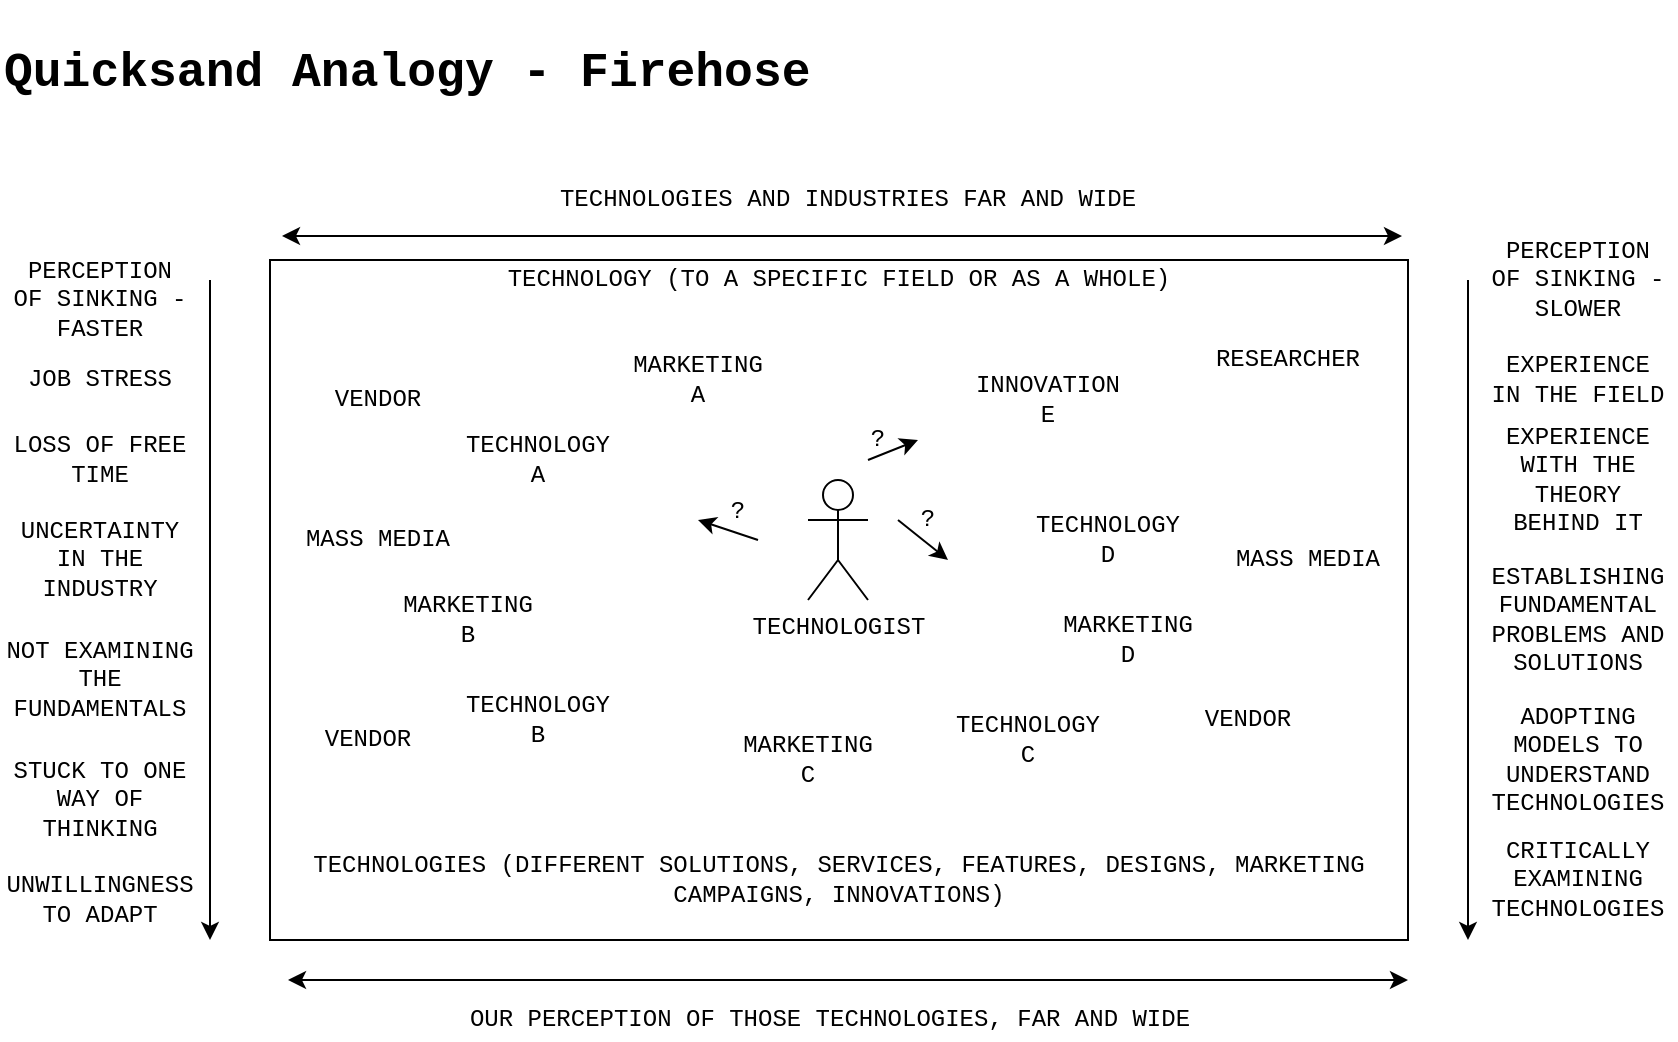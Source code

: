 <mxfile version="14.6.13" type="device" pages="12"><diagram id="B7bhBZhwZUc-GV6mTXeA" name="Quicksand Pit Analogy"><mxGraphModel dx="1662" dy="822" grid="1" gridSize="10" guides="1" tooltips="1" connect="1" arrows="1" fold="1" page="1" pageScale="1" pageWidth="850" pageHeight="1100" math="0" shadow="0"><root><mxCell id="0"/><mxCell id="1" parent="0"/><mxCell id="-0LkIm4a1Mn466iQ4OpK-4" value="" style="rounded=0;whiteSpace=wrap;html=1;fontFamily=Courier New;" parent="1" vertex="1"><mxGeometry x="141" y="130" width="569" height="340" as="geometry"/></mxCell><mxCell id="-0LkIm4a1Mn466iQ4OpK-1" value="TECHNOLOGIST" style="shape=umlActor;verticalLabelPosition=bottom;verticalAlign=top;html=1;outlineConnect=0;fontFamily=Courier New;" parent="1" vertex="1"><mxGeometry x="410" y="240" width="30" height="60" as="geometry"/></mxCell><mxCell id="-0LkIm4a1Mn466iQ4OpK-5" value="TECHNOLOGY (TO A SPECIFIC FIELD OR AS A WHOLE)" style="text;html=1;strokeColor=none;fillColor=none;align=center;verticalAlign=middle;whiteSpace=wrap;rounded=0;fontFamily=Courier New;" parent="1" vertex="1"><mxGeometry x="141" y="130" width="569" height="20" as="geometry"/></mxCell><mxCell id="-0LkIm4a1Mn466iQ4OpK-7" value="TECHNOLOGIES (DIFFERENT SOLUTIONS, SERVICES, FEATURES, DESIGNS, MARKETING CAMPAIGNS, INNOVATIONS)" style="text;html=1;strokeColor=none;fillColor=none;align=center;verticalAlign=middle;whiteSpace=wrap;rounded=0;fontFamily=Courier New;" parent="1" vertex="1"><mxGeometry x="141" y="430" width="569" height="20" as="geometry"/></mxCell><mxCell id="-0LkIm4a1Mn466iQ4OpK-9" value="" style="endArrow=classic;html=1;fontFamily=Courier New;" parent="1" edge="1"><mxGeometry width="50" height="50" relative="1" as="geometry"><mxPoint x="111" y="140" as="sourcePoint"/><mxPoint x="111" y="470" as="targetPoint"/></mxGeometry></mxCell><mxCell id="-0LkIm4a1Mn466iQ4OpK-10" value="&lt;h1 style=&quot;color: rgb(0 , 0 , 0) ; font-family: &amp;#34;courier new&amp;#34; ; font-style: normal ; letter-spacing: normal ; text-align: left ; text-indent: 0px ; text-transform: none ; word-spacing: 0px&quot;&gt;Quicksand Analogy - Firehose&lt;/h1&gt;" style="text;html=1;fontFamily=Courier New;labelBackgroundColor=none;verticalAlign=top;whiteSpace=wrap;" parent="1" vertex="1"><mxGeometry x="6" width="838" height="60" as="geometry"/></mxCell><mxCell id="-0LkIm4a1Mn466iQ4OpK-11" value="PERCEPTION OF SINKING - FASTER" style="text;html=1;strokeColor=none;fillColor=none;align=center;verticalAlign=middle;whiteSpace=wrap;rounded=0;fontFamily=Courier New;" parent="1" vertex="1"><mxGeometry x="11" y="140" width="90" height="20" as="geometry"/></mxCell><mxCell id="-0LkIm4a1Mn466iQ4OpK-13" value="TECHNOLOGY A" style="text;html=1;strokeColor=none;fillColor=none;align=center;verticalAlign=middle;whiteSpace=wrap;rounded=0;fontFamily=Courier New;" parent="1" vertex="1"><mxGeometry x="235" y="220" width="80" height="20" as="geometry"/></mxCell><mxCell id="-0LkIm4a1Mn466iQ4OpK-14" value="TECHNOLOGY B" style="text;html=1;strokeColor=none;fillColor=none;align=center;verticalAlign=middle;whiteSpace=wrap;rounded=0;fontFamily=Courier New;" parent="1" vertex="1"><mxGeometry x="235" y="350" width="80" height="20" as="geometry"/></mxCell><mxCell id="-0LkIm4a1Mn466iQ4OpK-15" value="TECHNOLOGY C" style="text;html=1;strokeColor=none;fillColor=none;align=center;verticalAlign=middle;whiteSpace=wrap;rounded=0;fontFamily=Courier New;" parent="1" vertex="1"><mxGeometry x="480" y="360" width="80" height="20" as="geometry"/></mxCell><mxCell id="-0LkIm4a1Mn466iQ4OpK-16" value="TECHNOLOGY D" style="text;html=1;strokeColor=none;fillColor=none;align=center;verticalAlign=middle;whiteSpace=wrap;rounded=0;fontFamily=Courier New;" parent="1" vertex="1"><mxGeometry x="520" y="260" width="80" height="20" as="geometry"/></mxCell><mxCell id="-0LkIm4a1Mn466iQ4OpK-17" value="INNOVATION E" style="text;html=1;strokeColor=none;fillColor=none;align=center;verticalAlign=middle;whiteSpace=wrap;rounded=0;fontFamily=Courier New;" parent="1" vertex="1"><mxGeometry x="490" y="190" width="80" height="20" as="geometry"/></mxCell><mxCell id="-0LkIm4a1Mn466iQ4OpK-18" value="MARKETING A" style="text;html=1;strokeColor=none;fillColor=none;align=center;verticalAlign=middle;whiteSpace=wrap;rounded=0;fontFamily=Courier New;" parent="1" vertex="1"><mxGeometry x="315" y="180" width="80" height="20" as="geometry"/></mxCell><mxCell id="-0LkIm4a1Mn466iQ4OpK-19" value="MARKETING B" style="text;html=1;strokeColor=none;fillColor=none;align=center;verticalAlign=middle;whiteSpace=wrap;rounded=0;fontFamily=Courier New;" parent="1" vertex="1"><mxGeometry x="200" y="300" width="80" height="20" as="geometry"/></mxCell><mxCell id="-0LkIm4a1Mn466iQ4OpK-22" value="MARKETING C" style="text;html=1;strokeColor=none;fillColor=none;align=center;verticalAlign=middle;whiteSpace=wrap;rounded=0;fontFamily=Courier New;" parent="1" vertex="1"><mxGeometry x="370" y="370" width="80" height="20" as="geometry"/></mxCell><mxCell id="-0LkIm4a1Mn466iQ4OpK-24" value="MARKETING D" style="text;html=1;strokeColor=none;fillColor=none;align=center;verticalAlign=middle;whiteSpace=wrap;rounded=0;fontFamily=Courier New;" parent="1" vertex="1"><mxGeometry x="530" y="310" width="80" height="20" as="geometry"/></mxCell><mxCell id="-0LkIm4a1Mn466iQ4OpK-26" value="?" style="text;html=1;strokeColor=none;fillColor=none;align=center;verticalAlign=middle;whiteSpace=wrap;rounded=0;fontFamily=Courier New;" parent="1" vertex="1"><mxGeometry x="425" y="210" width="40" height="20" as="geometry"/></mxCell><mxCell id="-0LkIm4a1Mn466iQ4OpK-29" value="?" style="text;html=1;strokeColor=none;fillColor=none;align=center;verticalAlign=middle;whiteSpace=wrap;rounded=0;fontFamily=Courier New;" parent="1" vertex="1"><mxGeometry x="450" y="250" width="40" height="20" as="geometry"/></mxCell><mxCell id="-0LkIm4a1Mn466iQ4OpK-30" value="?" style="text;html=1;strokeColor=none;fillColor=none;align=center;verticalAlign=middle;whiteSpace=wrap;rounded=0;fontFamily=Courier New;" parent="1" vertex="1"><mxGeometry x="355" y="246" width="40" height="20" as="geometry"/></mxCell><mxCell id="-0LkIm4a1Mn466iQ4OpK-31" value="JOB STRESS" style="text;html=1;strokeColor=none;fillColor=none;align=center;verticalAlign=middle;whiteSpace=wrap;rounded=0;fontFamily=Courier New;" parent="1" vertex="1"><mxGeometry x="11" y="180" width="90" height="20" as="geometry"/></mxCell><mxCell id="-0LkIm4a1Mn466iQ4OpK-32" value="LOSS OF FREE TIME" style="text;html=1;strokeColor=none;fillColor=none;align=center;verticalAlign=middle;whiteSpace=wrap;rounded=0;fontFamily=Courier New;" parent="1" vertex="1"><mxGeometry x="11" y="220" width="90" height="20" as="geometry"/></mxCell><mxCell id="-0LkIm4a1Mn466iQ4OpK-33" value="UNCERTAINTY IN THE INDUSTRY" style="text;html=1;strokeColor=none;fillColor=none;align=center;verticalAlign=middle;whiteSpace=wrap;rounded=0;fontFamily=Courier New;" parent="1" vertex="1"><mxGeometry x="11" y="270" width="90" height="20" as="geometry"/></mxCell><mxCell id="-0LkIm4a1Mn466iQ4OpK-35" value="NOT EXAMINING THE FUNDAMENTALS" style="text;html=1;strokeColor=none;fillColor=none;align=center;verticalAlign=middle;whiteSpace=wrap;rounded=0;fontFamily=Courier New;" parent="1" vertex="1"><mxGeometry x="6" y="330" width="100" height="20" as="geometry"/></mxCell><mxCell id="-0LkIm4a1Mn466iQ4OpK-36" value="STUCK TO ONE WAY OF THINKING" style="text;html=1;strokeColor=none;fillColor=none;align=center;verticalAlign=middle;whiteSpace=wrap;rounded=0;fontFamily=Courier New;" parent="1" vertex="1"><mxGeometry x="6" y="390" width="100" height="20" as="geometry"/></mxCell><mxCell id="-0LkIm4a1Mn466iQ4OpK-37" value="UNWILLINGNESS TO ADAPT" style="text;html=1;strokeColor=none;fillColor=none;align=center;verticalAlign=middle;whiteSpace=wrap;rounded=0;fontFamily=Courier New;" parent="1" vertex="1"><mxGeometry x="6" y="440" width="100" height="20" as="geometry"/></mxCell><mxCell id="-0LkIm4a1Mn466iQ4OpK-39" value="" style="endArrow=classic;html=1;fontFamily=Courier New;" parent="1" edge="1"><mxGeometry width="50" height="50" relative="1" as="geometry"><mxPoint x="740" y="140" as="sourcePoint"/><mxPoint x="740" y="470" as="targetPoint"/></mxGeometry></mxCell><mxCell id="-0LkIm4a1Mn466iQ4OpK-40" value="PERCEPTION OF SINKING - SLOWER" style="text;html=1;strokeColor=none;fillColor=none;align=center;verticalAlign=middle;whiteSpace=wrap;rounded=0;fontFamily=Courier New;" parent="1" vertex="1"><mxGeometry x="750" y="130" width="90" height="20" as="geometry"/></mxCell><mxCell id="-0LkIm4a1Mn466iQ4OpK-41" value="" style="endArrow=classic;startArrow=classic;html=1;fontFamily=Courier New;" parent="1" edge="1"><mxGeometry width="50" height="50" relative="1" as="geometry"><mxPoint x="147" y="118" as="sourcePoint"/><mxPoint x="707" y="118" as="targetPoint"/></mxGeometry></mxCell><mxCell id="-0LkIm4a1Mn466iQ4OpK-42" value="TECHNOLOGIES AND INDUSTRIES FAR AND WIDE" style="text;html=1;strokeColor=none;fillColor=none;align=center;verticalAlign=middle;whiteSpace=wrap;rounded=0;fontFamily=Courier New;" parent="1" vertex="1"><mxGeometry x="150" y="90" width="560" height="20" as="geometry"/></mxCell><mxCell id="-0LkIm4a1Mn466iQ4OpK-43" value="EXPERIENCE IN THE FIELD" style="text;html=1;strokeColor=none;fillColor=none;align=center;verticalAlign=middle;whiteSpace=wrap;rounded=0;fontFamily=Courier New;" parent="1" vertex="1"><mxGeometry x="750" y="180" width="90" height="20" as="geometry"/></mxCell><mxCell id="-0LkIm4a1Mn466iQ4OpK-44" value="EXPERIENCE WITH THE THEORY BEHIND IT" style="text;html=1;strokeColor=none;fillColor=none;align=center;verticalAlign=middle;whiteSpace=wrap;rounded=0;fontFamily=Courier New;" parent="1" vertex="1"><mxGeometry x="750" y="230" width="90" height="20" as="geometry"/></mxCell><mxCell id="-0LkIm4a1Mn466iQ4OpK-45" value="ESTABLISHING FUNDAMENTAL PROBLEMS AND SOLUTIONS" style="text;html=1;strokeColor=none;fillColor=none;align=center;verticalAlign=middle;whiteSpace=wrap;rounded=0;fontFamily=Courier New;" parent="1" vertex="1"><mxGeometry x="750" y="300" width="90" height="20" as="geometry"/></mxCell><mxCell id="-0LkIm4a1Mn466iQ4OpK-46" value="ADOPTING MODELS TO UNDERSTAND TECHNOLOGIES" style="text;html=1;strokeColor=none;fillColor=none;align=center;verticalAlign=middle;whiteSpace=wrap;rounded=0;fontFamily=Courier New;" parent="1" vertex="1"><mxGeometry x="750" y="370" width="90" height="20" as="geometry"/></mxCell><mxCell id="-0LkIm4a1Mn466iQ4OpK-47" value="CRITICALLY EXAMINING TECHNOLOGIES" style="text;html=1;strokeColor=none;fillColor=none;align=center;verticalAlign=middle;whiteSpace=wrap;rounded=0;fontFamily=Courier New;" parent="1" vertex="1"><mxGeometry x="750" y="430" width="90" height="20" as="geometry"/></mxCell><mxCell id="-0LkIm4a1Mn466iQ4OpK-48" value="VENDOR" style="text;html=1;strokeColor=none;fillColor=none;align=center;verticalAlign=middle;whiteSpace=wrap;rounded=0;fontFamily=Courier New;" parent="1" vertex="1"><mxGeometry x="155" y="190" width="80" height="20" as="geometry"/></mxCell><mxCell id="-0LkIm4a1Mn466iQ4OpK-49" value="VENDOR" style="text;html=1;strokeColor=none;fillColor=none;align=center;verticalAlign=middle;whiteSpace=wrap;rounded=0;fontFamily=Courier New;" parent="1" vertex="1"><mxGeometry x="150" y="360" width="80" height="20" as="geometry"/></mxCell><mxCell id="-0LkIm4a1Mn466iQ4OpK-50" value="VENDOR" style="text;html=1;strokeColor=none;fillColor=none;align=center;verticalAlign=middle;whiteSpace=wrap;rounded=0;fontFamily=Courier New;" parent="1" vertex="1"><mxGeometry x="590" y="350" width="80" height="20" as="geometry"/></mxCell><mxCell id="-0LkIm4a1Mn466iQ4OpK-51" value="MASS MEDIA" style="text;html=1;strokeColor=none;fillColor=none;align=center;verticalAlign=middle;whiteSpace=wrap;rounded=0;fontFamily=Courier New;" parent="1" vertex="1"><mxGeometry x="155" y="260" width="80" height="20" as="geometry"/></mxCell><mxCell id="-0LkIm4a1Mn466iQ4OpK-52" value="MASS MEDIA" style="text;html=1;strokeColor=none;fillColor=none;align=center;verticalAlign=middle;whiteSpace=wrap;rounded=0;fontFamily=Courier New;" parent="1" vertex="1"><mxGeometry x="620" y="270" width="80" height="20" as="geometry"/></mxCell><mxCell id="-0LkIm4a1Mn466iQ4OpK-53" value="RESEARCHER" style="text;html=1;strokeColor=none;fillColor=none;align=center;verticalAlign=middle;whiteSpace=wrap;rounded=0;fontFamily=Courier New;" parent="1" vertex="1"><mxGeometry x="610" y="170" width="80" height="20" as="geometry"/></mxCell><mxCell id="-0LkIm4a1Mn466iQ4OpK-54" value="" style="endArrow=classic;html=1;fontFamily=Courier New;" parent="1" edge="1"><mxGeometry width="50" height="50" relative="1" as="geometry"><mxPoint x="385" y="270" as="sourcePoint"/><mxPoint x="355" y="260" as="targetPoint"/><Array as="points"><mxPoint x="355" y="260"/></Array></mxGeometry></mxCell><mxCell id="-0LkIm4a1Mn466iQ4OpK-57" value="" style="endArrow=classic;html=1;fontFamily=Courier New;" parent="1" edge="1"><mxGeometry width="50" height="50" relative="1" as="geometry"><mxPoint x="455" y="260" as="sourcePoint"/><mxPoint x="480" y="280" as="targetPoint"/></mxGeometry></mxCell><mxCell id="-0LkIm4a1Mn466iQ4OpK-58" value="" style="endArrow=classic;html=1;fontFamily=Courier New;" parent="1" edge="1"><mxGeometry width="50" height="50" relative="1" as="geometry"><mxPoint x="440" y="230" as="sourcePoint"/><mxPoint x="465" y="220" as="targetPoint"/></mxGeometry></mxCell><mxCell id="-0LkIm4a1Mn466iQ4OpK-59" value="" style="endArrow=classic;startArrow=classic;html=1;fontFamily=Courier New;" parent="1" edge="1"><mxGeometry width="50" height="50" relative="1" as="geometry"><mxPoint x="150" y="490" as="sourcePoint"/><mxPoint x="710.0" y="490" as="targetPoint"/></mxGeometry></mxCell><mxCell id="-0LkIm4a1Mn466iQ4OpK-60" value="OUR PERCEPTION OF THOSE TECHNOLOGIES, FAR AND WIDE" style="text;html=1;strokeColor=none;fillColor=none;align=center;verticalAlign=middle;whiteSpace=wrap;rounded=0;fontFamily=Courier New;" parent="1" vertex="1"><mxGeometry x="141" y="500" width="560" height="20" as="geometry"/></mxCell></root></mxGraphModel></diagram><diagram name="Dark Room Analogy - Understanding an Unfamiliar Environment" id="HGYD7zEWh2QvfyWkY8KN"><mxGraphModel dx="1022" dy="806" grid="1" gridSize="10" guides="1" tooltips="1" connect="1" arrows="1" fold="1" page="1" pageScale="1" pageWidth="850" pageHeight="1100" math="0" shadow="0"><root><mxCell id="Z_zGe7q8OY6Cy4mp7zuW-0"/><mxCell id="Z_zGe7q8OY6Cy4mp7zuW-1" parent="Z_zGe7q8OY6Cy4mp7zuW-0"/><mxCell id="Z_zGe7q8OY6Cy4mp7zuW-2" value="" style="rounded=0;whiteSpace=wrap;html=1;fontFamily=Courier New;" parent="Z_zGe7q8OY6Cy4mp7zuW-1" vertex="1"><mxGeometry x="141" y="100" width="569" height="340" as="geometry"/></mxCell><mxCell id="Z_zGe7q8OY6Cy4mp7zuW-3" value="TECHNOLOGIST" style="shape=umlActor;verticalLabelPosition=bottom;verticalAlign=top;html=1;outlineConnect=0;fontFamily=Courier New;" parent="Z_zGe7q8OY6Cy4mp7zuW-1" vertex="1"><mxGeometry x="395" y="530" width="30" height="60" as="geometry"/></mxCell><mxCell id="Z_zGe7q8OY6Cy4mp7zuW-4" value="THE 'DARK'/UNKNOWN ENVIRONMENT/FEATURE/SOLUTION/SYSTEM" style="text;html=1;strokeColor=none;fillColor=none;align=center;verticalAlign=middle;whiteSpace=wrap;rounded=0;fontFamily=Courier New;" parent="Z_zGe7q8OY6Cy4mp7zuW-1" vertex="1"><mxGeometry x="141" y="100" width="569" height="20" as="geometry"/></mxCell><mxCell id="Z_zGe7q8OY6Cy4mp7zuW-7" value="&lt;h1 style=&quot;color: rgb(0 , 0 , 0) ; font-family: &amp;#34;courier new&amp;#34; ; font-style: normal ; letter-spacing: normal ; text-align: left ; text-indent: 0px ; text-transform: none ; word-spacing: 0px&quot;&gt;Dark Room Analogy - Understanding an Unfamiliar Environment&lt;/h1&gt;" style="text;html=1;fontFamily=Courier New;labelBackgroundColor=none;verticalAlign=top;whiteSpace=wrap;" parent="Z_zGe7q8OY6Cy4mp7zuW-1" vertex="1"><mxGeometry x="6" width="838" height="60" as="geometry"/></mxCell><mxCell id="9CLgEa8lxRTncp0_Qh9D-2" value="POINT OF ENTRY - PHYSICAL, LOGICAL" style="text;html=1;strokeColor=none;fillColor=none;align=center;verticalAlign=middle;whiteSpace=wrap;rounded=0;fontFamily=Courier New;" parent="Z_zGe7q8OY6Cy4mp7zuW-1" vertex="1"><mxGeometry x="245" y="480" width="150" height="20" as="geometry"/></mxCell><mxCell id="9CLgEa8lxRTncp0_Qh9D-3" value="" style="endArrow=classic;html=1;fontFamily=Courier New;" parent="Z_zGe7q8OY6Cy4mp7zuW-1" edge="1"><mxGeometry width="50" height="50" relative="1" as="geometry"><mxPoint x="409.5" y="520" as="sourcePoint"/><mxPoint x="409.5" y="450" as="targetPoint"/></mxGeometry></mxCell><mxCell id="9CLgEa8lxRTncp0_Qh9D-4" value="THE UNKNOWN&lt;br&gt;WHAT LED TO THIS SYSTEM BEING WHAT IT IS?&lt;br&gt;WHAT ARE THE FEATURES OF A SOLUTION?&lt;br&gt;IS THERE ANY DOCUMENTATION AVAILABLE?&lt;br&gt;WHAT TOOLS CAN I USE TO DISCOVER,&amp;nbsp;&lt;br&gt;PROVIDE INSIGHTS, AND MONITOR?&lt;br&gt;WHO CAN I SPEAK TO WHO'S IN CHARGE?&lt;br&gt;WHAT CAN I LEARN FROM WHAT'S APPARENT?&lt;br&gt;WHAT CHANGES WERE MADE?&lt;br&gt;WHAT'S THE WHOLE PURPOSE OF THE SYSTEM&amp;nbsp;&lt;br&gt;OR SOLUTION?&lt;br&gt;HOW DOES IT DO THAT AND WHY?" style="ellipse;shape=cloud;whiteSpace=wrap;html=1;fontFamily=Courier New;" parent="Z_zGe7q8OY6Cy4mp7zuW-1" vertex="1"><mxGeometry x="150" y="110" width="520" height="320" as="geometry"/></mxCell><mxCell id="9CLgEa8lxRTncp0_Qh9D-8" value="" style="endArrow=classic;html=1;fontFamily=Courier New;" parent="Z_zGe7q8OY6Cy4mp7zuW-1" edge="1"><mxGeometry width="50" height="50" relative="1" as="geometry"><mxPoint x="600" y="170" as="sourcePoint"/><mxPoint x="670" y="140" as="targetPoint"/></mxGeometry></mxCell><mxCell id="9CLgEa8lxRTncp0_Qh9D-9" value="" style="endArrow=classic;html=1;fontFamily=Courier New;" parent="Z_zGe7q8OY6Cy4mp7zuW-1" edge="1"><mxGeometry width="50" height="50" relative="1" as="geometry"><mxPoint x="225" y="170" as="sourcePoint"/><mxPoint x="180" y="130" as="targetPoint"/><Array as="points"><mxPoint x="225" y="170"/></Array></mxGeometry></mxCell><mxCell id="9CLgEa8lxRTncp0_Qh9D-10" value="" style="endArrow=classic;html=1;fontFamily=Courier New;" parent="Z_zGe7q8OY6Cy4mp7zuW-1" edge="1"><mxGeometry width="50" height="50" relative="1" as="geometry"><mxPoint x="215" y="380" as="sourcePoint"/><mxPoint x="180" y="410" as="targetPoint"/><Array as="points"><mxPoint x="215" y="380"/></Array></mxGeometry></mxCell><mxCell id="9CLgEa8lxRTncp0_Qh9D-11" value="" style="endArrow=classic;html=1;fontFamily=Courier New;" parent="Z_zGe7q8OY6Cy4mp7zuW-1" edge="1"><mxGeometry width="50" height="50" relative="1" as="geometry"><mxPoint x="610" y="380" as="sourcePoint"/><mxPoint x="660" y="410" as="targetPoint"/><Array as="points"><mxPoint x="610" y="380"/></Array></mxGeometry></mxCell><mxCell id="9CLgEa8lxRTncp0_Qh9D-12" value="DARKNESS" style="text;html=1;strokeColor=none;fillColor=none;align=center;verticalAlign=middle;whiteSpace=wrap;rounded=0;fontFamily=Courier New;" parent="Z_zGe7q8OY6Cy4mp7zuW-1" vertex="1"><mxGeometry x="160" y="280" width="40" height="20" as="geometry"/></mxCell><mxCell id="9CLgEa8lxRTncp0_Qh9D-14" value="DARKNESS" style="text;html=1;strokeColor=none;fillColor=none;align=center;verticalAlign=middle;whiteSpace=wrap;rounded=0;fontFamily=Courier New;" parent="Z_zGe7q8OY6Cy4mp7zuW-1" vertex="1"><mxGeometry x="260" y="400" width="40" height="20" as="geometry"/></mxCell><mxCell id="9CLgEa8lxRTncp0_Qh9D-15" value="DARKNESS" style="text;html=1;strokeColor=none;fillColor=none;align=center;verticalAlign=middle;whiteSpace=wrap;rounded=0;fontFamily=Courier New;" parent="Z_zGe7q8OY6Cy4mp7zuW-1" vertex="1"><mxGeometry x="550" y="400" width="40" height="20" as="geometry"/></mxCell><mxCell id="9CLgEa8lxRTncp0_Qh9D-16" value="DARKNESS" style="text;html=1;strokeColor=none;fillColor=none;align=center;verticalAlign=middle;whiteSpace=wrap;rounded=0;fontFamily=Courier New;" parent="Z_zGe7q8OY6Cy4mp7zuW-1" vertex="1"><mxGeometry x="470" y="130" width="40" height="20" as="geometry"/></mxCell><mxCell id="9CLgEa8lxRTncp0_Qh9D-17" value="DARKNESS" style="text;html=1;strokeColor=none;fillColor=none;align=center;verticalAlign=middle;whiteSpace=wrap;rounded=0;fontFamily=Courier New;" parent="Z_zGe7q8OY6Cy4mp7zuW-1" vertex="1"><mxGeometry x="650" y="250" width="40" height="20" as="geometry"/></mxCell><mxCell id="9CLgEa8lxRTncp0_Qh9D-18" value="OUR AIM - TO BRING LIGHT FROM TOP TO BOTTOM" style="text;html=1;strokeColor=none;fillColor=none;align=center;verticalAlign=middle;whiteSpace=wrap;rounded=0;fontFamily=Courier New;" parent="Z_zGe7q8OY6Cy4mp7zuW-1" vertex="1"><mxGeometry x="5.5" y="120" width="104" height="20" as="geometry"/></mxCell><mxCell id="9CLgEa8lxRTncp0_Qh9D-19" value="LIGHT REPRESENTS CLARITY, UNDERSTANDING, KNOWING WHAT'S GOING ON AND WHY" style="text;html=1;strokeColor=none;fillColor=none;align=center;verticalAlign=middle;whiteSpace=wrap;rounded=0;fontFamily=Courier New;" parent="Z_zGe7q8OY6Cy4mp7zuW-1" vertex="1"><mxGeometry x="12.25" y="210" width="91" height="20" as="geometry"/></mxCell><mxCell id="9CLgEa8lxRTncp0_Qh9D-20" value="THAT EASES OUR TASK OF PROVIDING THAT SOLUTION OR FIXING THAT ISSUE" style="text;html=1;strokeColor=none;fillColor=none;align=center;verticalAlign=middle;whiteSpace=wrap;rounded=0;fontFamily=Courier New;" parent="Z_zGe7q8OY6Cy4mp7zuW-1" vertex="1"><mxGeometry x="6" y="316" width="103.5" height="20" as="geometry"/></mxCell><mxCell id="9CLgEa8lxRTncp0_Qh9D-22" value="" style="endArrow=classic;startArrow=classic;html=1;fontFamily=Courier New;" parent="Z_zGe7q8OY6Cy4mp7zuW-1" edge="1"><mxGeometry width="50" height="50" relative="1" as="geometry"><mxPoint x="121" y="430" as="sourcePoint"/><mxPoint x="121" y="100" as="targetPoint"/></mxGeometry></mxCell><mxCell id="9CLgEa8lxRTncp0_Qh9D-24" value="APPLIED TO A SYSTEM, ENVIRONMENT, FEATURE OR SOLUTION OUT THERE" style="text;html=1;strokeColor=none;fillColor=none;align=center;verticalAlign=middle;whiteSpace=wrap;rounded=0;fontFamily=Courier New;" parent="Z_zGe7q8OY6Cy4mp7zuW-1" vertex="1"><mxGeometry x="740" y="140" width="104" height="20" as="geometry"/></mxCell><mxCell id="9CLgEa8lxRTncp0_Qh9D-25" value="MAY STILL BE ASTRACTIONS BUT AT LEAST WE KNOW HOW THINGS WORK AND WHY" style="text;html=1;strokeColor=none;fillColor=none;align=center;verticalAlign=middle;whiteSpace=wrap;rounded=0;fontFamily=Courier New;" parent="Z_zGe7q8OY6Cy4mp7zuW-1" vertex="1"><mxGeometry x="740" y="250" width="104" height="20" as="geometry"/></mxCell><mxCell id="9CLgEa8lxRTncp0_Qh9D-26" value="DOCUMENT IF NOT DOCUMENTED" style="text;html=1;strokeColor=none;fillColor=none;align=center;verticalAlign=middle;whiteSpace=wrap;rounded=0;fontFamily=Courier New;" parent="Z_zGe7q8OY6Cy4mp7zuW-1" vertex="1"><mxGeometry x="740" y="340" width="104" height="20" as="geometry"/></mxCell><mxCell id="9CLgEa8lxRTncp0_Qh9D-27" value="THE TECHNOLOGIST'S CANDLE&lt;br&gt;THE AIM BEING TO LIGHT UP THE DARKNESS&lt;br&gt;WHAT IS THAT CANDLE CONSTITUTED OF?&lt;br&gt;&lt;br&gt;ASKING THE FUNDAMENTAL QUESTIONS&lt;br&gt;ESTABLISHING WHO TO CONTACT&lt;br&gt;OBSERVING THE TECHNOLOGIES USED&lt;br&gt;REFERRING TO DOCUMENTATION&lt;br&gt;USING TOOLS TO ESTABLISH THE NATURE OF THE ENVIRONMENT&lt;br&gt;LOOKING AT THE INPUTS AND OUTPUTS&lt;br&gt;TALKING WITH PEOPLE AND LOOKING AT THE REQUEST/TICKET GIVEN" style="text;html=1;strokeColor=none;fillColor=none;align=center;verticalAlign=middle;whiteSpace=wrap;rounded=0;fontFamily=Courier New;" parent="Z_zGe7q8OY6Cy4mp7zuW-1" vertex="1"><mxGeometry x="494" y="540" width="350" height="20" as="geometry"/></mxCell><mxCell id="Oj4iVs84lL0P44HVTO6D-0" value="" style="endArrow=classic;startArrow=classic;html=1;fontFamily=Courier New;" parent="Z_zGe7q8OY6Cy4mp7zuW-1" edge="1"><mxGeometry width="50" height="50" relative="1" as="geometry"><mxPoint x="730" y="430" as="sourcePoint"/><mxPoint x="730" y="100" as="targetPoint"/></mxGeometry></mxCell></root></mxGraphModel></diagram><diagram name="The Futile Technologist" id="RyK2dVImhs6-UUYGjvB-"><mxGraphModel dx="1022" dy="806" grid="1" gridSize="10" guides="1" tooltips="1" connect="1" arrows="1" fold="1" page="1" pageScale="1" pageWidth="850" pageHeight="1100" math="0" shadow="0"><root><mxCell id="0go6ekwsgKok2uCnRxpR-0"/><mxCell id="0go6ekwsgKok2uCnRxpR-1" parent="0go6ekwsgKok2uCnRxpR-0"/><mxCell id="0go6ekwsgKok2uCnRxpR-2" value="" style="rounded=0;whiteSpace=wrap;html=1;fontFamily=Courier New;" parent="0go6ekwsgKok2uCnRxpR-1" vertex="1"><mxGeometry x="142" y="160" width="569" height="340" as="geometry"/></mxCell><mxCell id="0go6ekwsgKok2uCnRxpR-3" value="TECHNOLOGIST(S)" style="shape=umlActor;verticalLabelPosition=bottom;verticalAlign=top;html=1;outlineConnect=0;fontFamily=Courier New;" parent="0go6ekwsgKok2uCnRxpR-1" vertex="1"><mxGeometry x="396" y="270" width="30" height="60" as="geometry"/></mxCell><mxCell id="0go6ekwsgKok2uCnRxpR-4" value="THE ENVIRONMENT WE WORK IN" style="text;html=1;strokeColor=none;fillColor=none;align=center;verticalAlign=middle;whiteSpace=wrap;rounded=0;fontFamily=Courier New;" parent="0go6ekwsgKok2uCnRxpR-1" vertex="1"><mxGeometry x="142" y="160" width="569" height="20" as="geometry"/></mxCell><mxCell id="0go6ekwsgKok2uCnRxpR-5" value="&lt;h1 style=&quot;color: rgb(0 , 0 , 0) ; font-family: &amp;#34;courier new&amp;#34; ; font-style: normal ; letter-spacing: normal ; text-align: left ; text-indent: 0px ; text-transform: none ; word-spacing: 0px&quot;&gt;The Futile Investigative Technologist Analogy - Examining Several Technologies &amp;amp; Assuming Our Duties Concurrently&lt;/h1&gt;" style="text;html=1;fontFamily=Courier New;labelBackgroundColor=none;verticalAlign=top;whiteSpace=wrap;" parent="0go6ekwsgKok2uCnRxpR-1" vertex="1"><mxGeometry x="11" width="829" height="60" as="geometry"/></mxCell><mxCell id="6aAJCsgcNnt9oFLV9rIJ-0" value="TECHNOLOGY A" style="text;html=1;strokeColor=none;fillColor=none;align=center;verticalAlign=middle;whiteSpace=wrap;rounded=0;fontFamily=Courier New;" parent="0go6ekwsgKok2uCnRxpR-1" vertex="1"><mxGeometry x="201" y="220" width="80" height="20" as="geometry"/></mxCell><mxCell id="6aAJCsgcNnt9oFLV9rIJ-1" value="TECHNOLOGY B" style="text;html=1;strokeColor=none;fillColor=none;align=center;verticalAlign=middle;whiteSpace=wrap;rounded=0;fontFamily=Courier New;" parent="0go6ekwsgKok2uCnRxpR-1" vertex="1"><mxGeometry x="171" y="450" width="80" height="20" as="geometry"/></mxCell><mxCell id="6aAJCsgcNnt9oFLV9rIJ-2" value="TECHNOLOGY C" style="text;html=1;strokeColor=none;fillColor=none;align=center;verticalAlign=middle;whiteSpace=wrap;rounded=0;fontFamily=Courier New;" parent="0go6ekwsgKok2uCnRxpR-1" vertex="1"><mxGeometry x="370" y="466" width="80" height="20" as="geometry"/></mxCell><mxCell id="6aAJCsgcNnt9oFLV9rIJ-3" value="TECHNOLOGY E" style="text;html=1;strokeColor=none;fillColor=none;align=center;verticalAlign=middle;whiteSpace=wrap;rounded=0;fontFamily=Courier New;" parent="0go6ekwsgKok2uCnRxpR-1" vertex="1"><mxGeometry x="591" y="460" width="80" height="20" as="geometry"/></mxCell><mxCell id="6aAJCsgcNnt9oFLV9rIJ-4" value="TECHNOLOGY D" style="text;html=1;strokeColor=none;fillColor=none;align=center;verticalAlign=middle;whiteSpace=wrap;rounded=0;fontFamily=Courier New;" parent="0go6ekwsgKok2uCnRxpR-1" vertex="1"><mxGeometry x="611" y="360" width="80" height="20" as="geometry"/></mxCell><mxCell id="6aAJCsgcNnt9oFLV9rIJ-5" value="" style="endArrow=classic;html=1;fontFamily=Courier New;" parent="0go6ekwsgKok2uCnRxpR-1" edge="1"><mxGeometry width="50" height="50" relative="1" as="geometry"><mxPoint x="371" y="280" as="sourcePoint"/><mxPoint x="291" y="250" as="targetPoint"/></mxGeometry></mxCell><mxCell id="6aAJCsgcNnt9oFLV9rIJ-8" value="TECHNOLOGY AND DUTY F, G, H, I..." style="text;html=1;strokeColor=none;fillColor=none;align=center;verticalAlign=middle;whiteSpace=wrap;rounded=0;fontFamily=Courier New;" parent="0go6ekwsgKok2uCnRxpR-1" vertex="1"><mxGeometry x="521" y="210" width="160" height="20" as="geometry"/></mxCell><mxCell id="6aAJCsgcNnt9oFLV9rIJ-9" value="" style="endArrow=classic;startArrow=classic;html=1;fontFamily=Courier New;" parent="0go6ekwsgKok2uCnRxpR-1" edge="1"><mxGeometry width="50" height="50" relative="1" as="geometry"><mxPoint x="121" y="500" as="sourcePoint"/><mxPoint x="121" y="160" as="targetPoint"/></mxGeometry></mxCell><mxCell id="6aAJCsgcNnt9oFLV9rIJ-10" value="A CURATED AND CHOSEN SPECIFIC LIST OF TECHNOLOGIES MAPPING TO THE BUSINESS REQUIREMENTS THAT WE NEED TO LOOK INTO" style="text;html=1;strokeColor=none;fillColor=none;align=center;verticalAlign=middle;whiteSpace=wrap;rounded=0;fontFamily=Courier New;" parent="0go6ekwsgKok2uCnRxpR-1" vertex="1"><mxGeometry x="11" y="210" width="99" height="20" as="geometry"/></mxCell><mxCell id="6aAJCsgcNnt9oFLV9rIJ-11" value="THIS MIGHT EXTEND IN THE SENSE OF THERE ALWAYS BEING MORE THINGS TO EXPLORE AS WELL AS DUTIES THAT OCCUPY ONES TIME" style="text;html=1;strokeColor=none;fillColor=none;align=center;verticalAlign=middle;whiteSpace=wrap;rounded=0;fontFamily=Courier New;" parent="0go6ekwsgKok2uCnRxpR-1" vertex="1"><mxGeometry x="11" y="380" width="84" height="20" as="geometry"/></mxCell><mxCell id="6aAJCsgcNnt9oFLV9rIJ-12" value="" style="endArrow=classic;startArrow=classic;html=1;fontFamily=Courier New;" parent="0go6ekwsgKok2uCnRxpR-1" edge="1"><mxGeometry width="50" height="50" relative="1" as="geometry"><mxPoint x="712" y="520" as="sourcePoint"/><mxPoint x="142" y="520" as="targetPoint"/></mxGeometry></mxCell><mxCell id="6aAJCsgcNnt9oFLV9rIJ-13" value="OUR ENVIRONMENT THAT WE'RE ACCUSTOMED WITH. MIGHT BE THAT WE'RE IN AN UNFAMILIAR ENVIRONMENT TOO, WHICH HAS AN ADDED LAYER OF COMPLEXITY." style="text;html=1;strokeColor=none;fillColor=none;align=center;verticalAlign=middle;whiteSpace=wrap;rounded=0;fontFamily=Courier New;" parent="0go6ekwsgKok2uCnRxpR-1" vertex="1"><mxGeometry x="171" y="540" width="480" height="20" as="geometry"/></mxCell><mxCell id="6aAJCsgcNnt9oFLV9rIJ-14" value="" style="endArrow=classic;startArrow=classic;html=1;fontFamily=Courier New;" parent="0go6ekwsgKok2uCnRxpR-1" edge="1"><mxGeometry width="50" height="50" relative="1" as="geometry"><mxPoint x="741" y="500" as="sourcePoint"/><mxPoint x="741" y="160" as="targetPoint"/></mxGeometry></mxCell><mxCell id="6aAJCsgcNnt9oFLV9rIJ-16" value="WHAT STRATEGY DO WE ADOPT TO EXAMINE THE TECHNOLOGIES? IS IT A ONE-BY-ONE APPROACH OR IS EACH TECHNOLOGY ALLOCATED A TIMESHARE?" style="text;html=1;strokeColor=none;fillColor=none;align=center;verticalAlign=middle;whiteSpace=wrap;rounded=0;fontFamily=Courier New;" parent="0go6ekwsgKok2uCnRxpR-1" vertex="1"><mxGeometry x="760" y="260" width="84" height="20" as="geometry"/></mxCell><mxCell id="FcK0f3l36--oApppDmxv-0" value="HOW DO WE DO OUR OTHER DUTIES AS WE WORK ON OUR LIST OF TECHNOLOGIES?" style="text;html=1;strokeColor=none;fillColor=none;align=center;verticalAlign=middle;whiteSpace=wrap;rounded=0;fontFamily=Courier New;" parent="0go6ekwsgKok2uCnRxpR-1" vertex="1"><mxGeometry x="760" y="430" width="84" height="20" as="geometry"/></mxCell><mxCell id="FcK0f3l36--oApppDmxv-1" value="" style="endArrow=classic;html=1;fontFamily=Courier New;" parent="0go6ekwsgKok2uCnRxpR-1" edge="1"><mxGeometry width="50" height="50" relative="1" as="geometry"><mxPoint x="301" y="400" as="sourcePoint"/><mxPoint x="261" y="430" as="targetPoint"/></mxGeometry></mxCell><mxCell id="FcK0f3l36--oApppDmxv-2" value="" style="endArrow=classic;html=1;fontFamily=Courier New;" parent="0go6ekwsgKok2uCnRxpR-1" edge="1"><mxGeometry width="50" height="50" relative="1" as="geometry"><mxPoint x="410.5" y="400" as="sourcePoint"/><mxPoint x="410.5" y="450" as="targetPoint"/></mxGeometry></mxCell><mxCell id="FcK0f3l36--oApppDmxv-3" value="" style="endArrow=classic;html=1;fontFamily=Courier New;" parent="0go6ekwsgKok2uCnRxpR-1" edge="1"><mxGeometry width="50" height="50" relative="1" as="geometry"><mxPoint x="531" y="400" as="sourcePoint"/><mxPoint x="581" y="430" as="targetPoint"/></mxGeometry></mxCell><mxCell id="FcK0f3l36--oApppDmxv-4" value="" style="endArrow=classic;html=1;fontFamily=Courier New;" parent="0go6ekwsgKok2uCnRxpR-1" edge="1"><mxGeometry width="50" height="50" relative="1" as="geometry"><mxPoint x="501" y="330" as="sourcePoint"/><mxPoint x="571" y="350" as="targetPoint"/></mxGeometry></mxCell><mxCell id="H8p2rX78cUcw50GtjE8x-0" value="" style="endArrow=classic;html=1;fontFamily=Courier New;" parent="0go6ekwsgKok2uCnRxpR-1" edge="1"><mxGeometry width="50" height="50" relative="1" as="geometry"><mxPoint x="451" y="285" as="sourcePoint"/><mxPoint x="501" y="250" as="targetPoint"/></mxGeometry></mxCell><mxCell id="H8p2rX78cUcw50GtjE8x-2" value="TIMESLICE/WORKON/FOCUS" style="text;html=1;strokeColor=none;fillColor=none;align=center;verticalAlign=middle;whiteSpace=wrap;rounded=0;fontFamily=Courier New;" parent="0go6ekwsgKok2uCnRxpR-1" vertex="1"><mxGeometry x="347.5" y="225" width="125" height="10" as="geometry"/></mxCell><mxCell id="H8p2rX78cUcw50GtjE8x-3" value="TIMESLICE/WORKON/FOCUS" style="text;html=1;strokeColor=none;fillColor=none;align=center;verticalAlign=middle;whiteSpace=wrap;rounded=0;fontFamily=Courier New;" parent="0go6ekwsgKok2uCnRxpR-1" vertex="1"><mxGeometry x="201" y="320" width="125" height="10" as="geometry"/></mxCell><mxCell id="H8p2rX78cUcw50GtjE8x-4" value="TIMESLICE/WORKON/FOCUS" style="text;html=1;strokeColor=none;fillColor=none;align=center;verticalAlign=middle;whiteSpace=wrap;rounded=0;fontFamily=Courier New;" parent="0go6ekwsgKok2uCnRxpR-1" vertex="1"><mxGeometry x="369" y="350" width="100" height="50" as="geometry"/></mxCell><mxCell id="H8p2rX78cUcw50GtjE8x-7" style="edgeStyle=orthogonalEdgeStyle;rounded=0;orthogonalLoop=1;jettySize=auto;html=1;exitX=0.5;exitY=1;exitDx=0;exitDy=0;fontFamily=Courier New;" parent="0go6ekwsgKok2uCnRxpR-1" source="6aAJCsgcNnt9oFLV9rIJ-2" target="6aAJCsgcNnt9oFLV9rIJ-2" edge="1"><mxGeometry relative="1" as="geometry"/></mxCell><mxCell id="H8p2rX78cUcw50GtjE8x-8" value="TIMESLICE/WORKON/FOCUS" style="text;html=1;strokeColor=none;fillColor=none;align=center;verticalAlign=middle;whiteSpace=wrap;rounded=0;fontFamily=Courier New;" parent="0go6ekwsgKok2uCnRxpR-1" vertex="1"><mxGeometry x="531" y="290" width="100" height="15" as="geometry"/></mxCell><mxCell id="pIBChSooYkKJ61pVKjDy-0" value="" style="endArrow=classic;startArrow=classic;html=1;fontFamily=Courier New;" parent="0go6ekwsgKok2uCnRxpR-1" edge="1"><mxGeometry width="50" height="50" relative="1" as="geometry"><mxPoint x="722" y="140" as="sourcePoint"/><mxPoint x="152" y="140" as="targetPoint"/></mxGeometry></mxCell><mxCell id="pIBChSooYkKJ61pVKjDy-1" value="OUR PERCEPTION OF A DEFINED LIST OF TECHNOLOGIES AND OUR DUTIES AS A WHOLE. WORST BEING WE HAVE TO RESEARCH AND INVESTIGATE A LIST OF TECHNOLOGIES OURSELF FOR X REASON OR TO SOLVE Y BUSINESS REQUIREMENT, WHICH ADDS ON MORE WORK." style="text;html=1;strokeColor=none;fillColor=none;align=center;verticalAlign=middle;whiteSpace=wrap;rounded=0;fontFamily=Courier New;" parent="0go6ekwsgKok2uCnRxpR-1" vertex="1"><mxGeometry x="160" y="104" width="563.5" height="20" as="geometry"/></mxCell><mxCell id="ldrgcefaYldDqxIfM9VY-0" value="SOME CONSIDERATIONS:&lt;br&gt;WHY DO WE NEED TO INVESTIGATE CERTAIN TECHNOLOGIES IN THE FIRST PLACE? THERE SHOULD BE A CLEAR AND TANGIBLE USE-CASE FOR TAKING THE TIME TO INVESTIGATE AND IMPLEMENT SOMETHING WHILST ONE HANDLES THEIR OWN DUTIES WITHIN AN ORGANISATION.&lt;br&gt;&lt;br&gt;AND IF WE DO NEED TO LOOK INTO TECHNOLOGIES, WHICH ONES OFFER US THE MOST ROI AND CAN BE IMPLEMENTED AS QUICK AS POSSIBLE TO ATTAIN THOSE EASY WINS AND TO GET THINGS MOVING?&lt;br&gt;&lt;br&gt;WHO MIGHT WE INVOLVE AND WHAT RESOURCES DO WE NEED? IT MIGHT BE THAT WE'RE GETTING STRETCHED OUT WITH THE ALREADY PILE THAT IS OUR NORMAL DUTIES. HOW DO WE MANAGE THE COMPLEXITY AND LOAD OF THE WORK ENVIRONMENT?&lt;br&gt;&lt;br&gt;CAN WE AS HUMANS DO THINGS AT ONCE OR MULTIPLE THINGS AT A TIME?&lt;br&gt;&lt;br&gt;HOW FUTILE CAN IT GET TO INVESTIGATE A WHOLE LIST OF TECHNOLOGIES RELATED TO OUR WORK AND HOW CAN WE MITIGATE THAT AS MUCH AS POSSIBLE, WHILST STILL PRESERVING OUR MENTAL AND PHYSICAL CAPACITY AND EFFECTIVENESS AT OUR CURRENT ROLE?" style="text;html=1;strokeColor=none;fillColor=none;align=center;verticalAlign=middle;whiteSpace=wrap;rounded=0;fontFamily=Courier New;" parent="0go6ekwsgKok2uCnRxpR-1" vertex="1"><mxGeometry x="11" y="690" width="808.5" height="20" as="geometry"/></mxCell></root></mxGraphModel></diagram><diagram name="The Historian" id="z_dLBQ0S5EPCdi0fUDfa"><mxGraphModel dx="1022" dy="806" grid="1" gridSize="10" guides="1" tooltips="1" connect="1" arrows="1" fold="1" page="1" pageScale="1" pageWidth="850" pageHeight="1100" math="0" shadow="0"><root><mxCell id="3xRxqydYcu8mgRHjVYFA-0"/><mxCell id="3xRxqydYcu8mgRHjVYFA-1" parent="3xRxqydYcu8mgRHjVYFA-0"/><mxCell id="3xRxqydYcu8mgRHjVYFA-2" value="" style="rounded=0;whiteSpace=wrap;html=1;fontFamily=Courier New;" parent="3xRxqydYcu8mgRHjVYFA-1" vertex="1"><mxGeometry x="143" y="160" width="569" height="340" as="geometry"/></mxCell><mxCell id="3xRxqydYcu8mgRHjVYFA-3" value="PIONEER&lt;br&gt;PAST" style="shape=umlActor;verticalLabelPosition=bottom;verticalAlign=top;html=1;outlineConnect=0;fontFamily=Courier New;" parent="3xRxqydYcu8mgRHjVYFA-1" vertex="1"><mxGeometry x="180" y="195" width="30" height="60" as="geometry"/></mxCell><mxCell id="3xRxqydYcu8mgRHjVYFA-4" value="THE INDUSTRY AND ALL THAT IS RELATED TO IT, PAST AND PRESENT" style="text;html=1;strokeColor=none;fillColor=none;align=center;verticalAlign=middle;whiteSpace=wrap;rounded=0;fontFamily=Courier New;" parent="3xRxqydYcu8mgRHjVYFA-1" vertex="1"><mxGeometry x="142" y="160" width="569" height="20" as="geometry"/></mxCell><mxCell id="3xRxqydYcu8mgRHjVYFA-5" value="&lt;h1 style=&quot;color: rgb(0 , 0 , 0) ; font-family: &amp;#34;courier new&amp;#34; ; font-style: normal ; letter-spacing: normal ; text-align: left ; text-indent: 0px ; text-transform: none ; word-spacing: 0px&quot;&gt;The Historian - Examining History to Gain Insights&lt;/h1&gt;" style="text;html=1;fontFamily=Courier New;labelBackgroundColor=none;verticalAlign=top;whiteSpace=wrap;" parent="3xRxqydYcu8mgRHjVYFA-1" vertex="1"><mxGeometry x="11" width="829" height="60" as="geometry"/></mxCell><mxCell id="3xRxqydYcu8mgRHjVYFA-13" value="" style="endArrow=classic;startArrow=classic;html=1;fontFamily=Courier New;" parent="3xRxqydYcu8mgRHjVYFA-1" edge="1"><mxGeometry width="50" height="50" relative="1" as="geometry"><mxPoint x="121" y="500" as="sourcePoint"/><mxPoint x="121" y="160" as="targetPoint"/></mxGeometry></mxCell><mxCell id="3xRxqydYcu8mgRHjVYFA-14" value="OUR SPECIFIC INDUSTRY WE'RE DEALING WITH TODAY" style="text;html=1;strokeColor=none;fillColor=none;align=center;verticalAlign=middle;whiteSpace=wrap;rounded=0;fontFamily=Courier New;" parent="3xRxqydYcu8mgRHjVYFA-1" vertex="1"><mxGeometry x="11" y="198" width="99" height="20" as="geometry"/></mxCell><mxCell id="3xRxqydYcu8mgRHjVYFA-16" value="" style="endArrow=classic;startArrow=classic;html=1;fontFamily=Courier New;" parent="3xRxqydYcu8mgRHjVYFA-1" edge="1"><mxGeometry width="50" height="50" relative="1" as="geometry"><mxPoint x="712" y="520" as="sourcePoint"/><mxPoint x="142" y="520" as="targetPoint"/></mxGeometry></mxCell><mxCell id="3xRxqydYcu8mgRHjVYFA-17" value="THE PAST AND PAST EFFORTS" style="text;html=1;strokeColor=none;fillColor=none;align=center;verticalAlign=middle;whiteSpace=wrap;rounded=0;fontFamily=Courier New;" parent="3xRxqydYcu8mgRHjVYFA-1" vertex="1"><mxGeometry x="151" y="530" width="185" height="20" as="geometry"/></mxCell><mxCell id="3xRxqydYcu8mgRHjVYFA-18" value="" style="endArrow=classic;startArrow=classic;html=1;fontFamily=Courier New;" parent="3xRxqydYcu8mgRHjVYFA-1" edge="1"><mxGeometry width="50" height="50" relative="1" as="geometry"><mxPoint x="741" y="500" as="sourcePoint"/><mxPoint x="741" y="160" as="targetPoint"/></mxGeometry></mxCell><mxCell id="3xRxqydYcu8mgRHjVYFA-29" style="edgeStyle=orthogonalEdgeStyle;rounded=0;orthogonalLoop=1;jettySize=auto;html=1;exitX=0.5;exitY=1;exitDx=0;exitDy=0;fontFamily=Courier New;" parent="3xRxqydYcu8mgRHjVYFA-1" edge="1"><mxGeometry relative="1" as="geometry"><mxPoint x="410" y="486" as="sourcePoint"/><mxPoint x="410" y="486" as="targetPoint"/></mxGeometry></mxCell><mxCell id="3xRxqydYcu8mgRHjVYFA-31" value="" style="endArrow=classic;startArrow=classic;html=1;fontFamily=Courier New;" parent="3xRxqydYcu8mgRHjVYFA-1" edge="1"><mxGeometry width="50" height="50" relative="1" as="geometry"><mxPoint x="722" y="140" as="sourcePoint"/><mxPoint x="152" y="140" as="targetPoint"/></mxGeometry></mxCell><mxCell id="3xRxqydYcu8mgRHjVYFA-33" value="SOME CONSIDERATIONS:&lt;br&gt;&lt;br&gt;IT MIGHT NOT BE THAT WE'RE EXAMINING A TECHNOLOGY AT ALL. RATHER A THOUGHT PROCESS THAT LED TO A SOLUTION BEING DEVELOPED FOR A SPECIFIC PROBLEM.&lt;br&gt;&lt;br&gt;IT MIGHT BE THAT WE'VE EXAMINED FAILED PROJECTS AND NOT COMPLETE SOLUTIONS TO A PROBLEM IN THE PAST - TO FIGURE OUT WHAT WENT WRONG AND WHY, IN THE DEVELOPMENT OF A SOLUTION TOWARDS A SPECIFIC PROBLEM.&lt;br&gt;&lt;br&gt;GENERALLY WE COULD ALWAYS REFER TO EXPERTS THAT ARE ALIVE FOR EXPLANATIONS AS TO WHY AND HOW THINGS WORK, HOWEVER OTHER DOCUMENTS COULD ALSO HELP.&lt;br&gt;&lt;br&gt;WHERE DOES A PROBLEM BEGIN TO BE SOLVED, AND WHAT ARE THE FUNDAMENTALS OR GRASSROOTS THAT LED TO OUR SOLUTIONS TODAY?&lt;br&gt;&lt;br&gt;WHAT'S THE NATURE OF THE PROBLEMS WE'RE TRYING TO DEAL WITH? DOES IT DIFFER FROM HOW THINGS WERE DONE IN THE PAST?&lt;br&gt;&lt;br&gt;WHAT ARE SOME TANGIBLE BENEFITS FROM EXAMINING PATTERNS WITHIN PROBLEMS WITHIN THE PAST, AND WHAT WOULD BE A GOOD WAY TO CODIFY THEM TO BE REFERRED BACK TO?" style="text;html=1;strokeColor=none;fillColor=none;align=center;verticalAlign=middle;whiteSpace=wrap;rounded=0;fontFamily=Courier New;" parent="3xRxqydYcu8mgRHjVYFA-1" vertex="1"><mxGeometry x="22.25" y="700" width="808.5" height="20" as="geometry"/></mxCell><mxCell id="3xRxqydYcu8mgRHjVYFA-34" value="DIFFERENT ARTICLES, PUBLICATIONS, INTERVIEWS, MATERIAL IN GENERAL, TO SOLVE A SPECIFIC PROBLEM" style="text;html=1;strokeColor=none;fillColor=none;align=center;verticalAlign=middle;whiteSpace=wrap;rounded=0;fontFamily=Courier New;" parent="3xRxqydYcu8mgRHjVYFA-1" vertex="1"><mxGeometry x="151" y="110" width="549" height="20" as="geometry"/></mxCell><mxCell id="3xRxqydYcu8mgRHjVYFA-36" value="RESEARCHER&lt;br&gt;PAST" style="shape=umlActor;verticalLabelPosition=bottom;verticalAlign=top;html=1;outlineConnect=0;fontFamily=Courier New;" parent="3xRxqydYcu8mgRHjVYFA-1" vertex="1"><mxGeometry x="181" y="300" width="30" height="60" as="geometry"/></mxCell><mxCell id="3xRxqydYcu8mgRHjVYFA-37" value="TECHNOLOGIST&lt;br&gt;PAST" style="shape=umlActor;verticalLabelPosition=bottom;verticalAlign=top;html=1;outlineConnect=0;fontFamily=Courier New;" parent="3xRxqydYcu8mgRHjVYFA-1" vertex="1"><mxGeometry x="182" y="400" width="30" height="60" as="geometry"/></mxCell><mxCell id="3xRxqydYcu8mgRHjVYFA-41" value="THE PRESENT AND THE FUTURE" style="text;html=1;strokeColor=none;fillColor=none;align=center;verticalAlign=middle;whiteSpace=wrap;rounded=0;fontFamily=Courier New;" parent="3xRxqydYcu8mgRHjVYFA-1" vertex="1"><mxGeometry x="520" y="530" width="191" height="20" as="geometry"/></mxCell><mxCell id="3xRxqydYcu8mgRHjVYFA-42" value="TECHNOLOGIST&amp;nbsp;&lt;br&gt;HISTORIAN (US)&lt;br&gt;PRESENT" style="shape=umlActor;verticalLabelPosition=bottom;verticalAlign=top;html=1;outlineConnect=0;fontFamily=Courier New;" parent="3xRxqydYcu8mgRHjVYFA-1" vertex="1"><mxGeometry x="645" y="280" width="30" height="60" as="geometry"/></mxCell><mxCell id="3xRxqydYcu8mgRHjVYFA-43" value="" style="endArrow=classic;html=1;fontFamily=Courier New;" parent="3xRxqydYcu8mgRHjVYFA-1" edge="1"><mxGeometry width="50" height="50" relative="1" as="geometry"><mxPoint x="306" y="240" as="sourcePoint"/><mxPoint x="400" y="239.5" as="targetPoint"/></mxGeometry></mxCell><mxCell id="3xRxqydYcu8mgRHjVYFA-44" value="" style="endArrow=classic;html=1;fontFamily=Courier New;" parent="3xRxqydYcu8mgRHjVYFA-1" edge="1"><mxGeometry width="50" height="50" relative="1" as="geometry"><mxPoint x="322" y="340" as="sourcePoint"/><mxPoint x="381" y="340" as="targetPoint"/></mxGeometry></mxCell><mxCell id="3xRxqydYcu8mgRHjVYFA-47" value="RESEARCH" style="text;html=1;strokeColor=none;fillColor=none;align=center;verticalAlign=middle;whiteSpace=wrap;rounded=0;fontFamily=Courier New;" parent="3xRxqydYcu8mgRHjVYFA-1" vertex="1"><mxGeometry x="301" y="218" width="99" height="20" as="geometry"/></mxCell><mxCell id="3xRxqydYcu8mgRHjVYFA-48" value="" style="endArrow=classic;html=1;fontFamily=Courier New;" parent="3xRxqydYcu8mgRHjVYFA-1" edge="1"><mxGeometry width="50" height="50" relative="1" as="geometry"><mxPoint x="328" y="438.5" as="sourcePoint"/><mxPoint x="438" y="439" as="targetPoint"/></mxGeometry></mxCell><mxCell id="3xRxqydYcu8mgRHjVYFA-50" value="IMPLEMENTATIONS" style="text;html=1;strokeColor=none;fillColor=none;align=center;verticalAlign=middle;whiteSpace=wrap;rounded=0;fontFamily=Courier New;" parent="3xRxqydYcu8mgRHjVYFA-1" vertex="1"><mxGeometry x="332" y="418" width="99" height="20" as="geometry"/></mxCell><mxCell id="3xRxqydYcu8mgRHjVYFA-51" value="STUDY" style="text;html=1;strokeColor=none;fillColor=none;align=center;verticalAlign=middle;whiteSpace=wrap;rounded=0;fontFamily=Courier New;" parent="3xRxqydYcu8mgRHjVYFA-1" vertex="1"><mxGeometry x="325.5" y="320" width="50" height="20" as="geometry"/></mxCell><mxCell id="3xRxqydYcu8mgRHjVYFA-53" value="SOLUTION" style="rounded=0;whiteSpace=wrap;html=1;fontFamily=Courier New;" parent="3xRxqydYcu8mgRHjVYFA-1" vertex="1"><mxGeometry x="404" y="225" width="71" height="30" as="geometry"/></mxCell><mxCell id="3xRxqydYcu8mgRHjVYFA-54" value="SOLUTION" style="rounded=0;whiteSpace=wrap;html=1;fontFamily=Courier New;" parent="3xRxqydYcu8mgRHjVYFA-1" vertex="1"><mxGeometry x="387.75" y="325" width="71" height="30" as="geometry"/></mxCell><mxCell id="3xRxqydYcu8mgRHjVYFA-55" value="SOLUTION" style="rounded=0;whiteSpace=wrap;html=1;fontFamily=Courier New;" parent="3xRxqydYcu8mgRHjVYFA-1" vertex="1"><mxGeometry x="443" y="425" width="71" height="30" as="geometry"/></mxCell><mxCell id="3xRxqydYcu8mgRHjVYFA-56" value="PROBLEM" style="rounded=0;whiteSpace=wrap;html=1;fontFamily=Courier New;" parent="3xRxqydYcu8mgRHjVYFA-1" vertex="1"><mxGeometry x="250" y="423" width="71" height="30" as="geometry"/></mxCell><mxCell id="3xRxqydYcu8mgRHjVYFA-58" value="PROBLEM" style="rounded=0;whiteSpace=wrap;html=1;fontFamily=Courier New;" parent="3xRxqydYcu8mgRHjVYFA-1" vertex="1"><mxGeometry x="242" y="325" width="71" height="30" as="geometry"/></mxCell><mxCell id="3xRxqydYcu8mgRHjVYFA-59" value="PROBLEM" style="rounded=0;whiteSpace=wrap;html=1;fontFamily=Courier New;" parent="3xRxqydYcu8mgRHjVYFA-1" vertex="1"><mxGeometry x="230" y="225" width="71" height="30" as="geometry"/></mxCell><mxCell id="3xRxqydYcu8mgRHjVYFA-60" value="" style="endArrow=classic;html=1;fontFamily=Courier New;" parent="3xRxqydYcu8mgRHjVYFA-1" edge="1"><mxGeometry width="50" height="50" relative="1" as="geometry"><mxPoint x="600" y="329.5" as="sourcePoint"/><mxPoint x="510" y="329.5" as="targetPoint"/></mxGeometry></mxCell><mxCell id="3xRxqydYcu8mgRHjVYFA-61" value="" style="endArrow=classic;html=1;fontFamily=Courier New;" parent="3xRxqydYcu8mgRHjVYFA-1" edge="1"><mxGeometry width="50" height="50" relative="1" as="geometry"><mxPoint x="610" y="290" as="sourcePoint"/><mxPoint x="520" y="255" as="targetPoint"/></mxGeometry></mxCell><mxCell id="3xRxqydYcu8mgRHjVYFA-63" value="" style="endArrow=classic;html=1;fontFamily=Courier New;" parent="3xRxqydYcu8mgRHjVYFA-1" edge="1"><mxGeometry width="50" height="50" relative="1" as="geometry"><mxPoint x="620" y="398" as="sourcePoint"/><mxPoint x="540" y="438" as="targetPoint"/></mxGeometry></mxCell><mxCell id="3xRxqydYcu8mgRHjVYFA-65" value="INSIGHTS" style="text;html=1;strokeColor=none;fillColor=none;align=center;verticalAlign=middle;whiteSpace=wrap;rounded=0;fontFamily=Courier New;" parent="3xRxqydYcu8mgRHjVYFA-1" vertex="1"><mxGeometry x="560" y="240" width="70" height="20" as="geometry"/></mxCell><mxCell id="3xRxqydYcu8mgRHjVYFA-68" value="INSIGHTS" style="text;html=1;strokeColor=none;fillColor=none;align=center;verticalAlign=middle;whiteSpace=wrap;rounded=0;fontFamily=Courier New;" parent="3xRxqydYcu8mgRHjVYFA-1" vertex="1"><mxGeometry x="530" y="305" width="70" height="20" as="geometry"/></mxCell><mxCell id="3xRxqydYcu8mgRHjVYFA-69" value="INSIGHTS" style="text;html=1;strokeColor=none;fillColor=none;align=center;verticalAlign=middle;whiteSpace=wrap;rounded=0;fontFamily=Courier New;" parent="3xRxqydYcu8mgRHjVYFA-1" vertex="1"><mxGeometry x="530" y="390" width="70" height="20" as="geometry"/></mxCell><mxCell id="3xRxqydYcu8mgRHjVYFA-70" value="COMPOSED OF MANY DIFFERENT RESEARCHERS AND TECHNOLOGISTS IN THE PAST WHO HAD PROBLEMS TO SOLVE" style="text;html=1;strokeColor=none;fillColor=none;align=center;verticalAlign=middle;whiteSpace=wrap;rounded=0;fontFamily=Courier New;" parent="3xRxqydYcu8mgRHjVYFA-1" vertex="1"><mxGeometry x="11" y="310" width="99" height="20" as="geometry"/></mxCell><mxCell id="3xRxqydYcu8mgRHjVYFA-72" value="DIFFERENT INSTITUTES AND ORGANISATIONS" style="text;html=1;strokeColor=none;fillColor=none;align=center;verticalAlign=middle;whiteSpace=wrap;rounded=0;fontFamily=Courier New;" parent="3xRxqydYcu8mgRHjVYFA-1" vertex="1"><mxGeometry x="11" y="425" width="99" height="20" as="geometry"/></mxCell><mxCell id="3xRxqydYcu8mgRHjVYFA-73" value="US TODAY, OR ANYONE THAT'S WANTING TO TAKE INSIGHTS FROM THE PAST IN ORDER TO HELP US WITH THE PRESENT AND WITH THE FUTURE" style="text;html=1;strokeColor=none;fillColor=none;align=center;verticalAlign=middle;whiteSpace=wrap;rounded=0;fontFamily=Courier New;" parent="3xRxqydYcu8mgRHjVYFA-1" vertex="1"><mxGeometry x="747" y="235" width="99" height="20" as="geometry"/></mxCell><mxCell id="3xRxqydYcu8mgRHjVYFA-74" value="OUR CERTAIN PERSPECTIVE TO SOLVING A PROBLEM. WHAT FIELDS ARE INVOLVED AND WHERE DOES IT BEGIN?" style="text;html=1;strokeColor=none;fillColor=none;align=center;verticalAlign=middle;whiteSpace=wrap;rounded=0;fontFamily=Courier New;" parent="3xRxqydYcu8mgRHjVYFA-1" vertex="1"><mxGeometry x="747" y="390" width="99" height="20" as="geometry"/></mxCell></root></mxGraphModel></diagram><diagram name="The Automative Technologist" id="atCYhq4ma9U_VBSAwGaD"><mxGraphModel dx="1022" dy="806" grid="1" gridSize="10" guides="1" tooltips="1" connect="1" arrows="1" fold="1" page="1" pageScale="1" pageWidth="850" pageHeight="1100" math="0" shadow="0"><root><mxCell id="2j4x-YGEUibybEdHl5iP-0"/><mxCell id="2j4x-YGEUibybEdHl5iP-1" parent="2j4x-YGEUibybEdHl5iP-0"/><mxCell id="2j4x-YGEUibybEdHl5iP-2" value="" style="rounded=0;whiteSpace=wrap;html=1;fontFamily=Courier New;" parent="2j4x-YGEUibybEdHl5iP-1" vertex="1"><mxGeometry x="143" y="160" width="569" height="340" as="geometry"/></mxCell><mxCell id="2j4x-YGEUibybEdHl5iP-4" value="OUR ENVIRONMENT WE'RE WORKING IN" style="text;html=1;strokeColor=none;fillColor=none;align=center;verticalAlign=middle;whiteSpace=wrap;rounded=0;fontFamily=Courier New;" parent="2j4x-YGEUibybEdHl5iP-1" vertex="1"><mxGeometry x="142" y="160" width="569" height="20" as="geometry"/></mxCell><mxCell id="2j4x-YGEUibybEdHl5iP-5" value="&lt;h1 style=&quot;color: rgb(0 , 0 , 0) ; font-family: &amp;#34;courier new&amp;#34; ; font-style: normal ; letter-spacing: normal ; text-align: left ; text-indent: 0px ; text-transform: none ; word-spacing: 0px&quot;&gt;The Automative Technologist - Automating Tasks and Understanding Underlying Processes&lt;/h1&gt;" style="text;html=1;fontFamily=Courier New;labelBackgroundColor=none;verticalAlign=top;whiteSpace=wrap;" parent="2j4x-YGEUibybEdHl5iP-1" vertex="1"><mxGeometry x="11" width="839" height="60" as="geometry"/></mxCell><mxCell id="2j4x-YGEUibybEdHl5iP-6" value="" style="endArrow=classic;startArrow=classic;html=1;fontFamily=Courier New;" parent="2j4x-YGEUibybEdHl5iP-1" edge="1"><mxGeometry width="50" height="50" relative="1" as="geometry"><mxPoint x="121" y="500" as="sourcePoint"/><mxPoint x="121" y="160" as="targetPoint"/></mxGeometry></mxCell><mxCell id="2j4x-YGEUibybEdHl5iP-7" value="THE WHOLE TEAM OR ENTITIES THAT ARE INVOLVED WITH WORKING WITH THE DIFFERENT SOLUTIONS TO OUR FUNDAMENTAL PROBLEMS, MANAGED AND GOVERNED BY OTHER ENTITIES" style="text;html=1;strokeColor=none;fillColor=none;align=center;verticalAlign=middle;whiteSpace=wrap;rounded=0;fontFamily=Courier New;" parent="2j4x-YGEUibybEdHl5iP-1" vertex="1"><mxGeometry x="6" y="250" width="110" height="20" as="geometry"/></mxCell><mxCell id="2j4x-YGEUibybEdHl5iP-8" value="" style="endArrow=classic;startArrow=classic;html=1;fontFamily=Courier New;" parent="2j4x-YGEUibybEdHl5iP-1" edge="1"><mxGeometry width="50" height="50" relative="1" as="geometry"><mxPoint x="712" y="520" as="sourcePoint"/><mxPoint x="142" y="520" as="targetPoint"/></mxGeometry></mxCell><mxCell id="2j4x-YGEUibybEdHl5iP-9" value="OUR ENVIRONMENT CONSISTING OF MANY PROCESSES" style="text;html=1;strokeColor=none;fillColor=none;align=center;verticalAlign=middle;whiteSpace=wrap;rounded=0;fontFamily=Courier New;" parent="2j4x-YGEUibybEdHl5iP-1" vertex="1"><mxGeometry x="151" y="530" width="549" height="20" as="geometry"/></mxCell><mxCell id="2j4x-YGEUibybEdHl5iP-10" value="" style="endArrow=classic;startArrow=classic;html=1;fontFamily=Courier New;" parent="2j4x-YGEUibybEdHl5iP-1" edge="1"><mxGeometry width="50" height="50" relative="1" as="geometry"><mxPoint x="741" y="500" as="sourcePoint"/><mxPoint x="741" y="160" as="targetPoint"/></mxGeometry></mxCell><mxCell id="2j4x-YGEUibybEdHl5iP-11" style="edgeStyle=orthogonalEdgeStyle;rounded=0;orthogonalLoop=1;jettySize=auto;html=1;exitX=0.5;exitY=1;exitDx=0;exitDy=0;fontFamily=Courier New;" parent="2j4x-YGEUibybEdHl5iP-1" edge="1"><mxGeometry relative="1" as="geometry"><mxPoint x="420" y="409" as="sourcePoint"/><mxPoint x="420" y="409" as="targetPoint"/></mxGeometry></mxCell><mxCell id="2j4x-YGEUibybEdHl5iP-12" value="" style="endArrow=classic;startArrow=classic;html=1;fontFamily=Courier New;" parent="2j4x-YGEUibybEdHl5iP-1" edge="1"><mxGeometry width="50" height="50" relative="1" as="geometry"><mxPoint x="722" y="140" as="sourcePoint"/><mxPoint x="152" y="140" as="targetPoint"/></mxGeometry></mxCell><mxCell id="2j4x-YGEUibybEdHl5iP-13" value="CONSIDERATIONS:&lt;br&gt;&lt;br&gt;ARE OUR SOLUTIONS FOR HANDLING OUR FUNDAMENTAL PROBLEMS IN THE FIRST PLACE ABLE OR HAVE THAT CAPABILITY TO BE AUTOMATED? HOW WELL DOES IT SCALE OUT? HOW INTEROPERABLE AND HOW DOES AUTOMATING DIFFERENT SOLUTIONS WHICH MAY BE BUILT AND FUNCTIONING ENTIRELY DIFFERENTLY WORK OUT?&lt;br&gt;&lt;br&gt;WHAT'S THE UNDERLYING PROCESSES AND PROBLEMS WE'RE DEALING WITH? HOW DO OUR CURRENT SOLUTIONS SOLVE THAT PROBLEM, AND TO WHAT EXTENT CAN THE PROCESSES WE MIGHT DO BECOME AUTOMATED, STARTING OFF WITH THE DAILY PROCESSES? WHAT ARE THOSE FUNDAMENTAL PROBLEMS THAT WE'VE IDENTIFIED AND HAVE AN IDEA OF HOW THEY WORK SO THAT WE'RE ABLE TO THEN UNDERSTAND THE UNDERLYING PROCESSES AND THE SOLUTION THAT WE MIGHT COME UP WITH?&lt;br&gt;&lt;br&gt;WHAT ARE THE PROCESSES THAT WE ABSOLUTELY CANNOT AUTOMATE, DUE TO A CERTAIN LEVEL OF COMPLEXITY THAT NO TOOL OR SOLUTION CAN HANDLE?&lt;br&gt;&lt;br&gt;HOW DO WE ENSURE THAT OUR AUTOMATION STRATEGY PANS OUT IN THE LONG TERM?&lt;br&gt;&lt;br&gt;WHAT LEARNING CURVE MIGHT THERE BE WHEN ADOPTING CERTAIN AUTOMATION TOOLS AND SOLUTIONS?&lt;br&gt;&lt;br&gt;WHAT DEFINES OUR PROCESSES AND SOLUTIONS THEMSELVES? IS IT DEPLOYING THE INFRASTRUCTURE, OR CREATING AN APPLICATION, OR CONFIGURING SOMETHING, OR TROUBLESHOOTING SOMETHING? WHAT CAN BE THOUGHT OF AS THE PROCESSES AND SOLUTIONS TO OUR PROBLEM? HOW CAN WE IDENTIFY THAT?&lt;br&gt;&lt;br&gt;THE ANALOGY PAINTS IT AS BEING BLACK AND WHITE FOR AUTOMATION AND MANUAL TASKS, BUT CONSIDER THE POSSIBILITY THAT THERE'S HYBRID SCENARIOS IN WHICH THERE'S SOME AUTOMATION AND SOME MANUAL TASKS BEING DONE" style="text;html=1;strokeColor=none;fillColor=none;align=center;verticalAlign=middle;whiteSpace=wrap;rounded=0;fontFamily=Courier New;" parent="2j4x-YGEUibybEdHl5iP-1" vertex="1"><mxGeometry x="26.25" y="720" width="808.5" height="20" as="geometry"/></mxCell><mxCell id="2j4x-YGEUibybEdHl5iP-14" value="DIFFERENT BUSINESS NEEDS WHICH EMPLOY DIFFERENT TECHNOLOGIES AND SOLUTIONS WITH DIFFERENT UNDERLYING PROCESSES TO DIFFERENT FUNDAMENTAL PROBLEMS" style="text;html=1;strokeColor=none;fillColor=none;align=center;verticalAlign=middle;whiteSpace=wrap;rounded=0;fontFamily=Courier New;" parent="2j4x-YGEUibybEdHl5iP-1" vertex="1"><mxGeometry x="151" y="110" width="549" height="20" as="geometry"/></mxCell><mxCell id="2j4x-YGEUibybEdHl5iP-18" value="TECHNOLOGIST&lt;br&gt;WANTING TO AUTOMATE" style="shape=umlActor;verticalLabelPosition=bottom;verticalAlign=top;html=1;outlineConnect=0;fontFamily=Courier New;" parent="2j4x-YGEUibybEdHl5iP-1" vertex="1"><mxGeometry x="610" y="283" width="30" height="60" as="geometry"/></mxCell><mxCell id="2j4x-YGEUibybEdHl5iP-22" value="" style="endArrow=classic;html=1;fontFamily=Courier New;" parent="2j4x-YGEUibybEdHl5iP-1" edge="1"><mxGeometry width="50" height="50" relative="1" as="geometry"><mxPoint x="258" y="435.5" as="sourcePoint"/><mxPoint x="368" y="436" as="targetPoint"/></mxGeometry></mxCell><mxCell id="2j4x-YGEUibybEdHl5iP-23" value="UNDERLYING PROCESS" style="text;html=1;strokeColor=none;fillColor=none;align=center;verticalAlign=middle;whiteSpace=wrap;rounded=0;fontFamily=Courier New;" parent="2j4x-YGEUibybEdHl5iP-1" vertex="1"><mxGeometry x="266" y="410" width="99" height="20" as="geometry"/></mxCell><mxCell id="2j4x-YGEUibybEdHl5iP-27" value="MANUAL SOLUTION" style="rounded=0;whiteSpace=wrap;html=1;fontFamily=Courier New;" parent="2j4x-YGEUibybEdHl5iP-1" vertex="1"><mxGeometry x="373" y="422" width="71" height="30" as="geometry"/></mxCell><mxCell id="2j4x-YGEUibybEdHl5iP-28" value="PROBLEM" style="rounded=0;whiteSpace=wrap;html=1;fontFamily=Courier New;" parent="2j4x-YGEUibybEdHl5iP-1" vertex="1"><mxGeometry x="180" y="420" width="71" height="30" as="geometry"/></mxCell><mxCell id="2j4x-YGEUibybEdHl5iP-39" value="THE TECHNOLOGIST (US) THAT'S HAVING TO INVESTIGATE AND RESEARCH INTO AUTOMATING SOMETHING THAT'S WITHIN OUR SYSTEM AS A WHOLE" style="text;html=1;strokeColor=none;fillColor=none;align=center;verticalAlign=middle;whiteSpace=wrap;rounded=0;fontFamily=Courier New;" parent="2j4x-YGEUibybEdHl5iP-1" vertex="1"><mxGeometry x="747" y="235" width="99" height="20" as="geometry"/></mxCell><mxCell id="2IYKtGSJPuV2mnawgane-13" style="edgeStyle=orthogonalEdgeStyle;rounded=0;orthogonalLoop=1;jettySize=auto;html=1;exitX=0.5;exitY=1;exitDx=0;exitDy=0;fontFamily=Courier New;" parent="2j4x-YGEUibybEdHl5iP-1" edge="1"><mxGeometry relative="1" as="geometry"><mxPoint x="420" y="301" as="sourcePoint"/><mxPoint x="420" y="301" as="targetPoint"/></mxGeometry></mxCell><mxCell id="2IYKtGSJPuV2mnawgane-14" value="" style="endArrow=classic;html=1;fontFamily=Courier New;" parent="2j4x-YGEUibybEdHl5iP-1" edge="1"><mxGeometry width="50" height="50" relative="1" as="geometry"><mxPoint x="258" y="265.5" as="sourcePoint"/><mxPoint x="368" y="266" as="targetPoint"/></mxGeometry></mxCell><mxCell id="2IYKtGSJPuV2mnawgane-15" value="UNDERLYING PROCESS" style="text;html=1;strokeColor=none;fillColor=none;align=center;verticalAlign=middle;whiteSpace=wrap;rounded=0;fontFamily=Courier New;" parent="2j4x-YGEUibybEdHl5iP-1" vertex="1"><mxGeometry x="266" y="240" width="99" height="20" as="geometry"/></mxCell><mxCell id="2IYKtGSJPuV2mnawgane-16" value="AUTOMATED SOLUTION" style="rounded=0;whiteSpace=wrap;html=1;fontFamily=Courier New;" parent="2j4x-YGEUibybEdHl5iP-1" vertex="1"><mxGeometry x="373" y="252" width="71" height="30" as="geometry"/></mxCell><mxCell id="2IYKtGSJPuV2mnawgane-17" value="PROBLEM" style="rounded=0;whiteSpace=wrap;html=1;fontFamily=Courier New;" parent="2j4x-YGEUibybEdHl5iP-1" vertex="1"><mxGeometry x="180" y="250" width="71" height="30" as="geometry"/></mxCell><mxCell id="2IYKtGSJPuV2mnawgane-26" value="" style="endArrow=classic;html=1;fontFamily=Courier New;" parent="2j4x-YGEUibybEdHl5iP-1" edge="1"><mxGeometry width="50" height="50" relative="1" as="geometry"><mxPoint x="590" y="295" as="sourcePoint"/><mxPoint x="480" y="270" as="targetPoint"/></mxGeometry></mxCell><mxCell id="2IYKtGSJPuV2mnawgane-28" value="" style="endArrow=classic;html=1;fontFamily=Courier New;" parent="2j4x-YGEUibybEdHl5iP-1" edge="1"><mxGeometry width="50" height="50" relative="1" as="geometry"><mxPoint x="595" y="390" as="sourcePoint"/><mxPoint x="485" y="437" as="targetPoint"/></mxGeometry></mxCell><mxCell id="2IYKtGSJPuV2mnawgane-29" value="EXAMINING THE PROCESS AND THE SOLUTION ITSELF" style="text;html=1;strokeColor=none;fillColor=none;align=center;verticalAlign=middle;whiteSpace=wrap;rounded=0;fontFamily=Courier New;" parent="2j4x-YGEUibybEdHl5iP-1" vertex="1"><mxGeometry x="565" y="230" width="120" height="20" as="geometry"/></mxCell><mxCell id="2IYKtGSJPuV2mnawgane-30" value="EXAMINING THE PROCESS AND THE SOLUTION ITSELF" style="text;html=1;strokeColor=none;fillColor=none;align=center;verticalAlign=middle;whiteSpace=wrap;rounded=0;fontFamily=Courier New;" parent="2j4x-YGEUibybEdHl5iP-1" vertex="1"><mxGeometry x="570" y="432" width="120" height="20" as="geometry"/></mxCell><mxCell id="2IYKtGSJPuV2mnawgane-31" value="COMPOSED OF DIFFERENT SKILLSETS AND ABILITIES, WHICH MAY EXAMINE DIFFERENT PROBLEMS" style="text;html=1;strokeColor=none;fillColor=none;align=center;verticalAlign=middle;whiteSpace=wrap;rounded=0;fontFamily=Courier New;" parent="2j4x-YGEUibybEdHl5iP-1" vertex="1"><mxGeometry x="6" y="410" width="110" height="20" as="geometry"/></mxCell><mxCell id="2IYKtGSJPuV2mnawgane-32" value="THE SCOPE AND RANGE OF TECHNOLOGIES WE'RE LOOKING INTO MAY VARY" style="text;html=1;strokeColor=none;fillColor=none;align=center;verticalAlign=middle;whiteSpace=wrap;rounded=0;fontFamily=Courier New;" parent="2j4x-YGEUibybEdHl5iP-1" vertex="1"><mxGeometry x="747" y="370" width="99" height="20" as="geometry"/></mxCell><mxCell id="2IYKtGSJPuV2mnawgane-34" value="USING DIFFERENT TOOLS AND SOLUTIONS TO AUTOMATE OUR PROCESSES" style="text;html=1;strokeColor=none;fillColor=none;align=center;verticalAlign=middle;whiteSpace=wrap;rounded=0;fontFamily=Courier New;" parent="2j4x-YGEUibybEdHl5iP-1" vertex="1"><mxGeometry x="420" y="343" width="120" height="20" as="geometry"/></mxCell><mxCell id="2IYKtGSJPuV2mnawgane-35" value="THE POSSIBILITY OF LEARNING AN ENTIRELY NEW SKILL TO AUTOMATE" style="text;html=1;strokeColor=none;fillColor=none;align=center;verticalAlign=middle;whiteSpace=wrap;rounded=0;fontFamily=Courier New;" parent="2j4x-YGEUibybEdHl5iP-1" vertex="1"><mxGeometry x="747" y="460" width="99" height="20" as="geometry"/></mxCell></root></mxGraphModel></diagram><diagram name="Crash and Burn - Working at the Speed of Light" id="s0iXteP3xOdkxp3U1ivz"><mxGraphModel dx="1022" dy="806" grid="1" gridSize="10" guides="1" tooltips="1" connect="1" arrows="1" fold="1" page="1" pageScale="1" pageWidth="850" pageHeight="1100" math="0" shadow="0"><root><mxCell id="jwQvm0mV7UvvhCBTJS9X-0"/><mxCell id="jwQvm0mV7UvvhCBTJS9X-1" parent="jwQvm0mV7UvvhCBTJS9X-0"/><mxCell id="jwQvm0mV7UvvhCBTJS9X-2" value="" style="rounded=0;whiteSpace=wrap;html=1;fontFamily=Courier New;" parent="jwQvm0mV7UvvhCBTJS9X-1" vertex="1"><mxGeometry x="143" y="160" width="569" height="340" as="geometry"/></mxCell><mxCell id="jwQvm0mV7UvvhCBTJS9X-3" value="WORK ENVIRONMENT" style="text;html=1;strokeColor=none;fillColor=none;align=center;verticalAlign=middle;whiteSpace=wrap;rounded=0;fontFamily=Courier New;" parent="jwQvm0mV7UvvhCBTJS9X-1" vertex="1"><mxGeometry x="142" y="160" width="569" height="20" as="geometry"/></mxCell><mxCell id="jwQvm0mV7UvvhCBTJS9X-4" value="&lt;h1 style=&quot;color: rgb(0 , 0 , 0) ; font-family: &amp;#34;courier new&amp;#34; ; font-style: normal ; letter-spacing: normal ; text-align: left ; text-indent: 0px ; text-transform: none ; word-spacing: 0px&quot;&gt;Crash and Burn - Working at the Speed of Light&lt;/h1&gt;" style="text;html=1;fontFamily=Courier New;labelBackgroundColor=none;verticalAlign=top;whiteSpace=wrap;" parent="jwQvm0mV7UvvhCBTJS9X-1" vertex="1"><mxGeometry x="11" width="839" height="60" as="geometry"/></mxCell><mxCell id="jwQvm0mV7UvvhCBTJS9X-5" value="" style="endArrow=classic;startArrow=classic;html=1;fontFamily=Courier New;" parent="jwQvm0mV7UvvhCBTJS9X-1" edge="1"><mxGeometry width="50" height="50" relative="1" as="geometry"><mxPoint x="121" y="500" as="sourcePoint"/><mxPoint x="121" y="160" as="targetPoint"/></mxGeometry></mxCell><mxCell id="jwQvm0mV7UvvhCBTJS9X-6" value="OUR TASK LIST IS AN ABSTRACTION OF ALL THE TASKS THAT WE'RE SUPPOSED TO DO WITHIN AN ORGANISATION. RANGING FROM IMPLEMENTING TO CONFIGURING AND ALL MATTERS WITH TECHNOLOGIES" style="text;html=1;strokeColor=none;fillColor=none;align=center;verticalAlign=middle;whiteSpace=wrap;rounded=0;fontFamily=Courier New;" parent="jwQvm0mV7UvvhCBTJS9X-1" vertex="1"><mxGeometry x="6" y="250" width="110" height="20" as="geometry"/></mxCell><mxCell id="jwQvm0mV7UvvhCBTJS9X-7" value="" style="endArrow=classic;startArrow=classic;html=1;fontFamily=Courier New;" parent="jwQvm0mV7UvvhCBTJS9X-1" edge="1"><mxGeometry width="50" height="50" relative="1" as="geometry"><mxPoint x="712" y="520" as="sourcePoint"/><mxPoint x="142" y="520" as="targetPoint"/></mxGeometry></mxCell><mxCell id="jwQvm0mV7UvvhCBTJS9X-8" value="TIME, DEADLINES, DATES, THAT PASSES ON&lt;br&gt;&lt;br&gt;AN INCREASE IN HARDER TO HANDLE WORKLOADS, AND AN INCREASE IN TIME, IS AN INCREASE IN MENTAL AND PHYSICAL TOLL, WHICH POSSIBLY DECREASES OUR PRODUCTIVE OUTPUT" style="text;html=1;strokeColor=none;fillColor=none;align=center;verticalAlign=middle;whiteSpace=wrap;rounded=0;fontFamily=Courier New;" parent="jwQvm0mV7UvvhCBTJS9X-1" vertex="1"><mxGeometry x="151" y="550" width="549" height="20" as="geometry"/></mxCell><mxCell id="jwQvm0mV7UvvhCBTJS9X-9" value="" style="endArrow=classic;startArrow=classic;html=1;fontFamily=Courier New;" parent="jwQvm0mV7UvvhCBTJS9X-1" edge="1"><mxGeometry width="50" height="50" relative="1" as="geometry"><mxPoint x="741" y="500" as="sourcePoint"/><mxPoint x="741" y="160" as="targetPoint"/></mxGeometry></mxCell><mxCell id="jwQvm0mV7UvvhCBTJS9X-11" value="" style="endArrow=classic;startArrow=classic;html=1;fontFamily=Courier New;" parent="jwQvm0mV7UvvhCBTJS9X-1" edge="1"><mxGeometry width="50" height="50" relative="1" as="geometry"><mxPoint x="722" y="140" as="sourcePoint"/><mxPoint x="152" y="140" as="targetPoint"/></mxGeometry></mxCell><mxCell id="jwQvm0mV7UvvhCBTJS9X-12" value="CONSIDERATIONS:&lt;br&gt;&lt;br&gt;COULD WE MAKE AN ABSTRACT PHYSICAL OR MENTAL MODEL THAT TAKES INTO ACCOUNT TIME, INTENSITY AND WORKLOAD, THAT ALLOWS US TO EXAMINE OUR TASKS WE'RE DOING AND IF WE'RE LIABLE TO GET BURNT OUT?&lt;br&gt;&lt;br&gt;WHAT ARE WE DOING TO REDUCE THE WORKLOAD, OR POSSIBLY INCREASING THE TIME NECESSARY TO WORK ON A TASK, OR REDUCING THE INTENSITY?&lt;br&gt;&lt;br&gt;HOW CAN WE DELEGATE TASKS EFFECTIVELY TO MEMBERS OF A TEAM?&amp;nbsp;&lt;br&gt;&lt;br&gt;WHAT'S THE BEST WAY TO HANDLE OUR TASKS? CAN WE MULTI-TASK? HOW DO WE PRIORITISE? HOW CAN WE COMMUNICATE EFFECTIVELY IF THE WORKLOAD IS TOO MUCH?&lt;br&gt;&lt;br&gt;WHAT STRATEGY DO WE HAVE IN PLACE TO ENSURE THAT WE CAN CONTINUE WORKING AT A CERTAIN PACE FOR THE LONG TERM, AND WOULD THAT APPLY TO OUR WORK ENVIRONMENT?" style="text;html=1;strokeColor=none;fillColor=none;align=center;verticalAlign=middle;whiteSpace=wrap;rounded=0;fontFamily=Courier New;" parent="jwQvm0mV7UvvhCBTJS9X-1" vertex="1"><mxGeometry x="15.75" y="720" width="808.5" height="20" as="geometry"/></mxCell><mxCell id="jwQvm0mV7UvvhCBTJS9X-13" value="OUR WORK ENVIRONMENT, WITH CLEAR BUSINESS DEMANDS OR REQUIREMENTS" style="text;html=1;strokeColor=none;fillColor=none;align=center;verticalAlign=middle;whiteSpace=wrap;rounded=0;fontFamily=Courier New;" parent="jwQvm0mV7UvvhCBTJS9X-1" vertex="1"><mxGeometry x="151" y="110" width="549" height="20" as="geometry"/></mxCell><mxCell id="jwQvm0mV7UvvhCBTJS9X-14" value="TASKED TECHNOLOGIST" style="shape=umlActor;verticalLabelPosition=bottom;verticalAlign=top;html=1;outlineConnect=0;fontFamily=Courier New;" parent="jwQvm0mV7UvvhCBTJS9X-1" vertex="1"><mxGeometry x="220" y="360" width="30" height="60" as="geometry"/></mxCell><mxCell id="jwQvm0mV7UvvhCBTJS9X-19" value="THE ENTITY HANDING OUT THE TASKS MIGHT JUST BE A LIST OF TECHNOLOGICAL OR BUSINESS REQUIREMENTS OR A MANAGER THAT ACTIVELY HANDS OUT TASKS" style="text;html=1;strokeColor=none;fillColor=none;align=center;verticalAlign=middle;whiteSpace=wrap;rounded=0;fontFamily=Courier New;" parent="jwQvm0mV7UvvhCBTJS9X-1" vertex="1"><mxGeometry x="747" y="235" width="99" height="20" as="geometry"/></mxCell><mxCell id="jwQvm0mV7UvvhCBTJS9X-29" value="THE TECHNOLOGIST WORKS ON THESE TASKS USING THEIR OWN SCHEDULING PROCESS AND ACCORDING TO PRIORITIES" style="text;html=1;strokeColor=none;fillColor=none;align=center;verticalAlign=middle;whiteSpace=wrap;rounded=0;fontFamily=Courier New;" parent="jwQvm0mV7UvvhCBTJS9X-1" vertex="1"><mxGeometry x="6" y="430" width="110" height="20" as="geometry"/></mxCell><mxCell id="jwQvm0mV7UvvhCBTJS9X-32" value="OUR DESIRED STATE IS TO HAVE ALL OF THESE TASKS DONE, AND WITH THE TECHNOLOGIST NOT BURNING OUT BY THE END OF IT" style="text;html=1;strokeColor=none;fillColor=none;align=center;verticalAlign=middle;whiteSpace=wrap;rounded=0;fontFamily=Courier New;" parent="jwQvm0mV7UvvhCBTJS9X-1" vertex="1"><mxGeometry x="747" y="410" width="99" height="20" as="geometry"/></mxCell><mxCell id="kvAuzy8Q1HltzCe0ZKGl-0" value="" style="endArrow=classic;html=1;fontFamily=Courier New;" parent="jwQvm0mV7UvvhCBTJS9X-1" edge="1"><mxGeometry width="50" height="50" relative="1" as="geometry"><mxPoint x="320" y="390" as="sourcePoint"/><mxPoint x="510" y="390.5" as="targetPoint"/></mxGeometry></mxCell><mxCell id="kvAuzy8Q1HltzCe0ZKGl-1" value="WORKING ON TASKS" style="text;html=1;strokeColor=none;fillColor=none;align=center;verticalAlign=middle;whiteSpace=wrap;rounded=0;fontFamily=Courier New;" parent="jwQvm0mV7UvvhCBTJS9X-1" vertex="1"><mxGeometry x="360" y="370" width="120" height="20" as="geometry"/></mxCell><mxCell id="kvAuzy8Q1HltzCe0ZKGl-2" value="DESIRED END STATE OF HAVING DONE ALL TASKS" style="rounded=0;whiteSpace=wrap;html=1;fontFamily=Courier New;" parent="jwQvm0mV7UvvhCBTJS9X-1" vertex="1"><mxGeometry x="540" y="370" width="120" height="60" as="geometry"/></mxCell><mxCell id="kvAuzy8Q1HltzCe0ZKGl-4" value="BUSINESS REQUIREMENTS,&lt;br&gt;MANAGER,&lt;br&gt;DELEGATES TASKS" style="shape=umlActor;verticalLabelPosition=bottom;verticalAlign=top;html=1;outlineConnect=0;fontFamily=Courier New;" parent="jwQvm0mV7UvvhCBTJS9X-1" vertex="1"><mxGeometry x="600" y="215" width="30" height="60" as="geometry"/></mxCell><mxCell id="kvAuzy8Q1HltzCe0ZKGl-5" value="TASK LIST&lt;br&gt;TASK A&lt;br&gt;TASK B&lt;br&gt;TASK C" style="rounded=0;whiteSpace=wrap;html=1;fontFamily=Courier New;" parent="jwQvm0mV7UvvhCBTJS9X-1" vertex="1"><mxGeometry x="175" y="230" width="120" height="60" as="geometry"/></mxCell><mxCell id="kvAuzy8Q1HltzCe0ZKGl-6" value="" style="endArrow=classic;html=1;fontFamily=Courier New;" parent="jwQvm0mV7UvvhCBTJS9X-1" edge="1"><mxGeometry width="50" height="50" relative="1" as="geometry"><mxPoint x="500" y="255" as="sourcePoint"/><mxPoint x="320" y="255" as="targetPoint"/></mxGeometry></mxCell><mxCell id="kvAuzy8Q1HltzCe0ZKGl-7" value="DELEGATING TASKS" style="text;html=1;strokeColor=none;fillColor=none;align=center;verticalAlign=middle;whiteSpace=wrap;rounded=0;fontFamily=Courier New;" parent="jwQvm0mV7UvvhCBTJS9X-1" vertex="1"><mxGeometry x="360" y="235" width="120" height="20" as="geometry"/></mxCell><mxCell id="kvAuzy8Q1HltzCe0ZKGl-9" value="" style="endArrow=classic;startArrow=classic;html=1;fontFamily=Courier New;" parent="jwQvm0mV7UvvhCBTJS9X-1" edge="1"><mxGeometry width="50" height="50" relative="1" as="geometry"><mxPoint x="234.5" y="350" as="sourcePoint"/><mxPoint x="235" y="300" as="targetPoint"/></mxGeometry></mxCell><mxCell id="kvAuzy8Q1HltzCe0ZKGl-13" value="WORKON" style="text;html=1;strokeColor=none;fillColor=none;align=center;verticalAlign=middle;whiteSpace=wrap;rounded=0;fontFamily=Courier New;" parent="jwQvm0mV7UvvhCBTJS9X-1" vertex="1"><mxGeometry x="245" y="317" width="50" height="20" as="geometry"/></mxCell><mxCell id="kvAuzy8Q1HltzCe0ZKGl-15" value="MEASURES: TIME, WORKLOAD, INTENSITY, BURNOUT/STRESS" style="text;html=1;strokeColor=none;fillColor=none;align=center;verticalAlign=middle;whiteSpace=wrap;rounded=0;fontFamily=Courier New;" parent="jwQvm0mV7UvvhCBTJS9X-1" vertex="1"><mxGeometry x="200" y="470" width="400" height="20" as="geometry"/></mxCell></root></mxGraphModel></diagram><diagram name="Adopting Different Perspectives - Not Being Locked In" id="4XQG5ozDNxaSzgEkF5CQ"><mxGraphModel dx="1022" dy="806" grid="1" gridSize="10" guides="1" tooltips="1" connect="1" arrows="1" fold="1" page="1" pageScale="1" pageWidth="850" pageHeight="1100" math="0" shadow="0"><root><mxCell id="LlEvKh98bXuk3ovDIj1t-0"/><mxCell id="LlEvKh98bXuk3ovDIj1t-1" parent="LlEvKh98bXuk3ovDIj1t-0"/><mxCell id="LlEvKh98bXuk3ovDIj1t-2" value="" style="rounded=0;whiteSpace=wrap;html=1;fontFamily=Courier New;" parent="LlEvKh98bXuk3ovDIj1t-1" vertex="1"><mxGeometry x="143" y="160" width="569" height="340" as="geometry"/></mxCell><mxCell id="LlEvKh98bXuk3ovDIj1t-3" value="WORK ENVIRONMENT&amp;nbsp;" style="text;html=1;strokeColor=none;fillColor=none;align=center;verticalAlign=middle;whiteSpace=wrap;rounded=0;fontFamily=Courier New;" parent="LlEvKh98bXuk3ovDIj1t-1" vertex="1"><mxGeometry x="142" y="160" width="569" height="20" as="geometry"/></mxCell><mxCell id="LlEvKh98bXuk3ovDIj1t-4" value="&lt;h1 style=&quot;color: rgb(0 , 0 , 0) ; font-family: &amp;#34;courier new&amp;#34; ; font-style: normal ; letter-spacing: normal ; text-align: left ; text-indent: 0px ; text-transform: none ; word-spacing: 0px&quot;&gt;Adopting Different Perspectives - Not Being Locked In&lt;/h1&gt;" style="text;html=1;fontFamily=Courier New;labelBackgroundColor=none;verticalAlign=top;whiteSpace=wrap;" parent="LlEvKh98bXuk3ovDIj1t-1" vertex="1"><mxGeometry x="11" width="839" height="60" as="geometry"/></mxCell><mxCell id="LlEvKh98bXuk3ovDIj1t-5" value="" style="endArrow=classic;startArrow=classic;html=1;fontFamily=Courier New;" parent="LlEvKh98bXuk3ovDIj1t-1" edge="1"><mxGeometry width="50" height="50" relative="1" as="geometry"><mxPoint x="121" y="500" as="sourcePoint"/><mxPoint x="121" y="160" as="targetPoint"/></mxGeometry></mxCell><mxCell id="LlEvKh98bXuk3ovDIj1t-7" value="" style="endArrow=classic;startArrow=classic;html=1;fontFamily=Courier New;" parent="LlEvKh98bXuk3ovDIj1t-1" edge="1"><mxGeometry width="50" height="50" relative="1" as="geometry"><mxPoint x="712" y="520" as="sourcePoint"/><mxPoint x="142" y="520" as="targetPoint"/></mxGeometry></mxCell><mxCell id="LlEvKh98bXuk3ovDIj1t-8" value="WIDE RANGE OF PROBLEMS AND SOLUTIONS TO BE SOLVED - FROM DIFFERENT FIELDS, VENDORS, INDUSTRIES, MARKETING CAMPAIGNS. SOME OF WHICH IS KNOWN TO US, AND OTHERS MIGHT NOT, OR HAVE AN INCORRECT UNDERSTANDING OF IT." style="text;html=1;strokeColor=none;fillColor=none;align=center;verticalAlign=middle;whiteSpace=wrap;rounded=0;fontFamily=Courier New;" parent="LlEvKh98bXuk3ovDIj1t-1" vertex="1"><mxGeometry x="15.75" y="310" width="89" height="50" as="geometry"/></mxCell><mxCell id="LlEvKh98bXuk3ovDIj1t-9" value="" style="endArrow=classic;startArrow=classic;html=1;fontFamily=Courier New;" parent="LlEvKh98bXuk3ovDIj1t-1" edge="1"><mxGeometry width="50" height="50" relative="1" as="geometry"><mxPoint x="741" y="500" as="sourcePoint"/><mxPoint x="741" y="160" as="targetPoint"/></mxGeometry></mxCell><mxCell id="LlEvKh98bXuk3ovDIj1t-10" value="" style="endArrow=classic;startArrow=classic;html=1;fontFamily=Courier New;" parent="LlEvKh98bXuk3ovDIj1t-1" edge="1"><mxGeometry width="50" height="50" relative="1" as="geometry"><mxPoint x="722" y="140" as="sourcePoint"/><mxPoint x="152" y="140" as="targetPoint"/></mxGeometry></mxCell><mxCell id="LlEvKh98bXuk3ovDIj1t-11" value="CONSIDERATIONS:&lt;br&gt;&lt;br&gt;HOW CAN I SHIFT FROM ONE SOLUTION TO ANOTHER, BUT NOT AIMLESSLY AND ENDLESSLY AND NOT IN A WAY THAT CAUSES US TO SINK INTO THE TECHNLOGICAL PIT?&lt;br&gt;&lt;br&gt;HOW DO I KNOW OTHER SOLUTIONS OUT THERE?&lt;br&gt;&lt;br&gt;IF WE DO STICK TO A CERTAIN SOLUTION AND WAY OF THINKING, WHY? WHAT ARE THE TRADEOFFS OF STICKING TO ONE SOLUTION VERSUS LOOKING AND USING A NUMBER OF DIFFERENT ONES?&lt;br&gt;&lt;br&gt;WHAT'S THE EQUIVALENT TO DISCOVERING MORE ABOUT THE SOLUTIONS, OR SHIFTING OUR CONE OF VISION, AROUND AND DISCOVERING THINGS? IS THE ACT OF DISCOVERING SOMETHING AKIN TO SHINING A LIGHT UPON DARKNESS, OR IS IT COMPARED TO BRINGING CLARITY TO SOMETHING THAT WAS UNCLEAR BEFORE? TO WHAT EXTENT TO WE NEED TO EXAMINE OTHER SOLUTIONS TO FIND OUT THE TRADEOFFS OF ADOPTING IT TO SOLVE OUR PROBLEM? HOW MUCH TIME IS THAT GOING TO TAKE, AND IS THAT FEASIBLE IN THE LONG TERM? MIGHT THAT CAUSE US TO JUST RETURN TO ONE WAY OF THINKING BECAUSE IT'S EASIER FOR US?&lt;br&gt;&lt;br&gt;HOW ARE WE MEETING THE BUSINESS REQUIREMENTS THROUGH OUR WAY OF THINKING WHEN IT COMES TO SOLVING PROBLEMS AND HOW MIGHT WE INTROSPECT AND IMPROVE ON THAT?" style="text;html=1;strokeColor=none;fillColor=none;align=center;verticalAlign=middle;whiteSpace=wrap;rounded=0;fontFamily=Courier New;" parent="LlEvKh98bXuk3ovDIj1t-1" vertex="1"><mxGeometry x="22.25" y="680" width="808.5" height="20" as="geometry"/></mxCell><mxCell id="LlEvKh98bXuk3ovDIj1t-12" value="OUR CONE OF VISION - MIGHT BE ALL-ENCOMPASSING, OR MIGHT HAVE GAPS IN IT&lt;br&gt;A REFLECTION OF WHAT WE TAKE INTO CONSIDERATION WHEN SOLVING A PROBLEM" style="text;html=1;strokeColor=none;fillColor=none;align=center;verticalAlign=middle;whiteSpace=wrap;rounded=0;fontFamily=Courier New;" parent="LlEvKh98bXuk3ovDIj1t-1" vertex="1"><mxGeometry x="151" y="110" width="549" height="20" as="geometry"/></mxCell><mxCell id="LlEvKh98bXuk3ovDIj1t-13" value="TECHNOLOGIST" style="shape=umlActor;verticalLabelPosition=bottom;verticalAlign=top;html=1;outlineConnect=0;fontFamily=Courier New;" parent="LlEvKh98bXuk3ovDIj1t-1" vertex="1"><mxGeometry x="411.5" y="400" width="30" height="60" as="geometry"/></mxCell><mxCell id="LlEvKh98bXuk3ovDIj1t-28" value="" style="endArrow=none;html=1;fontFamily=Courier New;" parent="LlEvKh98bXuk3ovDIj1t-1" edge="1"><mxGeometry width="50" height="50" relative="1" as="geometry"><mxPoint x="411.5" y="410" as="sourcePoint"/><mxPoint x="301.5" y="210" as="targetPoint"/></mxGeometry></mxCell><mxCell id="LlEvKh98bXuk3ovDIj1t-29" value="" style="endArrow=none;html=1;fontFamily=Courier New;" parent="LlEvKh98bXuk3ovDIj1t-1" edge="1"><mxGeometry width="50" height="50" relative="1" as="geometry"><mxPoint x="441.5" y="411" as="sourcePoint"/><mxPoint x="551.5" y="211" as="targetPoint"/></mxGeometry></mxCell><mxCell id="LlEvKh98bXuk3ovDIj1t-30" value="TECHNOLOGIST'S PROBLEM SOLVING CONE OF VISION" style="text;html=1;strokeColor=none;fillColor=none;align=center;verticalAlign=middle;whiteSpace=wrap;rounded=0;fontFamily=Courier New;" parent="LlEvKh98bXuk3ovDIj1t-1" vertex="1"><mxGeometry x="366" y="200" width="118" height="20" as="geometry"/></mxCell><mxCell id="LlEvKh98bXuk3ovDIj1t-31" value="PROBLEM AND CORRESPONDING SOLUTION A" style="rounded=0;whiteSpace=wrap;html=1;fontFamily=Courier New;" parent="LlEvKh98bXuk3ovDIj1t-1" vertex="1"><mxGeometry x="372.5" y="255" width="110" height="60" as="geometry"/></mxCell><mxCell id="LlEvKh98bXuk3ovDIj1t-32" value="PROBLEM AND CORRESPONDING SOLUTION B" style="rounded=0;whiteSpace=wrap;html=1;fontFamily=Courier New;" parent="LlEvKh98bXuk3ovDIj1t-1" vertex="1"><mxGeometry x="570" y="220" width="110" height="60" as="geometry"/></mxCell><mxCell id="LlEvKh98bXuk3ovDIj1t-33" value="PROBLEM AND CORRESPONDING SOLUTION C" style="rounded=0;whiteSpace=wrap;html=1;fontFamily=Courier New;" parent="LlEvKh98bXuk3ovDIj1t-1" vertex="1"><mxGeometry x="570" y="310" width="110" height="60" as="geometry"/></mxCell><mxCell id="LlEvKh98bXuk3ovDIj1t-34" value="PROBLEM AND CORRESPONDING SOLUTION D" style="rounded=0;whiteSpace=wrap;html=1;fontFamily=Courier New;" parent="LlEvKh98bXuk3ovDIj1t-1" vertex="1"><mxGeometry x="170" y="220" width="110" height="60" as="geometry"/></mxCell><mxCell id="LlEvKh98bXuk3ovDIj1t-35" value="PROBLEM AND CORRESPONDING SOLUTION E" style="rounded=0;whiteSpace=wrap;html=1;fontFamily=Courier New;" parent="LlEvKh98bXuk3ovDIj1t-1" vertex="1"><mxGeometry x="170" y="310" width="110" height="60" as="geometry"/></mxCell><mxCell id="LlEvKh98bXuk3ovDIj1t-38" value="MEASURES: RIGIDITY OF THINKING AND PROBLEM SOLVING, UNDERSTANDING OF OTHER OPTIONS AVAILABLE, TRADEOFFS" style="text;html=1;strokeColor=none;fillColor=none;align=center;verticalAlign=middle;whiteSpace=wrap;rounded=0;fontFamily=Courier New;" parent="LlEvKh98bXuk3ovDIj1t-1" vertex="1"><mxGeometry x="160" y="440" width="180" height="20" as="geometry"/></mxCell><mxCell id="LlEvKh98bXuk3ovDIj1t-40" value="US HAVING TO SOLVE A PROBLEM. THERE MIGHT BE OTHERS WORKING WITH AND SUPPORTING US IN THE ENDEAVOUR" style="text;html=1;strokeColor=none;fillColor=none;align=center;verticalAlign=middle;whiteSpace=wrap;rounded=0;fontFamily=Courier New;" parent="LlEvKh98bXuk3ovDIj1t-1" vertex="1"><mxGeometry x="151" y="530" width="549" height="20" as="geometry"/></mxCell><mxCell id="LlEvKh98bXuk3ovDIj1t-41" value="CLEAR BUSINESS REQUIREMENTS AND DEMAND THAT MAP TO PROBLEMS THAT NEED TO BE SOLVED, THAT MAP TO SOLUTIONS AND TECHNOLOGIES AND WAYS OF CONFIGURING, MAINTAINING, AND EXPANDING THEM" style="text;html=1;strokeColor=none;fillColor=none;align=center;verticalAlign=middle;whiteSpace=wrap;rounded=0;fontFamily=Courier New;" parent="LlEvKh98bXuk3ovDIj1t-1" vertex="1"><mxGeometry x="750" y="305" width="89" height="50" as="geometry"/></mxCell></root></mxGraphModel></diagram><diagram name="Documentation and Drift - Making Sense of Previous Efforts" id="sAOMzCEggKt2TAdp3Y2e"><mxGraphModel dx="1022" dy="806" grid="1" gridSize="10" guides="1" tooltips="1" connect="1" arrows="1" fold="1" page="1" pageScale="1" pageWidth="850" pageHeight="1100" math="0" shadow="0"><root><mxCell id="pfZAwF55Rc2GNgrDiE1H-0"/><mxCell id="pfZAwF55Rc2GNgrDiE1H-1" parent="pfZAwF55Rc2GNgrDiE1H-0"/><mxCell id="pfZAwF55Rc2GNgrDiE1H-2" value="" style="rounded=0;whiteSpace=wrap;html=1;fontFamily=Courier New;" parent="pfZAwF55Rc2GNgrDiE1H-1" vertex="1"><mxGeometry x="143" y="160" width="569" height="340" as="geometry"/></mxCell><mxCell id="pfZAwF55Rc2GNgrDiE1H-3" value="WORK ENVIRONMENT - US MOVING FROM TASK TO TASK" style="text;html=1;strokeColor=none;fillColor=none;align=center;verticalAlign=middle;whiteSpace=wrap;rounded=0;fontFamily=Courier New;" parent="pfZAwF55Rc2GNgrDiE1H-1" vertex="1"><mxGeometry x="142" y="160" width="569" height="20" as="geometry"/></mxCell><mxCell id="pfZAwF55Rc2GNgrDiE1H-4" value="&lt;h1 style=&quot;color: rgb(0 , 0 , 0) ; font-family: &amp;#34;courier new&amp;#34; ; font-style: normal ; letter-spacing: normal ; text-align: left ; text-indent: 0px ; text-transform: none ; word-spacing: 0px&quot;&gt;Documentation and Drift - Making Sense of Previous Efforts&lt;/h1&gt;" style="text;html=1;fontFamily=Courier New;labelBackgroundColor=none;verticalAlign=top;whiteSpace=wrap;" parent="pfZAwF55Rc2GNgrDiE1H-1" vertex="1"><mxGeometry x="6" width="839" height="60" as="geometry"/></mxCell><mxCell id="pfZAwF55Rc2GNgrDiE1H-5" value="" style="endArrow=classic;startArrow=classic;html=1;fontFamily=Courier New;" parent="pfZAwF55Rc2GNgrDiE1H-1" edge="1"><mxGeometry width="50" height="50" relative="1" as="geometry"><mxPoint x="121" y="500" as="sourcePoint"/><mxPoint x="121" y="160" as="targetPoint"/></mxGeometry></mxCell><mxCell id="pfZAwF55Rc2GNgrDiE1H-6" value="" style="endArrow=classic;startArrow=classic;html=1;fontFamily=Courier New;" parent="pfZAwF55Rc2GNgrDiE1H-1" edge="1"><mxGeometry width="50" height="50" relative="1" as="geometry"><mxPoint x="712" y="520" as="sourcePoint"/><mxPoint x="142" y="520" as="targetPoint"/></mxGeometry></mxCell><mxCell id="pfZAwF55Rc2GNgrDiE1H-8" value="" style="endArrow=classic;startArrow=classic;html=1;fontFamily=Courier New;" parent="pfZAwF55Rc2GNgrDiE1H-1" edge="1"><mxGeometry width="50" height="50" relative="1" as="geometry"><mxPoint x="741" y="500" as="sourcePoint"/><mxPoint x="741" y="160" as="targetPoint"/></mxGeometry></mxCell><mxCell id="pfZAwF55Rc2GNgrDiE1H-9" value="" style="endArrow=classic;startArrow=classic;html=1;fontFamily=Courier New;" parent="pfZAwF55Rc2GNgrDiE1H-1" edge="1"><mxGeometry width="50" height="50" relative="1" as="geometry"><mxPoint x="722" y="140" as="sourcePoint"/><mxPoint x="152" y="140" as="targetPoint"/></mxGeometry></mxCell><mxCell id="pfZAwF55Rc2GNgrDiE1H-10" value="CONSIDERATIONS:&lt;br&gt;&lt;br&gt;HOW DO WE ENSURE THAT THERE'S SOME FORM OF DOCUMENTATION RELATING TO CHANGES OR SPECIFICS WITH A CERTAIN TECHNOLOGY, ENVIRONMENT, FEATURE, OR SOLUTION?&lt;br&gt;&lt;br&gt;HOW DO WE ENSURE THAT DOCUMENTATION IS ACCESSIBLE, UPDATED IN A MANNER THAT REDUCES MANAGEMENT OVERHEAD, AND CAN BE EFFECTIVELY USED TO DESCRIBE THE CURRENT ENVIRONMENT AND CHANGES MADE WHILST NOT BEING A REHASH OF THE VENDOR'S DOCUMENTATION?&lt;br&gt;&lt;br&gt;HOW MIGHT BE COLLABORATE WITH OTHER GROUPS, DEPARTMENTS, AND PEOPLE IN OTHER ENVIRONMENTS WHEN IT COMES TO WORKING ON THE DOCUMENTATION?&lt;br&gt;&lt;br&gt;HOW AND WHAT IS THE STRUCTURE OF OUR DOCUMENTATION? WHAT PROCESSES ARE USED THAT LED TO IT BEING UPDATED?" style="text;html=1;strokeColor=none;fillColor=none;align=center;verticalAlign=middle;whiteSpace=wrap;rounded=0;fontFamily=Courier New;" parent="pfZAwF55Rc2GNgrDiE1H-1" vertex="1"><mxGeometry x="20" y="660" width="808.5" height="20" as="geometry"/></mxCell><mxCell id="pfZAwF55Rc2GNgrDiE1H-11" value="OUR LIST OF TASKS GIVEN OR FORMED BY US - WORKED ON ONE BY ONE, AND SHIFTED BACK TO PREVIOUS TASKS AS NECESSARY" style="text;html=1;strokeColor=none;fillColor=none;align=center;verticalAlign=middle;whiteSpace=wrap;rounded=0;fontFamily=Courier New;" parent="pfZAwF55Rc2GNgrDiE1H-1" vertex="1"><mxGeometry x="151" y="110" width="549" height="20" as="geometry"/></mxCell><mxCell id="pfZAwF55Rc2GNgrDiE1H-12" value="TECHNOLOGIST" style="shape=umlActor;verticalLabelPosition=bottom;verticalAlign=top;html=1;outlineConnect=0;fontFamily=Courier New;" parent="pfZAwF55Rc2GNgrDiE1H-1" vertex="1"><mxGeometry x="200" y="400" width="30" height="60" as="geometry"/></mxCell><mxCell id="i0612_3aUzsUXWELZ6cb-0" value="BEAM OF&amp;nbsp;&lt;br&gt;FOCUS - CURRENT WORKON" style="text;html=1;strokeColor=none;fillColor=none;align=center;verticalAlign=middle;whiteSpace=wrap;rounded=0;fontFamily=Courier New;" parent="pfZAwF55Rc2GNgrDiE1H-1" vertex="1"><mxGeometry x="170" y="320" width="60" height="20" as="geometry"/></mxCell><mxCell id="i0612_3aUzsUXWELZ6cb-1" value="TASK A" style="rounded=0;whiteSpace=wrap;html=1;fontFamily=Courier New;" parent="pfZAwF55Rc2GNgrDiE1H-1" vertex="1"><mxGeometry x="270" y="260" width="50" height="30" as="geometry"/></mxCell><mxCell id="i0612_3aUzsUXWELZ6cb-3" value="TASK B" style="rounded=0;whiteSpace=wrap;html=1;fontFamily=Courier New;" parent="pfZAwF55Rc2GNgrDiE1H-1" vertex="1"><mxGeometry x="330" y="380" width="50" height="30" as="geometry"/></mxCell><mxCell id="i0612_3aUzsUXWELZ6cb-4" value="TASK C" style="rounded=0;whiteSpace=wrap;html=1;fontFamily=Courier New;" parent="pfZAwF55Rc2GNgrDiE1H-1" vertex="1"><mxGeometry x="402.5" y="260" width="50" height="30" as="geometry"/></mxCell><mxCell id="i0612_3aUzsUXWELZ6cb-5" value="TASK D" style="rounded=0;whiteSpace=wrap;html=1;fontFamily=Courier New;" parent="pfZAwF55Rc2GNgrDiE1H-1" vertex="1"><mxGeometry x="460" y="380" width="50" height="30" as="geometry"/></mxCell><mxCell id="i0612_3aUzsUXWELZ6cb-6" value="TASK B" style="rounded=0;whiteSpace=wrap;html=1;fontFamily=Courier New;" parent="pfZAwF55Rc2GNgrDiE1H-1" vertex="1"><mxGeometry x="540" y="260" width="50" height="30" as="geometry"/></mxCell><mxCell id="i0612_3aUzsUXWELZ6cb-7" value="TASK A" style="rounded=0;whiteSpace=wrap;html=1;fontFamily=Courier New;" parent="pfZAwF55Rc2GNgrDiE1H-1" vertex="1"><mxGeometry x="590" y="380" width="50" height="30" as="geometry"/></mxCell><mxCell id="i0612_3aUzsUXWELZ6cb-11" value="" style="endArrow=classic;html=1;fontFamily=Courier New;strokeColor=#000000;" parent="pfZAwF55Rc2GNgrDiE1H-1" edge="1"><mxGeometry width="50" height="50" relative="1" as="geometry"><mxPoint x="230" y="390" as="sourcePoint"/><mxPoint x="280" y="300" as="targetPoint"/></mxGeometry></mxCell><mxCell id="i0612_3aUzsUXWELZ6cb-14" value="" style="endArrow=classic;html=1;fontFamily=Courier New;strokeColor=#000000;" parent="pfZAwF55Rc2GNgrDiE1H-1" edge="1"><mxGeometry width="50" height="50" relative="1" as="geometry"><mxPoint x="320" y="300" as="sourcePoint"/><mxPoint x="340" y="370" as="targetPoint"/></mxGeometry></mxCell><mxCell id="i0612_3aUzsUXWELZ6cb-15" value="" style="endArrow=classic;html=1;fontFamily=Courier New;strokeColor=#000000;" parent="pfZAwF55Rc2GNgrDiE1H-1" edge="1"><mxGeometry width="50" height="50" relative="1" as="geometry"><mxPoint x="372.5" y="370" as="sourcePoint"/><mxPoint x="402.5" y="300" as="targetPoint"/></mxGeometry></mxCell><mxCell id="i0612_3aUzsUXWELZ6cb-16" value="" style="endArrow=classic;html=1;fontFamily=Courier New;strokeColor=#000000;" parent="pfZAwF55Rc2GNgrDiE1H-1" edge="1"><mxGeometry width="50" height="50" relative="1" as="geometry"><mxPoint x="452.5" y="300" as="sourcePoint"/><mxPoint x="472.5" y="370" as="targetPoint"/></mxGeometry></mxCell><mxCell id="i0612_3aUzsUXWELZ6cb-17" value="" style="endArrow=classic;html=1;fontFamily=Courier New;strokeColor=#000000;" parent="pfZAwF55Rc2GNgrDiE1H-1" edge="1"><mxGeometry width="50" height="50" relative="1" as="geometry"><mxPoint x="510" y="370" as="sourcePoint"/><mxPoint x="540" y="300" as="targetPoint"/></mxGeometry></mxCell><mxCell id="i0612_3aUzsUXWELZ6cb-18" value="" style="endArrow=classic;html=1;fontFamily=Courier New;strokeColor=#000000;" parent="pfZAwF55Rc2GNgrDiE1H-1" edge="1"><mxGeometry width="50" height="50" relative="1" as="geometry"><mxPoint x="590" y="304" as="sourcePoint"/><mxPoint x="610" y="374" as="targetPoint"/></mxGeometry></mxCell><mxCell id="i0612_3aUzsUXWELZ6cb-19" value="?" style="text;html=1;strokeColor=none;fillColor=none;align=center;verticalAlign=middle;whiteSpace=wrap;rounded=0;fontFamily=Courier New;" parent="pfZAwF55Rc2GNgrDiE1H-1" vertex="1"><mxGeometry x="490" y="310" width="40" height="20" as="geometry"/></mxCell><mxCell id="i0612_3aUzsUXWELZ6cb-22" value="?" style="text;html=1;strokeColor=none;fillColor=none;align=center;verticalAlign=middle;whiteSpace=wrap;rounded=0;fontFamily=Courier New;" parent="pfZAwF55Rc2GNgrDiE1H-1" vertex="1"><mxGeometry x="595" y="310" width="40" height="20" as="geometry"/></mxCell><mxCell id="i0612_3aUzsUXWELZ6cb-23" value="REDISCOVERY PROCESS - WHAT DID I DO AGAIN?" style="text;html=1;strokeColor=none;fillColor=none;align=center;verticalAlign=middle;whiteSpace=wrap;rounded=0;fontFamily=Courier New;" parent="pfZAwF55Rc2GNgrDiE1H-1" vertex="1"><mxGeometry x="500" y="220" width="130" height="20" as="geometry"/></mxCell><mxCell id="i0612_3aUzsUXWELZ6cb-24" value="US 'RUNNING' AROUND, WHICH CAN BE THOUGHT OF AS PHYSICALLY OR MENTALLY AS WE GO FROM TASK TO TASK, AND MAY INVOLVE OTHER MEMBERS AND CO-WORKERS" style="text;html=1;strokeColor=none;fillColor=none;align=center;verticalAlign=middle;whiteSpace=wrap;rounded=0;fontFamily=Courier New;" parent="pfZAwF55Rc2GNgrDiE1H-1" vertex="1"><mxGeometry x="151" y="530" width="549" height="20" as="geometry"/></mxCell><mxCell id="i0612_3aUzsUXWELZ6cb-25" value="UNDERLYING TICKETS OR PROBLEMS PRESENTED TO US THAT RESULT IN US HAVING A LIST OF TASKS TO BE DONE" style="text;html=1;strokeColor=none;fillColor=none;align=center;verticalAlign=middle;whiteSpace=wrap;rounded=0;fontFamily=Courier New;" parent="pfZAwF55Rc2GNgrDiE1H-1" vertex="1"><mxGeometry x="20" y="320" width="80" height="20" as="geometry"/></mxCell><mxCell id="i0612_3aUzsUXWELZ6cb-26" value="SENSE OF INHERENT CONFUSION AND RE-EXAMINING THINGS YOU'VE DONE BEFORE WHEN IT COMES TO RETURNING BACK TO A TASK OR SITE THAT WAS PREVIOUSLY FAMILIAR TO YOU" style="text;html=1;strokeColor=none;fillColor=none;align=center;verticalAlign=middle;whiteSpace=wrap;rounded=0;fontFamily=Courier New;" parent="pfZAwF55Rc2GNgrDiE1H-1" vertex="1"><mxGeometry x="750" y="310" width="80" height="20" as="geometry"/></mxCell></root></mxGraphModel></diagram><diagram name="Points of Entry - Encountering the Unknown" id="vUikA9APXd0goIDV-0ia"><mxGraphModel dx="1022" dy="806" grid="1" gridSize="10" guides="1" tooltips="1" connect="1" arrows="1" fold="1" page="1" pageScale="1" pageWidth="850" pageHeight="1100" math="0" shadow="0"><root><mxCell id="DuWgxIIJQocYZF3VP9yR-0"/><mxCell id="DuWgxIIJQocYZF3VP9yR-1" parent="DuWgxIIJQocYZF3VP9yR-0"/><mxCell id="DuWgxIIJQocYZF3VP9yR-2" value="" style="rounded=0;whiteSpace=wrap;html=1;fontFamily=Courier New;" parent="DuWgxIIJQocYZF3VP9yR-1" vertex="1"><mxGeometry x="110" y="150" width="569" height="340" as="geometry"/></mxCell><mxCell id="DuWgxIIJQocYZF3VP9yR-3" value="TECHNOLOGIST" style="shape=umlActor;verticalLabelPosition=bottom;verticalAlign=top;html=1;outlineConnect=0;fontFamily=Courier New;" parent="DuWgxIIJQocYZF3VP9yR-1" vertex="1"><mxGeometry x="379" y="590" width="30" height="60" as="geometry"/></mxCell><mxCell id="DuWgxIIJQocYZF3VP9yR-5" value="&lt;h1 style=&quot;color: rgb(0 , 0 , 0) ; font-family: &amp;#34;courier new&amp;#34; ; font-style: normal ; letter-spacing: normal ; text-align: left ; text-indent: 0px ; text-transform: none ; word-spacing: 0px&quot;&gt;Points of Entry - Encountering the Unknown&lt;/h1&gt;" style="text;html=1;fontFamily=Courier New;labelBackgroundColor=none;verticalAlign=top;whiteSpace=wrap;" parent="DuWgxIIJQocYZF3VP9yR-1" vertex="1"><mxGeometry x="6" width="838" height="60" as="geometry"/></mxCell><mxCell id="DuWgxIIJQocYZF3VP9yR-6" value="OUR POINT OF ENTRY AND CORRESPONDING 'SPACE' - PHYSICAL OR MENTAL" style="text;html=1;strokeColor=none;fillColor=none;align=center;verticalAlign=middle;whiteSpace=wrap;rounded=0;fontFamily=Courier New;" parent="DuWgxIIJQocYZF3VP9yR-1" vertex="1"><mxGeometry x="199" y="580" width="150" height="20" as="geometry"/></mxCell><mxCell id="DuWgxIIJQocYZF3VP9yR-7" value="" style="endArrow=classic;html=1;fontFamily=Courier New;" parent="DuWgxIIJQocYZF3VP9yR-1" edge="1"><mxGeometry width="50" height="50" relative="1" as="geometry"><mxPoint x="393.5" y="580" as="sourcePoint"/><mxPoint x="393.5" y="510" as="targetPoint"/></mxGeometry></mxCell><mxCell id="DuWgxIIJQocYZF3VP9yR-26" value="" style="endArrow=classic;startArrow=classic;html=1;fontFamily=Courier New;" parent="DuWgxIIJQocYZF3VP9yR-1" edge="1"><mxGeometry width="50" height="50" relative="1" as="geometry"><mxPoint x="719" y="660" as="sourcePoint"/><mxPoint x="719" y="150" as="targetPoint"/></mxGeometry></mxCell><mxCell id="DuWgxIIJQocYZF3VP9yR-27" value="1" style="ellipse;whiteSpace=wrap;html=1;aspect=fixed;fontFamily=Courier New;" parent="DuWgxIIJQocYZF3VP9yR-1" vertex="1"><mxGeometry x="444" y="570" width="20" height="20" as="geometry"/></mxCell><mxCell id="DuWgxIIJQocYZF3VP9yR-29" value="THE KNOWN&lt;br&gt;FAMILIARITY" style="text;html=1;strokeColor=none;fillColor=none;align=center;verticalAlign=middle;whiteSpace=wrap;rounded=0;fontFamily=Courier New;" parent="DuWgxIIJQocYZF3VP9yR-1" vertex="1"><mxGeometry x="733" y="590" width="80" height="20" as="geometry"/></mxCell><mxCell id="DuWgxIIJQocYZF3VP9yR-30" value="ADJUSTMENT PERIOD&lt;br&gt;LEARNING AND ADAPTING TO CHANGE" style="text;html=1;strokeColor=none;fillColor=none;align=center;verticalAlign=middle;whiteSpace=wrap;rounded=0;fontFamily=Courier New;" parent="DuWgxIIJQocYZF3VP9yR-1" vertex="1"><mxGeometry x="733" y="390" width="80" height="20" as="geometry"/></mxCell><mxCell id="DuWgxIIJQocYZF3VP9yR-31" value="" style="endArrow=none;html=1;fontFamily=Courier New;strokeColor=#000000;entryX=0;entryY=0.5;entryDx=0;entryDy=0;exitX=1;exitY=0.5;exitDx=0;exitDy=0;" parent="DuWgxIIJQocYZF3VP9yR-1" source="DuWgxIIJQocYZF3VP9yR-2" target="DuWgxIIJQocYZF3VP9yR-2" edge="1"><mxGeometry width="50" height="50" relative="1" as="geometry"><mxPoint x="49" y="330" as="sourcePoint"/><mxPoint x="99" y="280" as="targetPoint"/></mxGeometry></mxCell><mxCell id="DuWgxIIJQocYZF3VP9yR-32" value="" style="endArrow=none;html=1;fontFamily=Courier New;strokeColor=#000000;exitX=0.5;exitY=1;exitDx=0;exitDy=0;" parent="DuWgxIIJQocYZF3VP9yR-1" source="DuWgxIIJQocYZF3VP9yR-2" edge="1"><mxGeometry width="50" height="50" relative="1" as="geometry"><mxPoint x="409" y="480" as="sourcePoint"/><mxPoint x="395" y="150" as="targetPoint"/></mxGeometry></mxCell><mxCell id="DuWgxIIJQocYZF3VP9yR-34" value="TECHNOLOGIST" style="shape=umlActor;verticalLabelPosition=bottom;verticalAlign=top;html=1;outlineConnect=0;fontFamily=Courier New;" parent="DuWgxIIJQocYZF3VP9yR-1" vertex="1"><mxGeometry x="539" y="200" width="30" height="60" as="geometry"/></mxCell><mxCell id="DuWgxIIJQocYZF3VP9yR-35" value="TECHNOLOGIST" style="shape=umlActor;verticalLabelPosition=bottom;verticalAlign=top;html=1;outlineConnect=0;fontFamily=Courier New;" parent="DuWgxIIJQocYZF3VP9yR-1" vertex="1"><mxGeometry x="239" y="200" width="30" height="60" as="geometry"/></mxCell><mxCell id="DuWgxIIJQocYZF3VP9yR-36" value="THE DESIRED END STATE, ADJUSTED, COMFORTABLE, CONFIDENT,&lt;br&gt;ERROR FREE,&lt;br&gt;BIAS FREE,&lt;br&gt;FALLACY FREE" style="text;html=1;strokeColor=none;fillColor=none;align=center;verticalAlign=middle;whiteSpace=wrap;rounded=0;fontFamily=Courier New;" parent="DuWgxIIJQocYZF3VP9yR-1" vertex="1"><mxGeometry x="733" y="200" width="80" height="20" as="geometry"/></mxCell><mxCell id="DuWgxIIJQocYZF3VP9yR-37" value="2a" style="ellipse;whiteSpace=wrap;html=1;aspect=fixed;fontFamily=Courier New;" parent="DuWgxIIJQocYZF3VP9yR-1" vertex="1"><mxGeometry x="359" y="330" width="20" height="20" as="geometry"/></mxCell><mxCell id="DuWgxIIJQocYZF3VP9yR-38" value="" style="endArrow=classic;startArrow=classic;html=1;fontFamily=Courier New;" parent="DuWgxIIJQocYZF3VP9yR-1" edge="1"><mxGeometry width="50" height="50" relative="1" as="geometry"><mxPoint x="679" y="130" as="sourcePoint"/><mxPoint x="110" y="130" as="targetPoint"/></mxGeometry></mxCell><mxCell id="vNB1lAtMydjrK6wXCiqS-0" value="OUR SPAN OF ATTENTION, PHYSICAL AND MENTAL, AND OUR FOCUS ON TASKS" style="text;html=1;strokeColor=none;fillColor=none;align=center;verticalAlign=middle;whiteSpace=wrap;rounded=0;fontFamily=Courier New;" parent="DuWgxIIJQocYZF3VP9yR-1" vertex="1"><mxGeometry x="160" y="70" width="469" height="20" as="geometry"/></mxCell><mxCell id="vNB1lAtMydjrK6wXCiqS-1" value="" style="endArrow=classic;startArrow=classic;html=1;fontFamily=Courier New;strokeColor=#000000;" parent="DuWgxIIJQocYZF3VP9yR-1" edge="1"><mxGeometry width="50" height="50" relative="1" as="geometry"><mxPoint x="20" y="319.5" as="sourcePoint"/><mxPoint x="80" y="319.5" as="targetPoint"/></mxGeometry></mxCell><mxCell id="vNB1lAtMydjrK6wXCiqS-2" value="(CONCURRENT) TASKS RUN AT THE SAME TIME" style="text;html=1;strokeColor=none;fillColor=none;align=center;verticalAlign=middle;whiteSpace=wrap;rounded=0;fontFamily=Courier New;" parent="DuWgxIIJQocYZF3VP9yR-1" vertex="1"><mxGeometry x="35" y="270" width="40" height="20" as="geometry"/></mxCell><mxCell id="vNB1lAtMydjrK6wXCiqS-4" value="2b" style="ellipse;whiteSpace=wrap;html=1;aspect=fixed;fontFamily=Courier New;" parent="DuWgxIIJQocYZF3VP9yR-1" vertex="1"><mxGeometry x="640" y="330" width="20" height="20" as="geometry"/></mxCell><mxCell id="vNB1lAtMydjrK6wXCiqS-5" value="3a" style="ellipse;whiteSpace=wrap;html=1;aspect=fixed;fontFamily=Courier New;" parent="DuWgxIIJQocYZF3VP9yR-1" vertex="1"><mxGeometry x="359" y="160" width="20" height="20" as="geometry"/></mxCell><mxCell id="vNB1lAtMydjrK6wXCiqS-6" value="3b" style="ellipse;whiteSpace=wrap;html=1;aspect=fixed;fontFamily=Courier New;" parent="DuWgxIIJQocYZF3VP9yR-1" vertex="1"><mxGeometry x="640" y="160" width="20" height="20" as="geometry"/></mxCell><mxCell id="vNB1lAtMydjrK6wXCiqS-7" value="PHYSICAL -&amp;nbsp;&lt;span&gt;&lt;span class=&quot;BNl2gb&quot;&gt;FAMILIARISED&lt;/span&gt;&lt;span class=&quot;BNl2gb&quot;&gt;&lt;/span&gt;&lt;/span&gt;" style="text;html=1;strokeColor=none;fillColor=none;align=center;verticalAlign=middle;whiteSpace=wrap;rounded=0;fontFamily=Courier New;" parent="DuWgxIIJQocYZF3VP9yR-1" vertex="1"><mxGeometry x="120" y="160" width="170" height="20" as="geometry"/></mxCell><mxCell id="vNB1lAtMydjrK6wXCiqS-9" value="MENTAL - FAMILIARISED" style="text;html=1;strokeColor=none;fillColor=none;align=center;verticalAlign=middle;whiteSpace=wrap;rounded=0;fontFamily=Courier New;" parent="DuWgxIIJQocYZF3VP9yR-1" vertex="1"><mxGeometry x="410" y="160" width="156" height="20" as="geometry"/></mxCell><mxCell id="vNB1lAtMydjrK6wXCiqS-12" value="PHYSICAL -&amp;nbsp;&lt;span&gt;&lt;span class=&quot;BNl2gb&quot;&gt;PROCESSING&lt;/span&gt;&lt;span class=&quot;BNl2gb&quot;&gt;&lt;/span&gt;&lt;/span&gt;" style="text;html=1;strokeColor=none;fillColor=none;align=center;verticalAlign=middle;whiteSpace=wrap;rounded=0;fontFamily=Courier New;" parent="DuWgxIIJQocYZF3VP9yR-1" vertex="1"><mxGeometry x="110" y="330" width="170" height="20" as="geometry"/></mxCell><mxCell id="vNB1lAtMydjrK6wXCiqS-13" value="MENTAL - PROCESSING" style="text;html=1;strokeColor=none;fillColor=none;align=center;verticalAlign=middle;whiteSpace=wrap;rounded=0;fontFamily=Courier New;" parent="DuWgxIIJQocYZF3VP9yR-1" vertex="1"><mxGeometry x="413" y="330" width="156" height="20" as="geometry"/></mxCell><mxCell id="vNB1lAtMydjrK6wXCiqS-16" value="REPRESENTS ONE PHYSICAL ENVIRONMENT FROM BOTH VIEWPOINTS BUT COULD BE MANY, DEPENDING ON OUR PERSPECTIVE" style="text;html=1;strokeColor=none;fillColor=none;align=center;verticalAlign=middle;whiteSpace=wrap;rounded=0;fontFamily=Courier New;" parent="DuWgxIIJQocYZF3VP9yR-1" vertex="1"><mxGeometry x="159.5" y="100" width="469" height="20" as="geometry"/></mxCell><mxCell id="vNB1lAtMydjrK6wXCiqS-17" value="" style="ellipse;shape=cloud;whiteSpace=wrap;html=1;fontFamily=Courier New;" parent="DuWgxIIJQocYZF3VP9yR-1" vertex="1"><mxGeometry x="130" y="340" width="234.5" height="150" as="geometry"/></mxCell><mxCell id="DuWgxIIJQocYZF3VP9yR-28" value="TECHNOLOGIST" style="shape=umlActor;verticalLabelPosition=bottom;verticalAlign=top;html=1;outlineConnect=0;fontFamily=Courier New;" parent="DuWgxIIJQocYZF3VP9yR-1" vertex="1"><mxGeometry x="239" y="385" width="30" height="60" as="geometry"/></mxCell><mxCell id="vNB1lAtMydjrK6wXCiqS-20" value="INFO" style="text;html=1;strokeColor=none;fillColor=none;align=center;verticalAlign=middle;whiteSpace=wrap;rounded=0;fontFamily=Courier New;" parent="DuWgxIIJQocYZF3VP9yR-1" vertex="1"><mxGeometry x="185" y="390" width="40" height="20" as="geometry"/></mxCell><mxCell id="vNB1lAtMydjrK6wXCiqS-22" value="TECH" style="text;html=1;strokeColor=none;fillColor=none;align=center;verticalAlign=middle;whiteSpace=wrap;rounded=0;fontFamily=Courier New;" parent="DuWgxIIJQocYZF3VP9yR-1" vertex="1"><mxGeometry x="280" y="380" width="40" height="20" as="geometry"/></mxCell><mxCell id="vNB1lAtMydjrK6wXCiqS-23" value="PROBLEM" style="text;html=1;strokeColor=none;fillColor=none;align=center;verticalAlign=middle;whiteSpace=wrap;rounded=0;fontFamily=Courier New;" parent="DuWgxIIJQocYZF3VP9yR-1" vertex="1"><mxGeometry x="280" y="410" width="40" height="20" as="geometry"/></mxCell><mxCell id="vNB1lAtMydjrK6wXCiqS-24" value="SOLUTION" style="text;html=1;strokeColor=none;fillColor=none;align=center;verticalAlign=middle;whiteSpace=wrap;rounded=0;fontFamily=Courier New;" parent="DuWgxIIJQocYZF3VP9yR-1" vertex="1"><mxGeometry x="185" y="410" width="40" height="20" as="geometry"/></mxCell><mxCell id="vNB1lAtMydjrK6wXCiqS-26" value="INFORMATION" style="text;html=1;strokeColor=none;fillColor=none;align=center;verticalAlign=middle;whiteSpace=wrap;rounded=0;fontFamily=Courier New;" parent="DuWgxIIJQocYZF3VP9yR-1" vertex="1"><mxGeometry x="145" y="200" width="40" height="20" as="geometry"/></mxCell><mxCell id="vNB1lAtMydjrK6wXCiqS-28" value="PROBLEM" style="text;html=1;strokeColor=none;fillColor=none;align=center;verticalAlign=middle;whiteSpace=wrap;rounded=0;fontFamily=Courier New;" parent="DuWgxIIJQocYZF3VP9yR-1" vertex="1"><mxGeometry x="324.5" y="200" width="40" height="20" as="geometry"/></mxCell><mxCell id="vNB1lAtMydjrK6wXCiqS-29" value="SOLUTION" style="text;html=1;strokeColor=none;fillColor=none;align=center;verticalAlign=middle;whiteSpace=wrap;rounded=0;fontFamily=Courier New;" parent="DuWgxIIJQocYZF3VP9yR-1" vertex="1"><mxGeometry x="324.5" y="220" width="40" height="20" as="geometry"/></mxCell><mxCell id="vNB1lAtMydjrK6wXCiqS-30" value="TECHNOLOGIES" style="text;html=1;strokeColor=none;fillColor=none;align=center;verticalAlign=middle;whiteSpace=wrap;rounded=0;fontFamily=Courier New;" parent="DuWgxIIJQocYZF3VP9yR-1" vertex="1"><mxGeometry x="145" y="290" width="40" height="20" as="geometry"/></mxCell><mxCell id="vNB1lAtMydjrK6wXCiqS-33" value="UNCLEAR" style="text;html=1;strokeColor=none;fillColor=none;align=center;verticalAlign=middle;whiteSpace=wrap;rounded=0;fontFamily=Courier New;" parent="DuWgxIIJQocYZF3VP9yR-1" vertex="1"><mxGeometry x="210" y="360" width="40" height="20" as="geometry"/></mxCell><mxCell id="vNB1lAtMydjrK6wXCiqS-34" value="" style="ellipse;shape=cloud;whiteSpace=wrap;html=1;fontFamily=Courier New;" parent="DuWgxIIJQocYZF3VP9yR-1" vertex="1"><mxGeometry x="425.5" y="340" width="234.5" height="150" as="geometry"/></mxCell><mxCell id="DuWgxIIJQocYZF3VP9yR-33" value="TECHNOLOGIST" style="shape=umlActor;verticalLabelPosition=bottom;verticalAlign=top;html=1;outlineConnect=0;fontFamily=Courier New;" parent="DuWgxIIJQocYZF3VP9yR-1" vertex="1"><mxGeometry x="539" y="385" width="30" height="60" as="geometry"/></mxCell><mxCell id="vNB1lAtMydjrK6wXCiqS-38" value="UNCLEAR" style="text;html=1;strokeColor=none;fillColor=none;align=center;verticalAlign=middle;whiteSpace=wrap;rounded=0;fontFamily=Courier New;" parent="DuWgxIIJQocYZF3VP9yR-1" vertex="1"><mxGeometry x="510" y="360" width="40" height="20" as="geometry"/></mxCell><mxCell id="vNB1lAtMydjrK6wXCiqS-39" value="THINKING" style="text;html=1;strokeColor=none;fillColor=none;align=center;verticalAlign=middle;whiteSpace=wrap;rounded=0;fontFamily=Courier New;" parent="DuWgxIIJQocYZF3VP9yR-1" vertex="1"><mxGeometry x="464" y="390" width="40" height="20" as="geometry"/></mxCell><mxCell id="vNB1lAtMydjrK6wXCiqS-40" value="FILTERING" style="text;html=1;strokeColor=none;fillColor=none;align=center;verticalAlign=middle;whiteSpace=wrap;rounded=0;fontFamily=Courier New;" parent="DuWgxIIJQocYZF3VP9yR-1" vertex="1"><mxGeometry x="471" y="425" width="40" height="20" as="geometry"/></mxCell><mxCell id="vNB1lAtMydjrK6wXCiqS-41" value="IGNORING" style="text;html=1;strokeColor=none;fillColor=none;align=center;verticalAlign=middle;whiteSpace=wrap;rounded=0;fontFamily=Courier New;" parent="DuWgxIIJQocYZF3VP9yR-1" vertex="1"><mxGeometry x="580" y="380" width="40" height="20" as="geometry"/></mxCell><mxCell id="vNB1lAtMydjrK6wXCiqS-42" value="BIASES" style="text;html=1;strokeColor=none;fillColor=none;align=center;verticalAlign=middle;whiteSpace=wrap;rounded=0;fontFamily=Courier New;" parent="DuWgxIIJQocYZF3VP9yR-1" vertex="1"><mxGeometry x="589" y="425" width="40" height="20" as="geometry"/></mxCell><mxCell id="vNB1lAtMydjrK6wXCiqS-43" value="CLEAR THOUGHT PROCESS" style="text;html=1;strokeColor=none;fillColor=none;align=center;verticalAlign=middle;whiteSpace=wrap;rounded=0;fontFamily=Courier New;" parent="DuWgxIIJQocYZF3VP9yR-1" vertex="1"><mxGeometry x="420" y="200" width="40" height="20" as="geometry"/></mxCell><mxCell id="vNB1lAtMydjrK6wXCiqS-44" value="CLEAR, CLARITY" style="text;html=1;strokeColor=none;fillColor=none;align=center;verticalAlign=middle;whiteSpace=wrap;rounded=0;fontFamily=Courier New;" parent="DuWgxIIJQocYZF3VP9yR-1" vertex="1"><mxGeometry x="324.5" y="290" width="40" height="20" as="geometry"/></mxCell><mxCell id="vNB1lAtMydjrK6wXCiqS-45" value="FREE OF BIASES OR ERRORS IN THINKING" style="text;html=1;strokeColor=none;fillColor=none;align=center;verticalAlign=middle;whiteSpace=wrap;rounded=0;fontFamily=Courier New;" parent="DuWgxIIJQocYZF3VP9yR-1" vertex="1"><mxGeometry x="620" y="230" width="40" height="20" as="geometry"/></mxCell><mxCell id="vNB1lAtMydjrK6wXCiqS-47" value="NO UNCERTAINTY - KNOWING WHAT TO DO" style="text;html=1;strokeColor=none;fillColor=none;align=center;verticalAlign=middle;whiteSpace=wrap;rounded=0;fontFamily=Courier New;" parent="DuWgxIIJQocYZF3VP9yR-1" vertex="1"><mxGeometry x="420" y="260" width="40" height="20" as="geometry"/></mxCell><mxCell id="n6JrHw1pJ-GfLRgltrZo-0" value="MENTAL MODELS AND ABSTRACTION" style="text;html=1;strokeColor=none;fillColor=none;align=center;verticalAlign=middle;whiteSpace=wrap;rounded=0;fontFamily=Courier New;" parent="DuWgxIIJQocYZF3VP9yR-1" vertex="1"><mxGeometry x="494" y="290" width="120" height="20" as="geometry"/></mxCell><mxCell id="n6JrHw1pJ-GfLRgltrZo-2" value="PEOPLE" style="text;html=1;strokeColor=none;fillColor=none;align=center;verticalAlign=middle;whiteSpace=wrap;rounded=0;fontFamily=Courier New;" parent="DuWgxIIJQocYZF3VP9yR-1" vertex="1"><mxGeometry x="130" y="250" width="40" height="20" as="geometry"/></mxCell></root></mxGraphModel></diagram><diagram name="The Technologist's Candle - Understanding the Unknown" id="J4P0IkAHPpPDPzS_fJS5"><mxGraphModel dx="1662" dy="822" grid="1" gridSize="10" guides="1" tooltips="1" connect="1" arrows="1" fold="1" page="1" pageScale="1" pageWidth="850" pageHeight="1100" math="0" shadow="0"><root><mxCell id="fuNovj8gh8QomFE3qXkK-0"/><mxCell id="fuNovj8gh8QomFE3qXkK-1" parent="fuNovj8gh8QomFE3qXkK-0"/><mxCell id="fuNovj8gh8QomFE3qXkK-2" value="" style="rounded=0;whiteSpace=wrap;html=1;fontFamily=Courier New;" parent="fuNovj8gh8QomFE3qXkK-1" vertex="1"><mxGeometry x="20" y="150" width="569" height="340" as="geometry"/></mxCell><mxCell id="fuNovj8gh8QomFE3qXkK-4" value="&lt;h1 style=&quot;color: rgb(0 , 0 , 0) ; font-family: &amp;#34;courier new&amp;#34; ; font-style: normal ; letter-spacing: normal ; text-align: left ; text-indent: 0px ; text-transform: none ; word-spacing: 0px&quot;&gt;The Technologist's Candle - Understanding the Unknown&lt;/h1&gt;" style="text;html=1;fontFamily=Courier New;labelBackgroundColor=none;verticalAlign=top;whiteSpace=wrap;" parent="fuNovj8gh8QomFE3qXkK-1" vertex="1"><mxGeometry x="6" width="838" height="60" as="geometry"/></mxCell><mxCell id="fuNovj8gh8QomFE3qXkK-12" value="" style="endArrow=none;html=1;fontFamily=Courier New;strokeColor=#000000;exitX=0.5;exitY=1;exitDx=0;exitDy=0;" parent="fuNovj8gh8QomFE3qXkK-1" source="fuNovj8gh8QomFE3qXkK-2" edge="1"><mxGeometry width="50" height="50" relative="1" as="geometry"><mxPoint x="319" y="480" as="sourcePoint"/><mxPoint x="305" y="150" as="targetPoint"/></mxGeometry></mxCell><mxCell id="fuNovj8gh8QomFE3qXkK-17" value="" style="endArrow=classic;startArrow=classic;html=1;fontFamily=Courier New;" parent="fuNovj8gh8QomFE3qXkK-1" edge="1"><mxGeometry width="50" height="50" relative="1" as="geometry"><mxPoint x="830" y="130" as="sourcePoint"/><mxPoint x="30" y="130" as="targetPoint"/></mxGeometry></mxCell><mxCell id="fuNovj8gh8QomFE3qXkK-25" value="MENTAL - PROCESSING" style="text;html=1;strokeColor=none;fillColor=none;align=center;verticalAlign=middle;whiteSpace=wrap;rounded=0;fontFamily=Courier New;" parent="fuNovj8gh8QomFE3qXkK-1" vertex="1"><mxGeometry x="305" y="157" width="156" height="20" as="geometry"/></mxCell><mxCell id="fuNovj8gh8QomFE3qXkK-26" value="PHYSICAL -&amp;nbsp;&lt;span&gt;&lt;span class=&quot;BNl2gb&quot;&gt;PROCESSING&lt;/span&gt;&lt;span class=&quot;BNl2gb&quot;&gt;&lt;/span&gt;&lt;/span&gt;" style="text;html=1;strokeColor=none;fillColor=none;align=center;verticalAlign=middle;whiteSpace=wrap;rounded=0;fontFamily=Courier New;" parent="fuNovj8gh8QomFE3qXkK-1" vertex="1"><mxGeometry x="20" y="160" width="170" height="20" as="geometry"/></mxCell><mxCell id="fuNovj8gh8QomFE3qXkK-29" value="" style="ellipse;shape=cloud;whiteSpace=wrap;html=1;fontFamily=Courier New;" parent="fuNovj8gh8QomFE3qXkK-1" vertex="1"><mxGeometry x="15" y="287.5" width="275" height="172.5" as="geometry"/></mxCell><mxCell id="fuNovj8gh8QomFE3qXkK-30" value="TECHNOLOGIST" style="shape=umlActor;verticalLabelPosition=bottom;verticalAlign=top;html=1;outlineConnect=0;fontFamily=Courier New;" parent="fuNovj8gh8QomFE3qXkK-1" vertex="1"><mxGeometry x="145" y="345" width="30" height="60" as="geometry"/></mxCell><mxCell id="fuNovj8gh8QomFE3qXkK-40" value="" style="ellipse;shape=cloud;whiteSpace=wrap;html=1;fontFamily=Courier New;" parent="fuNovj8gh8QomFE3qXkK-1" vertex="1"><mxGeometry x="290" y="278.75" width="287" height="181.25" as="geometry"/></mxCell><mxCell id="fuNovj8gh8QomFE3qXkK-41" value="TECHNOLOGIST" style="shape=umlActor;verticalLabelPosition=bottom;verticalAlign=top;html=1;outlineConnect=0;fontFamily=Courier New;" parent="fuNovj8gh8QomFE3qXkK-1" vertex="1"><mxGeometry x="428.5" y="350" width="30" height="60" as="geometry"/></mxCell><mxCell id="mRF2O9jvDo8adr3-Sujp-2" value="" style="rounded=0;whiteSpace=wrap;html=1;" parent="fuNovj8gh8QomFE3qXkK-1" vertex="1"><mxGeometry x="589" y="150" width="241" height="340" as="geometry"/></mxCell><mxCell id="mRF2O9jvDo8adr3-Sujp-4" value="ABSTRACT - PROCESSING" style="text;html=1;strokeColor=none;fillColor=none;align=center;verticalAlign=middle;whiteSpace=wrap;rounded=0;fontFamily=Courier New;" parent="fuNovj8gh8QomFE3qXkK-1" vertex="1"><mxGeometry x="594" y="157" width="156" height="20" as="geometry"/></mxCell><mxCell id="mRF2O9jvDo8adr3-Sujp-9" value="" style="ellipse;shape=cloud;whiteSpace=wrap;html=1;fontFamily=Courier New;" parent="fuNovj8gh8QomFE3qXkK-1" vertex="1"><mxGeometry x="589" y="274.38" width="241" height="190" as="geometry"/></mxCell><mxCell id="mRF2O9jvDo8adr3-Sujp-10" value="TECHNOLOGIST" style="shape=umlActor;verticalLabelPosition=bottom;verticalAlign=top;html=1;outlineConnect=0;fontFamily=Courier New;" parent="fuNovj8gh8QomFE3qXkK-1" vertex="1"><mxGeometry x="700" y="345" width="30" height="60" as="geometry"/></mxCell><mxCell id="mRF2O9jvDo8adr3-Sujp-14" value="&lt;font face=&quot;Courier New&quot;&gt;ABSTRACTIONS AND MODELS&lt;/font&gt;" style="rounded=0;whiteSpace=wrap;html=1;" parent="fuNovj8gh8QomFE3qXkK-1" vertex="1"><mxGeometry x="630" y="200" width="170" height="40" as="geometry"/></mxCell><mxCell id="mRF2O9jvDo8adr3-Sujp-15" value="&lt;font face=&quot;Courier New&quot;&gt;MENTAL MODELS&lt;/font&gt;" style="rounded=0;whiteSpace=wrap;html=1;" parent="fuNovj8gh8QomFE3qXkK-1" vertex="1"><mxGeometry x="370" y="200" width="170" height="40" as="geometry"/></mxCell><mxCell id="mRF2O9jvDo8adr3-Sujp-16" value="&lt;font face=&quot;Courier New&quot;&gt;ENTITIES INVOLVED WITH THE PHYSICAL ENVIRONMENT&lt;/font&gt;" style="rounded=0;whiteSpace=wrap;html=1;" parent="fuNovj8gh8QomFE3qXkK-1" vertex="1"><mxGeometry x="75" y="200" width="185" height="40" as="geometry"/></mxCell><mxCell id="6Ul34ENGD87rCkSV11Do-2" value="" style="endArrow=classic;startArrow=classic;html=1;" parent="fuNovj8gh8QomFE3qXkK-1" edge="1"><mxGeometry width="50" height="50" relative="1" as="geometry"><mxPoint x="160" y="330" as="sourcePoint"/><mxPoint x="161" y="250" as="targetPoint"/></mxGeometry></mxCell><mxCell id="6Ul34ENGD87rCkSV11Do-3" value="" style="endArrow=classic;startArrow=classic;html=1;" parent="fuNovj8gh8QomFE3qXkK-1" edge="1"><mxGeometry width="50" height="50" relative="1" as="geometry"><mxPoint x="443" y="340" as="sourcePoint"/><mxPoint x="443" y="250" as="targetPoint"/></mxGeometry></mxCell><mxCell id="6Ul34ENGD87rCkSV11Do-4" value="" style="endArrow=classic;startArrow=classic;html=1;" parent="fuNovj8gh8QomFE3qXkK-1" edge="1"><mxGeometry width="50" height="50" relative="1" as="geometry"><mxPoint x="714.5" y="330" as="sourcePoint"/><mxPoint x="714.5" y="250" as="targetPoint"/></mxGeometry></mxCell><mxCell id="6Ul34ENGD87rCkSV11Do-5" value="&lt;font face=&quot;Courier New&quot;&gt;INTERPRETATION&lt;/font&gt;" style="text;html=1;strokeColor=none;fillColor=none;align=center;verticalAlign=middle;whiteSpace=wrap;rounded=0;" parent="fuNovj8gh8QomFE3qXkK-1" vertex="1"><mxGeometry x="628.5" y="250" width="40" height="20" as="geometry"/></mxCell><mxCell id="6Ul34ENGD87rCkSV11Do-6" value="&lt;font face=&quot;Courier New&quot;&gt;UNDERSTANDING&lt;/font&gt;" style="text;html=1;strokeColor=none;fillColor=none;align=center;verticalAlign=middle;whiteSpace=wrap;rounded=0;" parent="fuNovj8gh8QomFE3qXkK-1" vertex="1"><mxGeometry x="756" y="250" width="40" height="20" as="geometry"/></mxCell><mxCell id="6Ul34ENGD87rCkSV11Do-7" value="&lt;font face=&quot;Courier New&quot;&gt;RECOLLECTION, THOUGHT&lt;/font&gt;" style="text;html=1;strokeColor=none;fillColor=none;align=center;verticalAlign=middle;whiteSpace=wrap;rounded=0;" parent="fuNovj8gh8QomFE3qXkK-1" vertex="1"><mxGeometry x="360" y="260" width="40" height="20" as="geometry"/></mxCell><mxCell id="6Ul34ENGD87rCkSV11Do-8" value="&lt;font face=&quot;Courier New&quot;&gt;UNDERSTANDING&lt;/font&gt;" style="text;html=1;strokeColor=none;fillColor=none;align=center;verticalAlign=middle;whiteSpace=wrap;rounded=0;" parent="fuNovj8gh8QomFE3qXkK-1" vertex="1"><mxGeometry x="490" y="260" width="40" height="20" as="geometry"/></mxCell><mxCell id="6Ul34ENGD87rCkSV11Do-9" value="&lt;font face=&quot;Courier New&quot;&gt;INQUIRIES, INVESTIGATION&lt;/font&gt;" style="text;html=1;strokeColor=none;fillColor=none;align=center;verticalAlign=middle;whiteSpace=wrap;rounded=0;" parent="fuNovj8gh8QomFE3qXkK-1" vertex="1"><mxGeometry x="85" y="260" width="40" height="20" as="geometry"/></mxCell><mxCell id="fBVym3ITf9OFTBRzvSLj-1" value="&lt;font face=&quot;Courier New&quot;&gt;STATE OF UNKNOWN - SPANNING A PHYSICAL ENVIRONMENT, INVOLVING THE USE OF PHYSICAL, MENTAL, AND ABSTRACT TOOLS&lt;/font&gt;" style="text;html=1;strokeColor=none;fillColor=none;align=center;verticalAlign=middle;whiteSpace=wrap;rounded=0;" parent="fuNovj8gh8QomFE3qXkK-1" vertex="1"><mxGeometry x="155" y="100" width="540" height="20" as="geometry"/></mxCell><mxCell id="fBVym3ITf9OFTBRzvSLj-2" value="&lt;font face=&quot;Courier New&quot;&gt;UNDERSTANDING&lt;/font&gt;" style="text;html=1;strokeColor=none;fillColor=none;align=center;verticalAlign=middle;whiteSpace=wrap;rounded=0;" parent="fuNovj8gh8QomFE3qXkK-1" vertex="1"><mxGeometry x="200" y="260" width="40" height="20" as="geometry"/></mxCell><mxCell id="fBVym3ITf9OFTBRzvSLj-4" value="&lt;font face=&quot;Courier New&quot;&gt;PHYSICAL ENVIRONMENT - PHYSICAL PROCESSES&lt;/font&gt;" style="text;html=1;strokeColor=none;fillColor=none;align=center;verticalAlign=middle;whiteSpace=wrap;rounded=0;" parent="fuNovj8gh8QomFE3qXkK-1" vertex="1"><mxGeometry x="25" y="463" width="280" height="20" as="geometry"/></mxCell><mxCell id="fBVym3ITf9OFTBRzvSLj-6" value="&lt;font face=&quot;Courier New&quot;&gt;PHYSICAL ENVIRONMENT - MENTAL PROCESSES&lt;/font&gt;" style="text;html=1;strokeColor=none;fillColor=none;align=center;verticalAlign=middle;whiteSpace=wrap;rounded=0;" parent="fuNovj8gh8QomFE3qXkK-1" vertex="1"><mxGeometry x="311.5" y="462" width="271.5" height="20" as="geometry"/></mxCell><mxCell id="fBVym3ITf9OFTBRzvSLj-7" value="&lt;font face=&quot;Courier New&quot;&gt;PHYSICAL ENVIRONMENT - ABSTRACT PROCESSES&lt;/font&gt;" style="text;html=1;strokeColor=none;fillColor=none;align=center;verticalAlign=middle;whiteSpace=wrap;rounded=0;" parent="fuNovj8gh8QomFE3qXkK-1" vertex="1"><mxGeometry x="572.5" y="463" width="271.5" height="20" as="geometry"/></mxCell><mxCell id="fBVym3ITf9OFTBRzvSLj-8" value="&lt;font face=&quot;Courier New&quot;&gt;?&lt;/font&gt;" style="text;html=1;strokeColor=none;fillColor=none;align=center;verticalAlign=middle;whiteSpace=wrap;rounded=0;" parent="fuNovj8gh8QomFE3qXkK-1" vertex="1"><mxGeometry x="85" y="345" width="40" height="20" as="geometry"/></mxCell><mxCell id="fBVym3ITf9OFTBRzvSLj-9" value="&lt;font face=&quot;Courier New&quot;&gt;?&lt;/font&gt;" style="text;html=1;strokeColor=none;fillColor=none;align=center;verticalAlign=middle;whiteSpace=wrap;rounded=0;" parent="fuNovj8gh8QomFE3qXkK-1" vertex="1"><mxGeometry x="85" y="380" width="40" height="20" as="geometry"/></mxCell><mxCell id="fBVym3ITf9OFTBRzvSLj-10" value="&lt;font face=&quot;Courier New&quot;&gt;?&lt;/font&gt;" style="text;html=1;strokeColor=none;fillColor=none;align=center;verticalAlign=middle;whiteSpace=wrap;rounded=0;" parent="fuNovj8gh8QomFE3qXkK-1" vertex="1"><mxGeometry x="190" y="330" width="40" height="20" as="geometry"/></mxCell><mxCell id="fBVym3ITf9OFTBRzvSLj-11" value="&lt;font face=&quot;Courier New&quot;&gt;?&lt;/font&gt;" style="text;html=1;strokeColor=none;fillColor=none;align=center;verticalAlign=middle;whiteSpace=wrap;rounded=0;" parent="fuNovj8gh8QomFE3qXkK-1" vertex="1"><mxGeometry x="190" y="363.75" width="40" height="20" as="geometry"/></mxCell><mxCell id="fBVym3ITf9OFTBRzvSLj-12" value="&lt;font face=&quot;Courier New&quot;&gt;?&lt;/font&gt;" style="text;html=1;strokeColor=none;fillColor=none;align=center;verticalAlign=middle;whiteSpace=wrap;rounded=0;" parent="fuNovj8gh8QomFE3qXkK-1" vertex="1"><mxGeometry x="210" y="390" width="40" height="20" as="geometry"/></mxCell><mxCell id="fBVym3ITf9OFTBRzvSLj-13" value="&lt;font face=&quot;Courier New&quot;&gt;?&lt;/font&gt;" style="text;html=1;strokeColor=none;fillColor=none;align=center;verticalAlign=middle;whiteSpace=wrap;rounded=0;" parent="fuNovj8gh8QomFE3qXkK-1" vertex="1"><mxGeometry x="385" y="330" width="40" height="20" as="geometry"/></mxCell><mxCell id="fBVym3ITf9OFTBRzvSLj-14" value="&lt;font face=&quot;Courier New&quot;&gt;?&lt;/font&gt;" style="text;html=1;strokeColor=none;fillColor=none;align=center;verticalAlign=middle;whiteSpace=wrap;rounded=0;" parent="fuNovj8gh8QomFE3qXkK-1" vertex="1"><mxGeometry x="360" y="350" width="40" height="20" as="geometry"/></mxCell><mxCell id="fBVym3ITf9OFTBRzvSLj-15" value="&lt;font face=&quot;Courier New&quot;&gt;?&lt;/font&gt;" style="text;html=1;strokeColor=none;fillColor=none;align=center;verticalAlign=middle;whiteSpace=wrap;rounded=0;" parent="fuNovj8gh8QomFE3qXkK-1" vertex="1"><mxGeometry x="363" y="383.75" width="40" height="20" as="geometry"/></mxCell><mxCell id="fBVym3ITf9OFTBRzvSLj-16" value="&lt;font face=&quot;Courier New&quot;&gt;?&lt;/font&gt;" style="text;html=1;strokeColor=none;fillColor=none;align=center;verticalAlign=middle;whiteSpace=wrap;rounded=0;" parent="fuNovj8gh8QomFE3qXkK-1" vertex="1"><mxGeometry x="480" y="343.75" width="40" height="20" as="geometry"/></mxCell><mxCell id="fBVym3ITf9OFTBRzvSLj-17" value="&lt;font face=&quot;Courier New&quot;&gt;?&lt;/font&gt;" style="text;html=1;strokeColor=none;fillColor=none;align=center;verticalAlign=middle;whiteSpace=wrap;rounded=0;" parent="fuNovj8gh8QomFE3qXkK-1" vertex="1"><mxGeometry x="490" y="365" width="40" height="20" as="geometry"/></mxCell><mxCell id="fBVym3ITf9OFTBRzvSLj-18" value="&lt;font face=&quot;Courier New&quot;&gt;?&lt;/font&gt;" style="text;html=1;strokeColor=none;fillColor=none;align=center;verticalAlign=middle;whiteSpace=wrap;rounded=0;" parent="fuNovj8gh8QomFE3qXkK-1" vertex="1"><mxGeometry x="480" y="390" width="40" height="20" as="geometry"/></mxCell><mxCell id="fBVym3ITf9OFTBRzvSLj-19" value="&lt;font face=&quot;Courier New&quot;&gt;?&lt;/font&gt;" style="text;html=1;strokeColor=none;fillColor=none;align=center;verticalAlign=middle;whiteSpace=wrap;rounded=0;" parent="fuNovj8gh8QomFE3qXkK-1" vertex="1"><mxGeometry x="628.5" y="345" width="40" height="20" as="geometry"/></mxCell><mxCell id="fBVym3ITf9OFTBRzvSLj-20" value="&lt;font face=&quot;Courier New&quot;&gt;?&lt;/font&gt;" style="text;html=1;strokeColor=none;fillColor=none;align=center;verticalAlign=middle;whiteSpace=wrap;rounded=0;" parent="fuNovj8gh8QomFE3qXkK-1" vertex="1"><mxGeometry x="652" y="370" width="40" height="20" as="geometry"/></mxCell><mxCell id="fBVym3ITf9OFTBRzvSLj-21" value="&lt;font face=&quot;Courier New&quot;&gt;?&lt;/font&gt;" style="text;html=1;strokeColor=none;fillColor=none;align=center;verticalAlign=middle;whiteSpace=wrap;rounded=0;" parent="fuNovj8gh8QomFE3qXkK-1" vertex="1"><mxGeometry x="655" y="320" width="40" height="20" as="geometry"/></mxCell><mxCell id="fBVym3ITf9OFTBRzvSLj-22" value="&lt;font face=&quot;Courier New&quot;&gt;?&lt;/font&gt;" style="text;html=1;strokeColor=none;fillColor=none;align=center;verticalAlign=middle;whiteSpace=wrap;rounded=0;" parent="fuNovj8gh8QomFE3qXkK-1" vertex="1"><mxGeometry x="750" y="330" width="40" height="20" as="geometry"/></mxCell><mxCell id="fBVym3ITf9OFTBRzvSLj-23" value="&lt;font face=&quot;Courier New&quot;&gt;?&lt;/font&gt;" style="text;html=1;strokeColor=none;fillColor=none;align=center;verticalAlign=middle;whiteSpace=wrap;rounded=0;" parent="fuNovj8gh8QomFE3qXkK-1" vertex="1"><mxGeometry x="750" y="370" width="40" height="20" as="geometry"/></mxCell><mxCell id="fBVym3ITf9OFTBRzvSLj-24" value="&lt;font face=&quot;Courier New&quot;&gt;?&lt;/font&gt;" style="text;html=1;strokeColor=none;fillColor=none;align=center;verticalAlign=middle;whiteSpace=wrap;rounded=0;" parent="fuNovj8gh8QomFE3qXkK-1" vertex="1"><mxGeometry x="770" y="390" width="40" height="20" as="geometry"/></mxCell><mxCell id="XR5C_hQc_jz4BKH9GC37-0" value="&lt;font face=&quot;Courier New&quot;&gt;CONSIDERATIONS AS A WHOLE&lt;br&gt;ONE PERSPECTIVE OF LOOKING AT THE WHOLE PROCESS IS THROUGH THE FOLLOWING STAGES:&lt;br&gt;1. ENTRY INTO THE ENVIRONMENT&lt;br&gt;2. EXAMINING THE STATE OF OUR TOOLS&lt;br&gt;3. UTILISING THOSE TOOLS TO UNDERSTAND THE ENVIRONMENT&lt;br&gt;&lt;br&gt;AND THE LAST TWO CAN BE SUMMARISED INTO 'PROCESSING', HOWEVER THIS POST FOCUSES ON THE USAGE OF THE TOOLS PART&lt;br&gt;&lt;/font&gt;" style="text;html=1;strokeColor=none;fillColor=none;align=center;verticalAlign=middle;whiteSpace=wrap;rounded=0;" parent="fuNovj8gh8QomFE3qXkK-1" vertex="1"><mxGeometry x="135.25" y="560" width="616.5" height="20" as="geometry"/></mxCell></root></mxGraphModel></diagram><diagram name="The Technologist's Examination of His Tools" id="hyuWEknejJXMCtGX8odR"><mxGraphModel dx="1662" dy="822" grid="1" gridSize="10" guides="1" tooltips="1" connect="1" arrows="1" fold="1" page="1" pageScale="1" pageWidth="850" pageHeight="1100" math="0" shadow="0"><root><mxCell id="joUySV4nngEAdyRH_d34-0"/><mxCell id="joUySV4nngEAdyRH_d34-1" parent="joUySV4nngEAdyRH_d34-0"/><mxCell id="joUySV4nngEAdyRH_d34-2" value="" style="rounded=0;whiteSpace=wrap;html=1;fontFamily=Courier New;" parent="joUySV4nngEAdyRH_d34-1" vertex="1"><mxGeometry x="143" y="160" width="569" height="340" as="geometry"/></mxCell><mxCell id="joUySV4nngEAdyRH_d34-3" value="ENVIRONMENT - PHYSICAL, MENTAL, ABSTRACT" style="text;html=1;strokeColor=none;fillColor=none;align=center;verticalAlign=middle;whiteSpace=wrap;rounded=0;fontFamily=Courier New;" parent="joUySV4nngEAdyRH_d34-1" vertex="1"><mxGeometry x="142" y="160" width="569" height="20" as="geometry"/></mxCell><mxCell id="joUySV4nngEAdyRH_d34-4" value="&lt;h1&gt;&lt;font face=&quot;courier new&quot;&gt;The Technologist's Examination of His Tools&lt;/font&gt;&lt;/h1&gt;&lt;div&gt;&lt;br&gt;&lt;/div&gt;" style="text;html=1;fontFamily=Courier New;labelBackgroundColor=none;verticalAlign=top;whiteSpace=wrap;" parent="joUySV4nngEAdyRH_d34-1" vertex="1"><mxGeometry x="6" width="839" height="60" as="geometry"/></mxCell><mxCell id="joUySV4nngEAdyRH_d34-5" value="" style="endArrow=classic;startArrow=classic;html=1;fontFamily=Courier New;" parent="joUySV4nngEAdyRH_d34-1" edge="1"><mxGeometry width="50" height="50" relative="1" as="geometry"><mxPoint x="121" y="500" as="sourcePoint"/><mxPoint x="121" y="160" as="targetPoint"/></mxGeometry></mxCell><mxCell id="joUySV4nngEAdyRH_d34-6" value="" style="endArrow=classic;startArrow=classic;html=1;fontFamily=Courier New;" parent="joUySV4nngEAdyRH_d34-1" edge="1"><mxGeometry width="50" height="50" relative="1" as="geometry"><mxPoint x="712" y="520" as="sourcePoint"/><mxPoint x="142" y="520" as="targetPoint"/></mxGeometry></mxCell><mxCell id="joUySV4nngEAdyRH_d34-7" value="" style="endArrow=classic;startArrow=classic;html=1;fontFamily=Courier New;" parent="joUySV4nngEAdyRH_d34-1" edge="1"><mxGeometry width="50" height="50" relative="1" as="geometry"><mxPoint x="741" y="500" as="sourcePoint"/><mxPoint x="741" y="160" as="targetPoint"/></mxGeometry></mxCell><mxCell id="joUySV4nngEAdyRH_d34-8" value="" style="endArrow=classic;startArrow=classic;html=1;fontFamily=Courier New;" parent="joUySV4nngEAdyRH_d34-1" edge="1"><mxGeometry width="50" height="50" relative="1" as="geometry"><mxPoint x="722" y="140" as="sourcePoint"/><mxPoint x="152" y="140" as="targetPoint"/></mxGeometry></mxCell><mxCell id="joUySV4nngEAdyRH_d34-9" value="CONSIDERATIONS:&lt;br&gt;&lt;br&gt;WHAT CONSTITUTES EXAMINING OUR PHYSICAL ENVIRONMENT, OR MENTAL MODELS, OR ABSTRACT DIAGRAMS, AND TO WHAT EXTENT WOULD THAT BE DONE?&lt;br&gt;&lt;br&gt;HOW DO WE MANAGE THE COMPLEXITY OF EXAMINING CERTAIN PARTS OF OUR ENVIRONMENT? ARE THERE CERTAIN PARTS THAT SHOULDN'T BE EXAMINED AT ALL, DUE TO THE TIME AND EFFORT AND MINIMAL TRADEOFF OF DOING THAT?&amp;nbsp;&lt;br&gt;&lt;br&gt;WHAT ARE THE TRADEOFFS OF NOT EXAMINING AND EXAMINING PARTS OF OUR ENVIRONMENT? IS IT FEASIBLE OR A SENSIBILE DECISION TO BE INVESTIGATING THINGS LIKE THE THOUGHT PROCESS OF THE TECHNOLOGIST?&lt;br&gt;&lt;br&gt;ARE THERE ANY RESOURCES OR PREREQUISITES WHEN IT COMES TO INVESTIGATING CERTAIN PARTS OF OUR ENVIRONMENT?&lt;br&gt;&lt;br&gt;WHAT DO WE DO AFTER WE'VE EXAMINED A PART OR OUR ENVIRONMENT AS A WHOLE? WHAT DO WE DO IF WE'VE IDENTIFIED INACCURACIES, OR ERRORS, OR MISCONCEPTIONS?" style="text;html=1;strokeColor=none;fillColor=none;align=center;verticalAlign=middle;whiteSpace=wrap;rounded=0;fontFamily=Courier New;" parent="joUySV4nngEAdyRH_d34-1" vertex="1"><mxGeometry x="20" y="690" width="808.5" height="20" as="geometry"/></mxCell><mxCell id="joUySV4nngEAdyRH_d34-10" value="OUR ENVIRONMENT OF TOOLS AVAILABLE PHYSICALLY AND MENTALLY. SOME OF WHICH CAN BE SEEN AND INTERACTED WITH, AND OTHERS ARE SUBCONCIOUS PROCESSES OR PROCESSES WITHIN ONE'S MIND (WHICH COULD COME TO LIGHT THROUGH INTROSPECTION AND AN ACT BY THE TECHNOLOGIST REVEALING IT E.G. WRITING PROCESSES DOWN)" style="text;html=1;strokeColor=none;fillColor=none;align=center;verticalAlign=middle;whiteSpace=wrap;rounded=0;fontFamily=Courier New;" parent="joUySV4nngEAdyRH_d34-1" vertex="1"><mxGeometry x="161" y="90" width="549" height="20" as="geometry"/></mxCell><mxCell id="joUySV4nngEAdyRH_d34-11" value="TECHNOLOGIST" style="shape=umlActor;verticalLabelPosition=bottom;verticalAlign=top;html=1;outlineConnect=0;fontFamily=Courier New;" parent="joUySV4nngEAdyRH_d34-1" vertex="1"><mxGeometry x="409.25" y="413" width="30" height="60" as="geometry"/></mxCell><mxCell id="joUySV4nngEAdyRH_d34-28" value="THE TECHNOLOGIST, CO-WORKERS, MANAGEMENT, AND THIRD PARTIES WHICH MAY ALL PLAY A ROLE IN EXAMING THE CURRENT PHYSICAL ENTITIES, ANYTHING APPARENT (BY ANYONE NOT THE TECHNOLOGIST), THOUGHT PROCESSES, AND MODELS" style="text;html=1;strokeColor=none;fillColor=none;align=center;verticalAlign=middle;whiteSpace=wrap;rounded=0;fontFamily=Courier New;" parent="joUySV4nngEAdyRH_d34-1" vertex="1"><mxGeometry x="151" y="540" width="549" height="20" as="geometry"/></mxCell><mxCell id="joUySV4nngEAdyRH_d34-29" value="DIFFERENT SCOPES AND LEVELS TO WHICH SOMEONE EXAMINES OR DOES AN INVESTIGATIVE ACT THAT'S FOCUSED ON ONE (OR MULTIPLE) OF THE THREE CATEGORIES" style="text;html=1;strokeColor=none;fillColor=none;align=center;verticalAlign=middle;whiteSpace=wrap;rounded=0;fontFamily=Courier New;" parent="joUySV4nngEAdyRH_d34-1" vertex="1"><mxGeometry x="20" y="310" width="80" height="20" as="geometry"/></mxCell><mxCell id="joUySV4nngEAdyRH_d34-30" value="GOING TO A DEEP LEVEL MIGHT ONLY BE ACCOMPLISHED BY THE TECHNOLOGIST HIMSELF - SINCE IT REQUIRES EXAMINING ONES MENTAL STATE, WHICH IS ONLY APPARENT TO HIM" style="text;html=1;strokeColor=none;fillColor=none;align=center;verticalAlign=middle;whiteSpace=wrap;rounded=0;fontFamily=Courier New;" parent="joUySV4nngEAdyRH_d34-1" vertex="1"><mxGeometry x="757" y="320" width="80" height="20" as="geometry"/></mxCell><mxCell id="lrMJXUCdXpMkXUreKF0a-0" value="&lt;font face=&quot;Courier New&quot;&gt;ENTITIES INVOLVED WITH THE PHYSICAL ENVIRONMENT&lt;/font&gt;" style="rounded=0;whiteSpace=wrap;html=1;" parent="joUySV4nngEAdyRH_d34-1" vertex="1"><mxGeometry x="170" y="280" width="130" height="90" as="geometry"/></mxCell><mxCell id="DMEXNf3X96tSBPD38ule-0" value="&lt;font face=&quot;Courier New&quot;&gt;ABSTRACTIONS AND MODELS&lt;/font&gt;" style="rounded=0;whiteSpace=wrap;html=1;" parent="joUySV4nngEAdyRH_d34-1" vertex="1"><mxGeometry x="550" y="285" width="130" height="90" as="geometry"/></mxCell><mxCell id="DMEXNf3X96tSBPD38ule-1" value="&lt;font face=&quot;Courier New&quot;&gt;MENTAL MODELS AND THOUGHT PROCESSES&lt;/font&gt;" style="rounded=0;whiteSpace=wrap;html=1;" parent="joUySV4nngEAdyRH_d34-1" vertex="1"><mxGeometry x="362.5" y="210" width="130" height="90" as="geometry"/></mxCell><mxCell id="DMEXNf3X96tSBPD38ule-2" value="" style="endArrow=classic;html=1;" parent="joUySV4nngEAdyRH_d34-1" edge="1"><mxGeometry width="50" height="50" relative="1" as="geometry"><mxPoint x="390" y="360" as="sourcePoint"/><mxPoint x="330" y="340" as="targetPoint"/></mxGeometry></mxCell><mxCell id="DMEXNf3X96tSBPD38ule-3" value="" style="endArrow=classic;html=1;" parent="joUySV4nngEAdyRH_d34-1" edge="1"><mxGeometry width="50" height="50" relative="1" as="geometry"><mxPoint x="460" y="360" as="sourcePoint"/><mxPoint x="530" y="340" as="targetPoint"/></mxGeometry></mxCell><mxCell id="DMEXNf3X96tSBPD38ule-4" value="" style="endArrow=classic;html=1;" parent="joUySV4nngEAdyRH_d34-1" edge="1"><mxGeometry width="50" height="50" relative="1" as="geometry"><mxPoint x="424.5" y="364" as="sourcePoint"/><mxPoint x="424.5" y="314" as="targetPoint"/></mxGeometry></mxCell><mxCell id="DMEXNf3X96tSBPD38ule-5" value="&lt;font face=&quot;Courier New&quot;&gt;EXAMINATION, INSPECTION, INVESTIGATION, FACT CHECKING, TESTING, CRITICISING&lt;/font&gt;" style="text;html=1;strokeColor=none;fillColor=none;align=center;verticalAlign=middle;whiteSpace=wrap;rounded=0;" parent="joUySV4nngEAdyRH_d34-1" vertex="1"><mxGeometry x="140" y="380" width="570" height="20" as="geometry"/></mxCell><mxCell id="DMEXNf3X96tSBPD38ule-6" value="&lt;font face=&quot;Courier New&quot;&gt;POSSIBLE THIRD PARTIES&lt;/font&gt;" style="text;html=1;strokeColor=none;fillColor=none;align=center;verticalAlign=middle;whiteSpace=wrap;rounded=0;" parent="joUySV4nngEAdyRH_d34-1" vertex="1"><mxGeometry x="215" y="450" width="40" height="20" as="geometry"/></mxCell><mxCell id="DMEXNf3X96tSBPD38ule-7" value="&lt;font face=&quot;Courier New&quot;&gt;CO-WORKERS, UPPER MANAGEMENT&lt;/font&gt;" style="text;html=1;strokeColor=none;fillColor=none;align=center;verticalAlign=middle;whiteSpace=wrap;rounded=0;" parent="joUySV4nngEAdyRH_d34-1" vertex="1"><mxGeometry x="580" y="450" width="100" height="20" as="geometry"/></mxCell><mxCell id="DMEXNf3X96tSBPD38ule-8" value="" style="endArrow=classic;html=1;" parent="joUySV4nngEAdyRH_d34-1" edge="1"><mxGeometry width="50" height="50" relative="1" as="geometry"><mxPoint x="630" y="428" as="sourcePoint"/><mxPoint x="629.5" y="408" as="targetPoint"/></mxGeometry></mxCell><mxCell id="DMEXNf3X96tSBPD38ule-10" value="" style="endArrow=classic;html=1;" parent="joUySV4nngEAdyRH_d34-1" edge="1"><mxGeometry width="50" height="50" relative="1" as="geometry"><mxPoint x="236" y="427" as="sourcePoint"/><mxPoint x="235.5" y="407" as="targetPoint"/></mxGeometry></mxCell></root></mxGraphModel></diagram><diagram name="Orchestration of the Examination, and Rectification of the Technologist's Tools" id="5_KZY8y1stSAqhX3-6Is"><mxGraphModel dx="1022" dy="806" grid="1" gridSize="10" guides="1" tooltips="1" connect="1" arrows="1" fold="1" page="1" pageScale="1" pageWidth="850" pageHeight="1100" math="0" shadow="0"><root><mxCell id="EybmXFh-WRF4z496r_yQ-0"/><mxCell id="EybmXFh-WRF4z496r_yQ-1" parent="EybmXFh-WRF4z496r_yQ-0"/><mxCell id="EybmXFh-WRF4z496r_yQ-2" value="" style="rounded=0;whiteSpace=wrap;html=1;fontFamily=Courier New;" vertex="1" parent="EybmXFh-WRF4z496r_yQ-1"><mxGeometry x="143" y="160" width="569" height="340" as="geometry"/></mxCell><mxCell id="EybmXFh-WRF4z496r_yQ-3" value="ENVIRONMENT - PHYSICAL, MENTAL, ABSTRACT" style="text;html=1;strokeColor=none;fillColor=none;align=center;verticalAlign=middle;whiteSpace=wrap;rounded=0;fontFamily=Courier New;" vertex="1" parent="EybmXFh-WRF4z496r_yQ-1"><mxGeometry x="142" y="160" width="569" height="20" as="geometry"/></mxCell><mxCell id="EybmXFh-WRF4z496r_yQ-4" value="&lt;h1&gt;&lt;font face=&quot;courier new&quot;&gt;Orchestration of the Examination, and Rectification of the Technologist's Tools&lt;/font&gt;&lt;/h1&gt;&lt;div&gt;&lt;br&gt;&lt;/div&gt;" style="text;html=1;fontFamily=Courier New;labelBackgroundColor=none;verticalAlign=top;whiteSpace=wrap;" vertex="1" parent="EybmXFh-WRF4z496r_yQ-1"><mxGeometry x="6" width="839" height="60" as="geometry"/></mxCell><mxCell id="EybmXFh-WRF4z496r_yQ-5" value="" style="endArrow=classic;startArrow=classic;html=1;fontFamily=Courier New;" edge="1" parent="EybmXFh-WRF4z496r_yQ-1"><mxGeometry width="50" height="50" relative="1" as="geometry"><mxPoint x="121" y="500" as="sourcePoint"/><mxPoint x="121" y="160" as="targetPoint"/></mxGeometry></mxCell><mxCell id="EybmXFh-WRF4z496r_yQ-6" value="" style="endArrow=classic;startArrow=classic;html=1;fontFamily=Courier New;" edge="1" parent="EybmXFh-WRF4z496r_yQ-1"><mxGeometry width="50" height="50" relative="1" as="geometry"><mxPoint x="712" y="520" as="sourcePoint"/><mxPoint x="142" y="520" as="targetPoint"/></mxGeometry></mxCell><mxCell id="EybmXFh-WRF4z496r_yQ-7" value="" style="endArrow=classic;startArrow=classic;html=1;fontFamily=Courier New;" edge="1" parent="EybmXFh-WRF4z496r_yQ-1"><mxGeometry width="50" height="50" relative="1" as="geometry"><mxPoint x="741" y="500" as="sourcePoint"/><mxPoint x="741" y="160" as="targetPoint"/></mxGeometry></mxCell><mxCell id="EybmXFh-WRF4z496r_yQ-8" value="" style="endArrow=classic;startArrow=classic;html=1;fontFamily=Courier New;" edge="1" parent="EybmXFh-WRF4z496r_yQ-1"><mxGeometry width="50" height="50" relative="1" as="geometry"><mxPoint x="722" y="140" as="sourcePoint"/><mxPoint x="152" y="140" as="targetPoint"/></mxGeometry></mxCell><mxCell id="EybmXFh-WRF4z496r_yQ-9" value="CONSIDERATIONS:&lt;br&gt;&lt;br&gt;WHAT'S THE USE-CASE FOR EXAMINING THINGS IN THE FIRST PLACE?&lt;br&gt;&lt;br&gt;TO WHAT EXTENT AND HOW FREQUENT SHOULD THOSE EXAMINATIONS BE MADE?&lt;br&gt;&lt;br&gt;WHO'S GOING TO BE INVOLVED, AND HOW FEASIBLE, AND WHAT'S THE RETURN ON EXAMINING CERTAIN TOOLS AND TO WHAT SCOPE OR LEVEL?&lt;br&gt;&lt;br&gt;HOW MIGHT ISSUES THAT ARE IDENTIFIED BE RECTIFIED AND THEN DOCUMENTED TO BE SOLVED IN THE FUTURE?" style="text;html=1;strokeColor=none;fillColor=none;align=center;verticalAlign=middle;whiteSpace=wrap;rounded=0;fontFamily=Courier New;" vertex="1" parent="EybmXFh-WRF4z496r_yQ-1"><mxGeometry x="111" y="580" width="608" height="180" as="geometry"/></mxCell><mxCell id="EybmXFh-WRF4z496r_yQ-11" value="TECHNOLOGIST" style="shape=umlActor;verticalLabelPosition=bottom;verticalAlign=top;html=1;outlineConnect=0;fontFamily=Courier New;" vertex="1" parent="EybmXFh-WRF4z496r_yQ-1"><mxGeometry x="540" y="400" width="30" height="60" as="geometry"/></mxCell><mxCell id="EybmXFh-WRF4z496r_yQ-15" value="&lt;font face=&quot;Courier New&quot;&gt;ENTITIES INVOLVED WITH THE PHYSICAL ENVIRONMENT&lt;/font&gt;" style="rounded=0;whiteSpace=wrap;html=1;" vertex="1" parent="EybmXFh-WRF4z496r_yQ-1"><mxGeometry x="180" y="199" width="130" height="90" as="geometry"/></mxCell><mxCell id="EybmXFh-WRF4z496r_yQ-16" value="&lt;font face=&quot;Courier New&quot;&gt;ABSTRACTIONS AND MODELS&lt;/font&gt;" style="rounded=0;whiteSpace=wrap;html=1;" vertex="1" parent="EybmXFh-WRF4z496r_yQ-1"><mxGeometry x="550" y="199" width="130" height="90" as="geometry"/></mxCell><mxCell id="EybmXFh-WRF4z496r_yQ-17" value="&lt;font face=&quot;Courier New&quot;&gt;MENTAL MODELS AND THOUGHT PROCESSES&lt;/font&gt;" style="rounded=0;whiteSpace=wrap;html=1;" vertex="1" parent="EybmXFh-WRF4z496r_yQ-1"><mxGeometry x="362.5" y="199" width="130" height="90" as="geometry"/></mxCell><mxCell id="U6Oxgl-lQfQHWWlo8ujB-2" value="" style="endArrow=classic;html=1;" edge="1" parent="EybmXFh-WRF4z496r_yQ-1"><mxGeometry width="50" height="50" relative="1" as="geometry"><mxPoint x="580" y="330" as="sourcePoint"/><mxPoint x="600" y="300" as="targetPoint"/></mxGeometry></mxCell><mxCell id="U6Oxgl-lQfQHWWlo8ujB-3" value="" style="endArrow=classic;html=1;" edge="1" parent="EybmXFh-WRF4z496r_yQ-1"><mxGeometry width="50" height="50" relative="1" as="geometry"><mxPoint x="467.5" y="330" as="sourcePoint"/><mxPoint x="450" y="300" as="targetPoint"/></mxGeometry></mxCell><mxCell id="U6Oxgl-lQfQHWWlo8ujB-4" value="UPPER MANAGEMENT" style="shape=umlActor;verticalLabelPosition=bottom;verticalAlign=top;html=1;outlineConnect=0;fontFamily=Courier New;" vertex="1" parent="EybmXFh-WRF4z496r_yQ-1"><mxGeometry x="230" y="400" width="30" height="60" as="geometry"/></mxCell><mxCell id="U6Oxgl-lQfQHWWlo8ujB-7" value="" style="endArrow=classic;html=1;" edge="1" parent="EybmXFh-WRF4z496r_yQ-1"><mxGeometry width="50" height="50" relative="1" as="geometry"><mxPoint x="245" y="330" as="sourcePoint"/><mxPoint x="244.5" y="300" as="targetPoint"/></mxGeometry></mxCell><mxCell id="U6Oxgl-lQfQHWWlo8ujB-11" value="&lt;font face=&quot;Courier New&quot;&gt;ORCHESTRATION AND RECTIFICATION STRATEGY&lt;/font&gt;" style="rounded=0;whiteSpace=wrap;html=1;" vertex="1" parent="EybmXFh-WRF4z496r_yQ-1"><mxGeometry x="195" y="352" width="475" height="30" as="geometry"/></mxCell><mxCell id="U6Oxgl-lQfQHWWlo8ujB-15" value="&lt;font face=&quot;Courier New&quot;&gt;...&lt;/font&gt;" style="text;html=1;strokeColor=none;fillColor=none;align=center;verticalAlign=middle;whiteSpace=wrap;rounded=0;" vertex="1" parent="EybmXFh-WRF4z496r_yQ-1"><mxGeometry x="395" y="420" width="40" height="20" as="geometry"/></mxCell><mxCell id="U6Oxgl-lQfQHWWlo8ujB-16" value="OUR ENVIRONMENT ENCOMPASSING ALL OF OUR 'TOOLS' TO BE EXAMINED" style="text;html=1;strokeColor=none;fillColor=none;align=center;verticalAlign=middle;whiteSpace=wrap;rounded=0;fontFamily=Courier New;" vertex="1" parent="EybmXFh-WRF4z496r_yQ-1"><mxGeometry x="170" y="120" width="530" height="10" as="geometry"/></mxCell><mxCell id="U6Oxgl-lQfQHWWlo8ujB-17" value="&lt;font face=&quot;Courier New&quot;&gt;A PLAN TO ORCHESTRATE THE EXAMINATION OF THE DIFFERENT 'TOOLS'&lt;/font&gt;" style="text;html=1;strokeColor=none;fillColor=none;align=center;verticalAlign=middle;whiteSpace=wrap;rounded=0;" vertex="1" parent="EybmXFh-WRF4z496r_yQ-1"><mxGeometry x="50" y="310" width="40" height="20" as="geometry"/></mxCell><mxCell id="U6Oxgl-lQfQHWWlo8ujB-18" value="&lt;font face=&quot;Courier New&quot;&gt;ALL OF THOSE ENTITIES, ORGANISATIONS, PEOPLE, GROUPS, INVOLVED WITH THE EXAMINATION&lt;/font&gt;" style="text;html=1;strokeColor=none;fillColor=none;align=center;verticalAlign=middle;whiteSpace=wrap;rounded=0;" vertex="1" parent="EybmXFh-WRF4z496r_yQ-1"><mxGeometry x="250" y="540" width="340" height="20" as="geometry"/></mxCell><mxCell id="U6Oxgl-lQfQHWWlo8ujB-19" value="&lt;font face=&quot;Courier New&quot;&gt;WHAT'S EXAMINED IN ACTUALITY MAY VARY DEPENDING ON THE SITUATION AND ENVIRONMENT&lt;/font&gt;" style="text;html=1;strokeColor=none;fillColor=none;align=center;verticalAlign=middle;whiteSpace=wrap;rounded=0;" vertex="1" parent="EybmXFh-WRF4z496r_yQ-1"><mxGeometry x="750" y="210" width="90" height="20" as="geometry"/></mxCell><mxCell id="U6Oxgl-lQfQHWWlo8ujB-20" value="&lt;font face=&quot;Courier New&quot;&gt;DIAGRAM REFLECTS A COMMON SCENARIO OF MANAGEMENT INSPECTING THE PHYSICAL ENTITIES, AND THE TECHNOLOGISTS ON THEIR OWN MENTAL MODELS AND ABSTRACTIONS&lt;/font&gt;" style="text;html=1;strokeColor=none;fillColor=none;align=center;verticalAlign=middle;whiteSpace=wrap;rounded=0;" vertex="1" parent="EybmXFh-WRF4z496r_yQ-1"><mxGeometry x="750" y="400" width="90" height="20" as="geometry"/></mxCell></root></mxGraphModel></diagram></mxfile>
